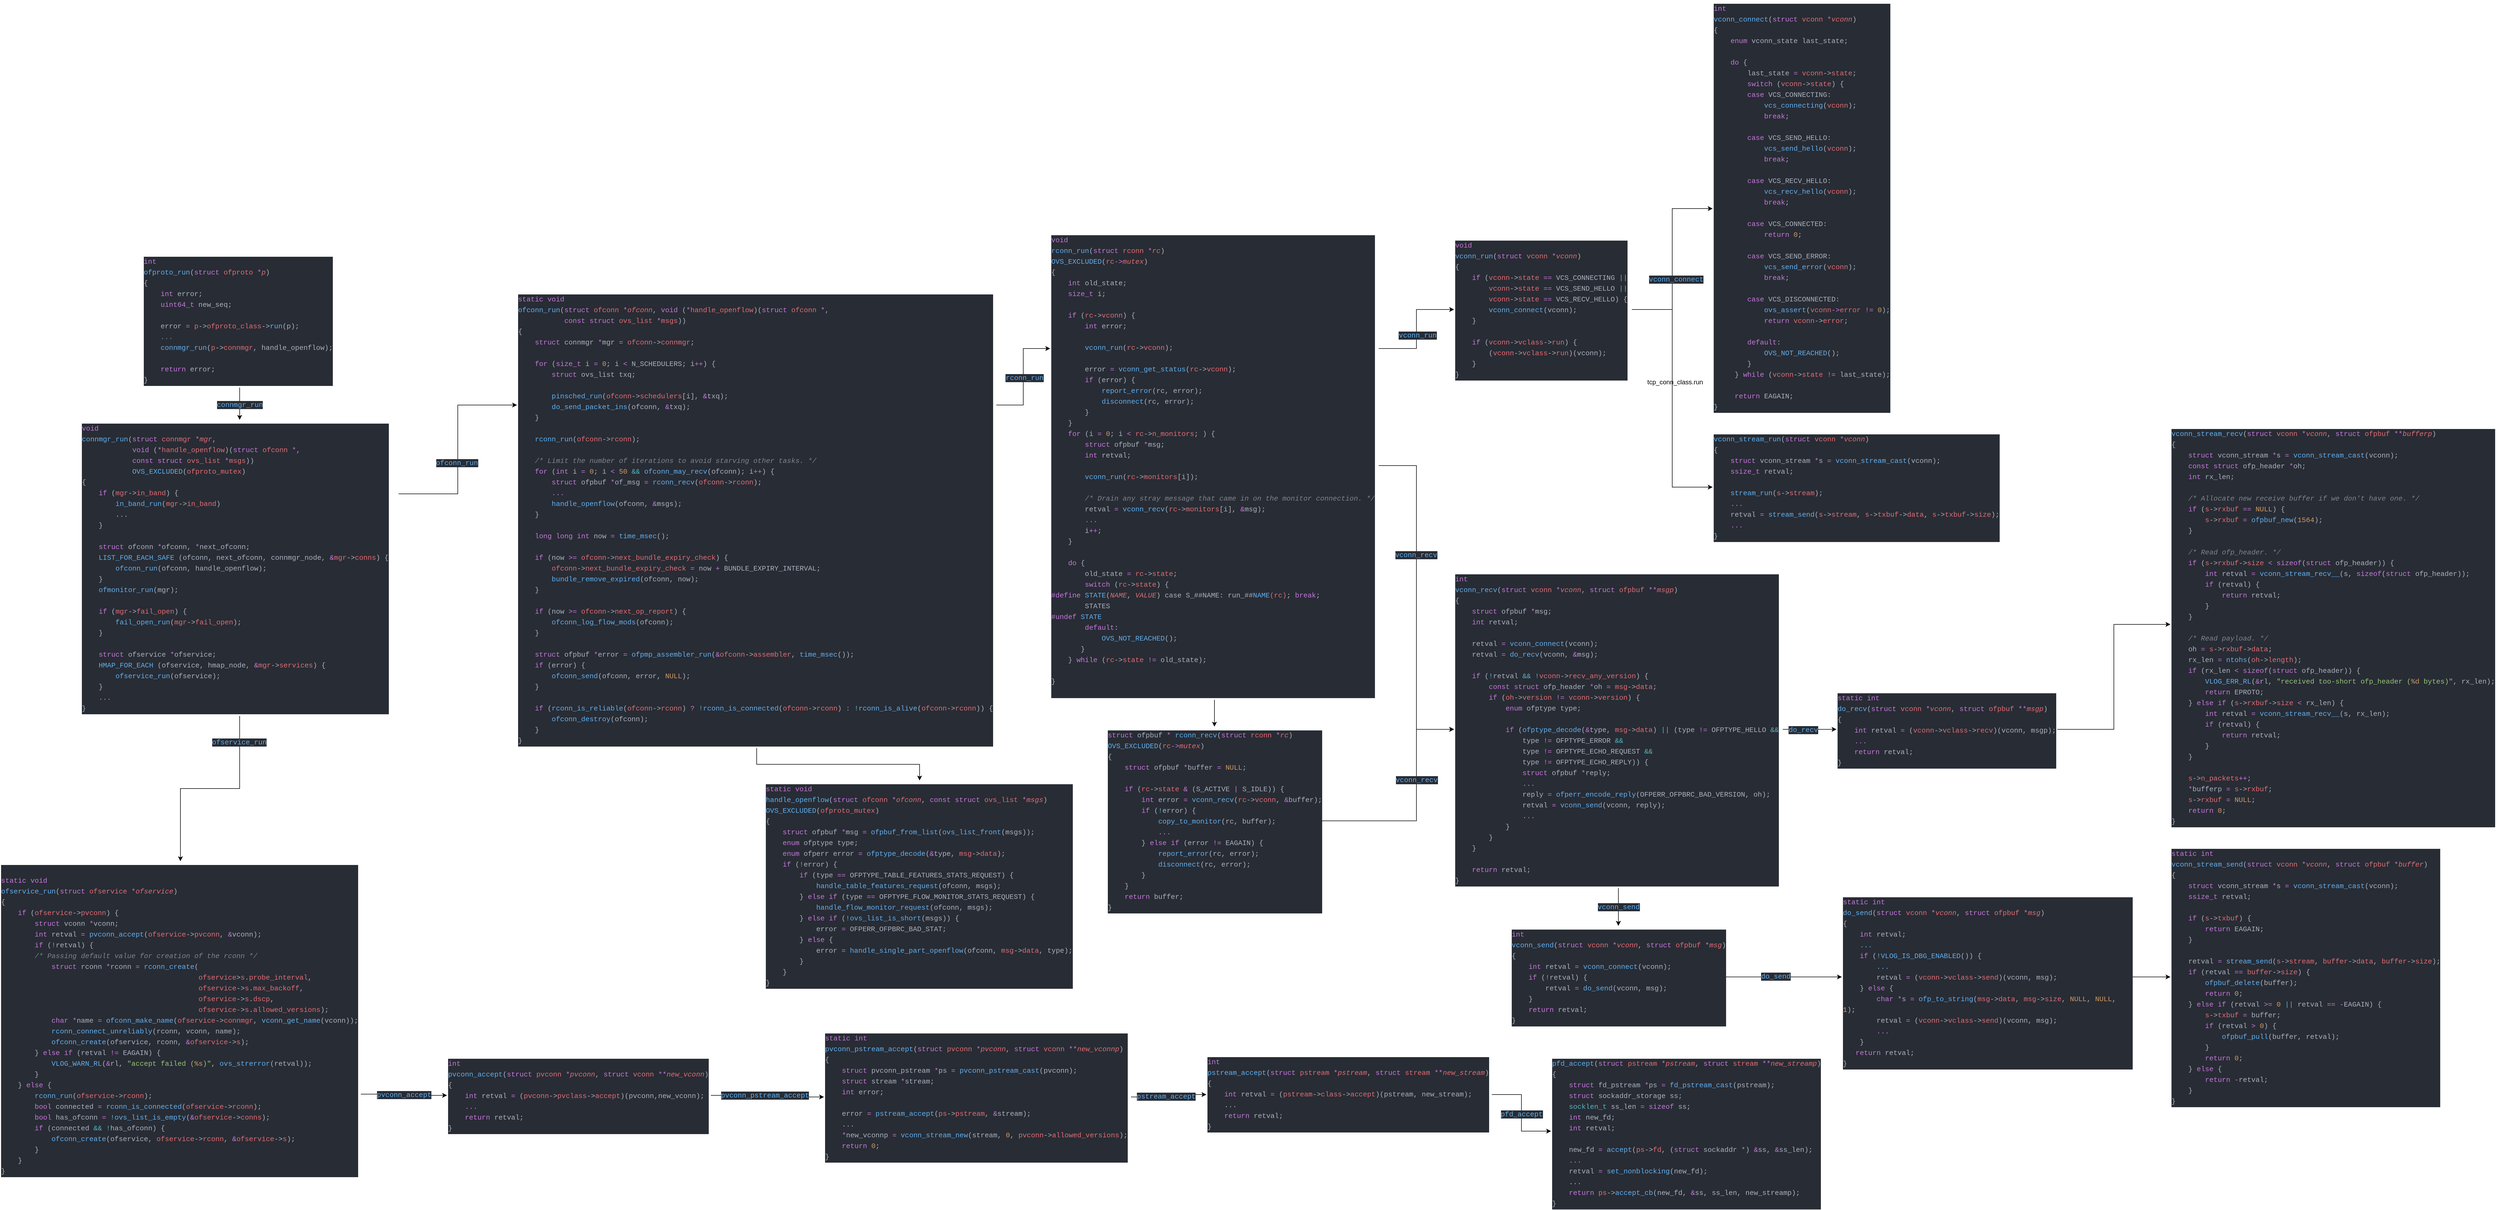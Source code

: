 <mxfile version="13.1.3">
    <diagram id="6hGFLwfOUW9BJ-s0fimq" name="Page-1">
        <mxGraphModel dx="350" dy="785" grid="1" gridSize="10" guides="1" tooltips="1" connect="1" arrows="1" fold="1" page="1" pageScale="1" pageWidth="827" pageHeight="1169" math="0" shadow="0">
            <root>
                <mxCell id="0"/>
                <mxCell id="1" parent="0"/>
                <mxCell id="2" style="edgeStyle=orthogonalEdgeStyle;rounded=0;orthogonalLoop=1;jettySize=auto;html=1;exitX=0.5;exitY=1;exitDx=0;exitDy=0;" edge="1" parent="1" source="3" target="4">
                    <mxGeometry relative="1" as="geometry"/>
                </mxCell>
                <mxCell id="8" value="&lt;span style=&quot;color: rgb(97 , 175 , 239) ; font-family: &amp;#34;monaco&amp;#34; , &amp;#34;menlo&amp;#34; , &amp;#34;monaco&amp;#34; , &amp;#34;courier new&amp;#34; , monospace ; font-size: 13px ; text-align: left ; background-color: rgb(40 , 44 , 52)&quot;&gt;connmgr_run&lt;/span&gt;" style="edgeLabel;html=1;align=center;verticalAlign=middle;resizable=0;points=[];" vertex="1" connectable="0" parent="2">
                    <mxGeometry x="0.248" y="-3" relative="1" as="geometry">
                        <mxPoint x="3" y="-6" as="offset"/>
                    </mxGeometry>
                </mxCell>
                <mxCell id="3" value="&lt;div style=&quot;color: rgb(171 , 178 , 191) ; background-color: rgb(40 , 44 , 52) ; font-family: &amp;#34;monaco&amp;#34; , &amp;#34;menlo&amp;#34; , &amp;#34;monaco&amp;#34; , &amp;#34;courier new&amp;#34; , monospace ; font-weight: normal ; font-size: 13px ; line-height: 20px&quot;&gt;&lt;div&gt;&lt;span style=&quot;color: #c678dd&quot;&gt;int&lt;/span&gt;&lt;/div&gt;&lt;div&gt;&lt;span style=&quot;color: #61afef&quot;&gt;ofproto_run&lt;/span&gt;&lt;span style=&quot;color: #abb2bf&quot;&gt;(&lt;/span&gt;&lt;span style=&quot;color: #c678dd&quot;&gt;struct&lt;/span&gt;&lt;span style=&quot;color: #e06c75&quot;&gt; ofproto &lt;/span&gt;&lt;span style=&quot;color: #c678dd&quot;&gt;*&lt;/span&gt;&lt;span style=&quot;color: #e06c75 ; font-style: italic&quot;&gt;p&lt;/span&gt;&lt;span style=&quot;color: #abb2bf&quot;&gt;)&lt;/span&gt;&lt;/div&gt;&lt;div&gt;&lt;span style=&quot;color: #abb2bf&quot;&gt;{&lt;/span&gt;&lt;/div&gt;&lt;div&gt;&lt;span style=&quot;color: #abb2bf&quot;&gt;&lt;/span&gt;&lt;span style=&quot;color: #c678dd&quot;&gt;&amp;nbsp; &amp;nbsp; int&lt;/span&gt;&lt;span style=&quot;color: #abb2bf&quot;&gt; error;&lt;/span&gt;&lt;/div&gt;&lt;div&gt;&lt;span style=&quot;color: #abb2bf&quot;&gt;&lt;/span&gt;&lt;span style=&quot;color: #c678dd&quot;&gt;&amp;nbsp; &amp;nbsp; uint64_t&lt;/span&gt;&lt;span style=&quot;color: #abb2bf&quot;&gt; new_seq;&lt;/span&gt;&lt;/div&gt;&lt;br&gt;&lt;div&gt;&lt;span style=&quot;color: #abb2bf&quot;&gt;&amp;nbsp; &amp;nbsp; error &lt;/span&gt;&lt;span style=&quot;color: #c678dd&quot;&gt;=&lt;/span&gt;&lt;span style=&quot;color: #abb2bf&quot;&gt; &lt;/span&gt;&lt;span style=&quot;color: #e06c75&quot;&gt;p&lt;/span&gt;&lt;span style=&quot;color: #abb2bf&quot;&gt;-&amp;gt;&lt;/span&gt;&lt;span style=&quot;color: #e06c75&quot;&gt;ofproto_class&lt;/span&gt;&lt;span style=&quot;color: #abb2bf&quot;&gt;-&amp;gt;&lt;/span&gt;&lt;span style=&quot;color: #61afef&quot;&gt;run&lt;/span&gt;&lt;span style=&quot;color: #abb2bf&quot;&gt;(p);&lt;/span&gt;&lt;/div&gt;&lt;div&gt;&lt;span style=&quot;color: #abb2bf&quot;&gt;&lt;/span&gt;&lt;span style=&quot;color: #7f848e ; font-style: italic&quot;&gt;&amp;nbsp; &amp;nbsp; ...&lt;/span&gt;&lt;/div&gt;&lt;div&gt;&lt;span style=&quot;color: #abb2bf&quot;&gt;&lt;/span&gt;&lt;span style=&quot;color: #61afef&quot;&gt;&amp;nbsp; &amp;nbsp; connmgr_run&lt;/span&gt;&lt;span style=&quot;color: #abb2bf&quot;&gt;(&lt;/span&gt;&lt;span style=&quot;color: #e06c75&quot;&gt;p&lt;/span&gt;&lt;span style=&quot;color: #abb2bf&quot;&gt;-&amp;gt;&lt;/span&gt;&lt;span style=&quot;color: #e06c75&quot;&gt;connmgr&lt;/span&gt;&lt;span style=&quot;color: #abb2bf&quot;&gt;, handle_openflow);&lt;/span&gt;&lt;/div&gt;&lt;br&gt;&lt;div&gt;&lt;span style=&quot;color: #abb2bf&quot;&gt;&lt;/span&gt;&lt;span style=&quot;color: #c678dd&quot;&gt;&amp;nbsp; &amp;nbsp; return&lt;/span&gt;&lt;span style=&quot;color: #abb2bf&quot;&gt; error;&lt;/span&gt;&lt;/div&gt;&lt;div&gt;&lt;span style=&quot;color: #abb2bf&quot;&gt;}&lt;/span&gt;&lt;/div&gt;&lt;/div&gt;" style="text;whiteSpace=wrap;html=1;" vertex="1" parent="1">
                    <mxGeometry x="1275" y="1230" width="360" height="250" as="geometry"/>
                </mxCell>
                <mxCell id="10" style="edgeStyle=orthogonalEdgeStyle;rounded=0;orthogonalLoop=1;jettySize=auto;html=1;exitX=1;exitY=0.25;exitDx=0;exitDy=0;entryX=0;entryY=0.25;entryDx=0;entryDy=0;" edge="1" parent="1" source="4" target="9">
                    <mxGeometry relative="1" as="geometry"/>
                </mxCell>
                <mxCell id="11" value="&lt;span style=&quot;color: rgb(97 , 175 , 239) ; font-family: &amp;#34;monaco&amp;#34; , &amp;#34;menlo&amp;#34; , &amp;#34;monaco&amp;#34; , &amp;#34;courier new&amp;#34; , monospace ; font-size: 13px ; text-align: left ; background-color: rgb(40 , 44 , 52)&quot;&gt;ofconn_run&lt;/span&gt;" style="edgeLabel;html=1;align=center;verticalAlign=middle;resizable=0;points=[];" vertex="1" connectable="0" parent="10">
                    <mxGeometry x="-0.124" y="2" relative="1" as="geometry">
                        <mxPoint y="1" as="offset"/>
                    </mxGeometry>
                </mxCell>
                <mxCell id="52" style="edgeStyle=orthogonalEdgeStyle;rounded=0;orthogonalLoop=1;jettySize=auto;html=1;" edge="1" parent="1" source="4" target="51">
                    <mxGeometry relative="1" as="geometry"/>
                </mxCell>
                <mxCell id="53" value="&lt;span style=&quot;color: rgb(97 , 175 , 239) ; font-family: &amp;#34;monaco&amp;#34; , &amp;#34;menlo&amp;#34; , &amp;#34;monaco&amp;#34; , &amp;#34;courier new&amp;#34; , monospace ; font-size: 13px ; text-align: left ; background-color: rgb(40 , 44 , 52)&quot;&gt;ofservice_run&lt;/span&gt;" style="edgeLabel;html=1;align=center;verticalAlign=middle;resizable=0;points=[];" vertex="1" connectable="0" parent="52">
                    <mxGeometry x="-0.741" y="-1" relative="1" as="geometry">
                        <mxPoint as="offset"/>
                    </mxGeometry>
                </mxCell>
                <mxCell id="4" value="&lt;div style=&quot;background-color: rgb(40 , 44 , 52) ; font-family: &amp;#34;monaco&amp;#34; , &amp;#34;menlo&amp;#34; , &amp;#34;monaco&amp;#34; , &amp;#34;courier new&amp;#34; , monospace ; font-weight: normal ; font-size: 13px ; line-height: 20px&quot;&gt;&lt;div style=&quot;color: rgb(171 , 178 , 191)&quot;&gt;&lt;span style=&quot;color: #c678dd&quot;&gt;void&lt;/span&gt;&lt;/div&gt;&lt;div style=&quot;color: rgb(171 , 178 , 191)&quot;&gt;&lt;span style=&quot;color: #61afef&quot;&gt;connmgr_run&lt;/span&gt;&lt;span style=&quot;color: #abb2bf&quot;&gt;(&lt;/span&gt;&lt;span style=&quot;color: #c678dd&quot;&gt;struct&lt;/span&gt;&lt;span style=&quot;color: #e06c75&quot;&gt; connmgr &lt;/span&gt;&lt;span style=&quot;color: #c678dd&quot;&gt;*&lt;/span&gt;&lt;span style=&quot;color: #e06c75 ; font-style: italic&quot;&gt;mgr&lt;/span&gt;&lt;span style=&quot;color: #abb2bf&quot;&gt;,&lt;/span&gt;&lt;/div&gt;&lt;div style=&quot;color: rgb(171 , 178 , 191)&quot;&gt;&lt;span style=&quot;color: #e06c75&quot;&gt;&lt;/span&gt;&lt;span style=&quot;color: #c678dd&quot;&gt;&amp;nbsp; &amp;nbsp; &amp;nbsp; &amp;nbsp; &amp;nbsp; &amp;nbsp; void&lt;/span&gt;&lt;span style=&quot;color: #e06c75&quot;&gt; &lt;/span&gt;&lt;span style=&quot;color: #abb2bf&quot;&gt;(&lt;/span&gt;&lt;span style=&quot;color: #c678dd&quot;&gt;*&lt;/span&gt;&lt;span style=&quot;color: #e06c75&quot;&gt;handle_openflow&lt;/span&gt;&lt;span style=&quot;color: #abb2bf&quot;&gt;)(&lt;/span&gt;&lt;span style=&quot;color: #c678dd&quot;&gt;struct&lt;/span&gt;&lt;span style=&quot;color: #e06c75&quot;&gt; ofconn &lt;/span&gt;&lt;span style=&quot;color: #c678dd&quot;&gt;*&lt;/span&gt;&lt;span style=&quot;color: #abb2bf&quot;&gt;,&lt;/span&gt;&lt;/div&gt;&lt;div style=&quot;color: rgb(171 , 178 , 191)&quot;&gt;&lt;span style=&quot;color: #e06c75&quot;&gt;&lt;/span&gt;&lt;span style=&quot;color: #c678dd&quot;&gt;&amp;nbsp; &amp;nbsp; &amp;nbsp; &amp;nbsp; &amp;nbsp; &amp;nbsp; const&lt;/span&gt;&lt;span style=&quot;color: #e06c75&quot;&gt; &lt;/span&gt;&lt;span style=&quot;color: #c678dd&quot;&gt;struct&lt;/span&gt;&lt;span style=&quot;color: #e06c75&quot;&gt; ovs_list &lt;/span&gt;&lt;span style=&quot;color: #c678dd&quot;&gt;*&lt;/span&gt;&lt;span style=&quot;color: #e06c75&quot;&gt;msgs&lt;/span&gt;&lt;span style=&quot;color: #abb2bf&quot;&gt;))&lt;/span&gt;&lt;/div&gt;&lt;div style=&quot;color: rgb(171 , 178 , 191)&quot;&gt;&lt;span style=&quot;color: #abb2bf&quot;&gt;&lt;/span&gt;&lt;span style=&quot;color: #61afef&quot;&gt;&amp;nbsp; &amp;nbsp; &amp;nbsp; &amp;nbsp; &amp;nbsp; &amp;nbsp; OVS_EXCLUDED&lt;/span&gt;&lt;span style=&quot;color: #abb2bf&quot;&gt;(&lt;/span&gt;&lt;span style=&quot;color: #e06c75&quot;&gt;ofproto_mutex&lt;/span&gt;&lt;span style=&quot;color: #abb2bf&quot;&gt;)&lt;/span&gt;&lt;/div&gt;&lt;div style=&quot;color: rgb(171 , 178 , 191)&quot;&gt;&lt;span style=&quot;color: #abb2bf&quot;&gt;{&lt;/span&gt;&lt;/div&gt;&lt;div style=&quot;color: rgb(171 , 178 , 191)&quot;&gt;&lt;span style=&quot;color: #abb2bf&quot;&gt;&lt;/span&gt;&lt;span style=&quot;color: #c678dd&quot;&gt;&amp;nbsp; &amp;nbsp; if&lt;/span&gt;&lt;span style=&quot;color: #abb2bf&quot;&gt; (&lt;/span&gt;&lt;span style=&quot;color: #e06c75&quot;&gt;mgr&lt;/span&gt;&lt;span style=&quot;color: #abb2bf&quot;&gt;-&amp;gt;&lt;/span&gt;&lt;span style=&quot;color: #e06c75&quot;&gt;in_band&lt;/span&gt;&lt;span style=&quot;color: #abb2bf&quot;&gt;) {&lt;/span&gt;&lt;/div&gt;&lt;div style=&quot;color: rgb(171 , 178 , 191)&quot;&gt;&lt;span style=&quot;color: #abb2bf&quot;&gt;&lt;/span&gt;&lt;span style=&quot;color: #c678dd&quot;&gt;&amp;nbsp; &amp;nbsp; &amp;nbsp; &amp;nbsp; &lt;/span&gt;&lt;span style=&quot;color: #61afef&quot;&gt;in_band_run&lt;/span&gt;&lt;span style=&quot;color: #abb2bf&quot;&gt;(&lt;/span&gt;&lt;span style=&quot;color: #e06c75&quot;&gt;mgr&lt;/span&gt;&lt;span style=&quot;color: #abb2bf&quot;&gt;-&amp;gt;&lt;/span&gt;&lt;span style=&quot;color: #e06c75&quot;&gt;in_band&lt;/span&gt;&lt;span style=&quot;color: #abb2bf&quot;&gt;)&lt;/span&gt;&lt;/div&gt;&lt;div style=&quot;color: rgb(171 , 178 , 191)&quot;&gt;&lt;span style=&quot;color: #abb2bf&quot;&gt;&amp;nbsp; &amp;nbsp; &amp;nbsp; &amp;nbsp; ...&lt;/span&gt;&lt;/div&gt;&lt;div style=&quot;color: rgb(171 , 178 , 191)&quot;&gt;&lt;span style=&quot;color: #abb2bf&quot;&gt;&amp;nbsp; &amp;nbsp; }&lt;/span&gt;&lt;/div&gt;&lt;br&gt;&lt;div style=&quot;color: rgb(171 , 178 , 191)&quot;&gt;&lt;span style=&quot;color: #abb2bf&quot;&gt;&lt;/span&gt;&lt;span style=&quot;color: #c678dd&quot;&gt;&amp;nbsp; &amp;nbsp; struct&lt;/span&gt;&lt;span style=&quot;color: #abb2bf&quot;&gt; ofconn &lt;/span&gt;&lt;span style=&quot;color: #c678dd&quot;&gt;*&lt;/span&gt;&lt;span style=&quot;color: #abb2bf&quot;&gt;ofconn, &lt;/span&gt;&lt;span style=&quot;color: #c678dd&quot;&gt;*&lt;/span&gt;&lt;span style=&quot;color: #abb2bf&quot;&gt;next_ofconn;&lt;/span&gt;&lt;/div&gt;&lt;div style=&quot;color: rgb(171 , 178 , 191)&quot;&gt;&lt;span style=&quot;color: #abb2bf&quot;&gt;&lt;/span&gt;&lt;span style=&quot;color: #61afef&quot;&gt;&amp;nbsp; &amp;nbsp; LIST_FOR_EACH_SAFE&lt;/span&gt;&lt;span style=&quot;color: #abb2bf&quot;&gt; (ofconn, next_ofconn, connmgr_node, &lt;/span&gt;&lt;span style=&quot;color: #c678dd&quot;&gt;&amp;amp;&lt;/span&gt;&lt;span style=&quot;color: #e06c75&quot;&gt;mgr&lt;/span&gt;&lt;span style=&quot;color: #abb2bf&quot;&gt;-&amp;gt;&lt;/span&gt;&lt;span style=&quot;color: #e06c75&quot;&gt;conns&lt;/span&gt;&lt;span style=&quot;color: #abb2bf&quot;&gt;) {&lt;/span&gt;&lt;/div&gt;&lt;div style=&quot;color: rgb(171 , 178 , 191)&quot;&gt;&lt;span style=&quot;color: #abb2bf&quot;&gt;&lt;/span&gt;&lt;span style=&quot;color: #61afef&quot;&gt;&amp;nbsp; &amp;nbsp; &amp;nbsp; &amp;nbsp; ofconn_run&lt;/span&gt;&lt;span style=&quot;color: #abb2bf&quot;&gt;(ofconn, handle_openflow);&lt;/span&gt;&lt;/div&gt;&lt;div style=&quot;color: rgb(171 , 178 , 191)&quot;&gt;&lt;span style=&quot;color: #abb2bf&quot;&gt;&amp;nbsp; &amp;nbsp; }&lt;/span&gt;&lt;/div&gt;&lt;div style=&quot;color: rgb(171 , 178 , 191)&quot;&gt;&lt;span style=&quot;color: #abb2bf&quot;&gt;&lt;/span&gt;&lt;span style=&quot;color: #61afef&quot;&gt;&amp;nbsp; &amp;nbsp; ofmonitor_run&lt;/span&gt;&lt;span style=&quot;color: #abb2bf&quot;&gt;(mgr);&lt;/span&gt;&lt;/div&gt;&lt;br&gt;&lt;div&gt;&lt;font color=&quot;#7f848e&quot;&gt;&lt;i&gt;&amp;nbsp; &amp;nbsp;&amp;nbsp;&lt;/i&gt;&lt;/font&gt;&lt;span style=&quot;color: rgb(198 , 120 , 221)&quot;&gt;if&lt;/span&gt;&lt;font color=&quot;#abb2bf&quot;&gt; (&lt;/font&gt;&lt;span style=&quot;color: rgb(224 , 108 , 117)&quot;&gt;mgr&lt;/span&gt;&lt;font color=&quot;#abb2bf&quot;&gt;-&amp;gt;&lt;/font&gt;&lt;span style=&quot;color: rgb(224 , 108 , 117)&quot;&gt;fail_open&lt;/span&gt;&lt;font color=&quot;#abb2bf&quot;&gt;) {&lt;/font&gt;&lt;br&gt;&lt;/div&gt;&lt;div style=&quot;color: rgb(171 , 178 , 191)&quot;&gt;&lt;span style=&quot;color: #abb2bf&quot;&gt;&lt;/span&gt;&lt;span style=&quot;color: #61afef&quot;&gt;&amp;nbsp; &amp;nbsp; &amp;nbsp; &amp;nbsp; fail_open_run&lt;/span&gt;&lt;span style=&quot;color: #abb2bf&quot;&gt;(&lt;/span&gt;&lt;span style=&quot;color: #e06c75&quot;&gt;mgr&lt;/span&gt;&lt;span style=&quot;color: #abb2bf&quot;&gt;-&amp;gt;&lt;/span&gt;&lt;span style=&quot;color: #e06c75&quot;&gt;fail_open&lt;/span&gt;&lt;span style=&quot;color: #abb2bf&quot;&gt;);&lt;/span&gt;&lt;/div&gt;&lt;div style=&quot;color: rgb(171 , 178 , 191)&quot;&gt;&lt;span style=&quot;color: #abb2bf&quot;&gt;&amp;nbsp; &amp;nbsp; }&lt;/span&gt;&lt;/div&gt;&lt;br&gt;&lt;div style=&quot;color: rgb(171 , 178 , 191)&quot;&gt;&lt;span style=&quot;color: #abb2bf&quot;&gt;&lt;/span&gt;&lt;span style=&quot;color: #c678dd&quot;&gt;&amp;nbsp; &amp;nbsp; struct&lt;/span&gt;&lt;span style=&quot;color: #abb2bf&quot;&gt; ofservice &lt;/span&gt;&lt;span style=&quot;color: #c678dd&quot;&gt;*&lt;/span&gt;&lt;span style=&quot;color: #abb2bf&quot;&gt;ofservice;&lt;/span&gt;&lt;/div&gt;&lt;div style=&quot;color: rgb(171 , 178 , 191)&quot;&gt;&lt;span style=&quot;color: #abb2bf&quot;&gt;&lt;/span&gt;&lt;span style=&quot;color: #61afef&quot;&gt;&amp;nbsp; &amp;nbsp; HMAP_FOR_EACH&lt;/span&gt;&lt;span style=&quot;color: #abb2bf&quot;&gt; (ofservice, hmap_node, &lt;/span&gt;&lt;span style=&quot;color: #c678dd&quot;&gt;&amp;amp;&lt;/span&gt;&lt;span style=&quot;color: #e06c75&quot;&gt;mgr&lt;/span&gt;&lt;span style=&quot;color: #abb2bf&quot;&gt;-&amp;gt;&lt;/span&gt;&lt;span style=&quot;color: #e06c75&quot;&gt;services&lt;/span&gt;&lt;span style=&quot;color: #abb2bf&quot;&gt;) {&lt;/span&gt;&lt;/div&gt;&lt;div style=&quot;color: rgb(171 , 178 , 191)&quot;&gt;&lt;span style=&quot;color: #abb2bf&quot;&gt;&lt;/span&gt;&lt;span style=&quot;color: #61afef&quot;&gt;&amp;nbsp; &amp;nbsp; &amp;nbsp; &amp;nbsp; ofservice_run&lt;/span&gt;&lt;span style=&quot;color: #abb2bf&quot;&gt;(ofservice);&lt;/span&gt;&lt;/div&gt;&lt;div style=&quot;color: rgb(171 , 178 , 191)&quot;&gt;&lt;span style=&quot;color: #abb2bf&quot;&gt;&amp;nbsp; &amp;nbsp; }&lt;/span&gt;&lt;/div&gt;&lt;div style=&quot;color: rgb(171 , 178 , 191)&quot;&gt;&lt;span style=&quot;color: #abb2bf&quot;&gt;&lt;/span&gt;&lt;span style=&quot;color: #c678dd&quot;&gt;&amp;nbsp; &amp;nbsp; ...&lt;/span&gt;&lt;/div&gt;&lt;div style=&quot;color: rgb(171 , 178 , 191)&quot;&gt;&lt;span style=&quot;color: #abb2bf&quot;&gt;}&lt;/span&gt;&lt;/div&gt;&lt;/div&gt;" style="text;whiteSpace=wrap;html=1;" vertex="1" parent="1">
                    <mxGeometry x="1160" y="1540" width="590" height="550" as="geometry"/>
                </mxCell>
                <mxCell id="13" style="edgeStyle=orthogonalEdgeStyle;rounded=0;orthogonalLoop=1;jettySize=auto;html=1;exitX=1;exitY=0.25;exitDx=0;exitDy=0;entryX=0;entryY=0.25;entryDx=0;entryDy=0;" edge="1" parent="1" source="9" target="12">
                    <mxGeometry relative="1" as="geometry"/>
                </mxCell>
                <mxCell id="14" value="&lt;span style=&quot;color: rgb(97 , 175 , 239) ; font-family: &amp;#34;monaco&amp;#34; , &amp;#34;menlo&amp;#34; , &amp;#34;monaco&amp;#34; , &amp;#34;courier new&amp;#34; , monospace ; font-size: 13px ; text-align: left ; background-color: rgb(40 , 44 , 52)&quot;&gt;rconn_run&lt;/span&gt;" style="edgeLabel;html=1;align=center;verticalAlign=middle;resizable=0;points=[];" vertex="1" connectable="0" parent="13">
                    <mxGeometry x="-0.013" y="-2" relative="1" as="geometry">
                        <mxPoint as="offset"/>
                    </mxGeometry>
                </mxCell>
                <mxCell id="50" style="edgeStyle=orthogonalEdgeStyle;rounded=0;orthogonalLoop=1;jettySize=auto;html=1;exitX=0.5;exitY=1;exitDx=0;exitDy=0;" edge="1" parent="1" source="9" target="49">
                    <mxGeometry relative="1" as="geometry"/>
                </mxCell>
                <mxCell id="9" value="&lt;div style=&quot;background-color: rgb(40 , 44 , 52) ; font-family: &amp;#34;monaco&amp;#34; , &amp;#34;menlo&amp;#34; , &amp;#34;monaco&amp;#34; , &amp;#34;courier new&amp;#34; , monospace ; font-weight: normal ; font-size: 13px ; line-height: 20px&quot;&gt;&lt;div style=&quot;color: rgb(171 , 178 , 191)&quot;&gt;&lt;span style=&quot;color: #c678dd&quot;&gt;static&lt;/span&gt;&lt;span style=&quot;color: #abb2bf&quot;&gt; &lt;/span&gt;&lt;span style=&quot;color: #c678dd&quot;&gt;void&lt;/span&gt;&lt;/div&gt;&lt;div style=&quot;color: rgb(171 , 178 , 191)&quot;&gt;&lt;span style=&quot;color: #61afef&quot;&gt;ofconn_run&lt;/span&gt;&lt;span style=&quot;color: #abb2bf&quot;&gt;(&lt;/span&gt;&lt;span style=&quot;color: #c678dd&quot;&gt;struct&lt;/span&gt;&lt;span style=&quot;color: #e06c75&quot;&gt; ofconn &lt;/span&gt;&lt;span style=&quot;color: #c678dd&quot;&gt;*&lt;/span&gt;&lt;span style=&quot;color: #e06c75 ; font-style: italic&quot;&gt;ofconn&lt;/span&gt;&lt;span style=&quot;color: #abb2bf&quot;&gt;,&amp;nbsp;&lt;/span&gt;&lt;span style=&quot;color: rgb(198 , 120 , 221)&quot;&gt;void&lt;/span&gt;&lt;span style=&quot;color: rgb(224 , 108 , 117)&quot;&gt; &lt;/span&gt;(&lt;span style=&quot;color: rgb(198 , 120 , 221)&quot;&gt;*&lt;/span&gt;&lt;span style=&quot;color: rgb(224 , 108 , 117)&quot;&gt;handle_openflow&lt;/span&gt;)(&lt;span style=&quot;color: rgb(198 , 120 , 221)&quot;&gt;struct&lt;/span&gt;&lt;span style=&quot;color: rgb(224 , 108 , 117)&quot;&gt; ofconn &lt;/span&gt;&lt;span style=&quot;color: rgb(198 , 120 , 221)&quot;&gt;*&lt;/span&gt;,&lt;/div&gt;&lt;div style=&quot;color: rgb(171 , 178 , 191)&quot;&gt;&lt;span style=&quot;color: #e06c75&quot;&gt;&lt;/span&gt;&lt;span style=&quot;color: #c678dd&quot;&gt;&amp;nbsp; &amp;nbsp; &amp;nbsp; &amp;nbsp; &amp;nbsp; &amp;nbsp;const&lt;/span&gt;&lt;span style=&quot;color: #e06c75&quot;&gt; &lt;/span&gt;&lt;span style=&quot;color: #c678dd&quot;&gt;struct&lt;/span&gt;&lt;span style=&quot;color: #e06c75&quot;&gt; ovs_list &lt;/span&gt;&lt;span style=&quot;color: #c678dd&quot;&gt;*&lt;/span&gt;&lt;span style=&quot;color: #e06c75&quot;&gt;msgs&lt;/span&gt;&lt;span style=&quot;color: #abb2bf&quot;&gt;))&lt;/span&gt;&lt;/div&gt;&lt;div style=&quot;color: rgb(171 , 178 , 191)&quot;&gt;&lt;span style=&quot;color: #abb2bf&quot;&gt;{&lt;/span&gt;&lt;/div&gt;&lt;div style=&quot;color: rgb(171 , 178 , 191)&quot;&gt;&lt;span style=&quot;color: #abb2bf&quot;&gt;&lt;/span&gt;&lt;span style=&quot;color: #c678dd&quot;&gt;&amp;nbsp; &amp;nbsp; struct&lt;/span&gt;&lt;span style=&quot;color: #abb2bf&quot;&gt; connmgr &lt;/span&gt;&lt;span style=&quot;color: #c678dd&quot;&gt;*&lt;/span&gt;&lt;span style=&quot;color: #abb2bf&quot;&gt;mgr &lt;/span&gt;&lt;span style=&quot;color: #c678dd&quot;&gt;=&lt;/span&gt;&lt;span style=&quot;color: #abb2bf&quot;&gt; &lt;/span&gt;&lt;span style=&quot;color: #e06c75&quot;&gt;ofconn&lt;/span&gt;&lt;span style=&quot;color: #abb2bf&quot;&gt;-&amp;gt;&lt;/span&gt;&lt;span style=&quot;color: #e06c75&quot;&gt;connmgr&lt;/span&gt;&lt;span style=&quot;color: #abb2bf&quot;&gt;;&lt;/span&gt;&lt;/div&gt;&lt;br&gt;&lt;div style=&quot;color: rgb(171 , 178 , 191)&quot;&gt;&lt;span style=&quot;color: #abb2bf&quot;&gt;&lt;/span&gt;&lt;span style=&quot;color: #c678dd&quot;&gt;&amp;nbsp; &amp;nbsp; for&lt;/span&gt;&lt;span style=&quot;color: #abb2bf&quot;&gt; (&lt;/span&gt;&lt;span style=&quot;color: #c678dd&quot;&gt;size_t&lt;/span&gt;&lt;span style=&quot;color: #abb2bf&quot;&gt; i &lt;/span&gt;&lt;span style=&quot;color: #c678dd&quot;&gt;=&lt;/span&gt;&lt;span style=&quot;color: #abb2bf&quot;&gt; &lt;/span&gt;&lt;span style=&quot;color: #d19a66&quot;&gt;0&lt;/span&gt;&lt;span style=&quot;color: #abb2bf&quot;&gt;; i &lt;/span&gt;&lt;span style=&quot;color: #c678dd&quot;&gt;&amp;lt;&lt;/span&gt;&lt;span style=&quot;color: #abb2bf&quot;&gt; N_SCHEDULERS; i&lt;/span&gt;&lt;span style=&quot;color: #c678dd&quot;&gt;++&lt;/span&gt;&lt;span style=&quot;color: #abb2bf&quot;&gt;) {&lt;/span&gt;&lt;/div&gt;&lt;div style=&quot;color: rgb(171 , 178 , 191)&quot;&gt;&lt;span style=&quot;color: #abb2bf&quot;&gt;&lt;/span&gt;&lt;span style=&quot;color: #c678dd&quot;&gt;&amp;nbsp; &amp;nbsp; &amp;nbsp; &amp;nbsp; struct&lt;/span&gt;&lt;span style=&quot;color: #abb2bf&quot;&gt; ovs_list txq;&lt;/span&gt;&lt;/div&gt;&lt;br&gt;&lt;div style=&quot;color: rgb(171 , 178 , 191)&quot;&gt;&lt;span style=&quot;color: #abb2bf&quot;&gt;&lt;/span&gt;&lt;span style=&quot;color: #61afef&quot;&gt;&amp;nbsp; &amp;nbsp; &amp;nbsp; &amp;nbsp; pinsched_run&lt;/span&gt;&lt;span style=&quot;color: #abb2bf&quot;&gt;(&lt;/span&gt;&lt;span style=&quot;color: #e06c75&quot;&gt;ofconn&lt;/span&gt;&lt;span style=&quot;color: #abb2bf&quot;&gt;-&amp;gt;&lt;/span&gt;&lt;span style=&quot;color: #e06c75&quot;&gt;schedulers&lt;/span&gt;&lt;span style=&quot;color: #abb2bf&quot;&gt;[i], &lt;/span&gt;&lt;span style=&quot;color: #c678dd&quot;&gt;&amp;amp;&lt;/span&gt;&lt;span style=&quot;color: #abb2bf&quot;&gt;txq);&lt;/span&gt;&lt;/div&gt;&lt;div style=&quot;color: rgb(171 , 178 , 191)&quot;&gt;&lt;span style=&quot;color: #abb2bf&quot;&gt;&lt;/span&gt;&lt;span style=&quot;color: #61afef&quot;&gt;&amp;nbsp; &amp;nbsp; &amp;nbsp; &amp;nbsp; do_send_packet_ins&lt;/span&gt;&lt;span style=&quot;color: #abb2bf&quot;&gt;(ofconn, &lt;/span&gt;&lt;span style=&quot;color: #c678dd&quot;&gt;&amp;amp;&lt;/span&gt;&lt;span style=&quot;color: #abb2bf&quot;&gt;txq);&lt;/span&gt;&lt;/div&gt;&lt;div style=&quot;color: rgb(171 , 178 , 191)&quot;&gt;&lt;span style=&quot;color: #abb2bf&quot;&gt;&amp;nbsp; &amp;nbsp; }&lt;/span&gt;&lt;/div&gt;&lt;br&gt;&lt;div style=&quot;color: rgb(171 , 178 , 191)&quot;&gt;&lt;span style=&quot;color: #abb2bf&quot;&gt;&lt;/span&gt;&lt;span style=&quot;color: #61afef&quot;&gt;&amp;nbsp; &amp;nbsp; rconn_run&lt;/span&gt;&lt;span style=&quot;color: #abb2bf&quot;&gt;(&lt;/span&gt;&lt;span style=&quot;color: #e06c75&quot;&gt;ofconn&lt;/span&gt;&lt;span style=&quot;color: #abb2bf&quot;&gt;-&amp;gt;&lt;/span&gt;&lt;span style=&quot;color: #e06c75&quot;&gt;rconn&lt;/span&gt;&lt;span style=&quot;color: #abb2bf&quot;&gt;);&lt;/span&gt;&lt;/div&gt;&lt;br&gt;&lt;div style=&quot;color: rgb(171 , 178 , 191)&quot;&gt;&lt;span style=&quot;color: #abb2bf&quot;&gt;&lt;/span&gt;&lt;span style=&quot;color: #7f848e ; font-style: italic&quot;&gt;&amp;nbsp; &amp;nbsp; /* Limit the number of iterations to avoid starving other tasks. */&lt;/span&gt;&lt;/div&gt;&lt;div style=&quot;color: rgb(171 , 178 , 191)&quot;&gt;&lt;span style=&quot;color: #abb2bf&quot;&gt;&lt;/span&gt;&lt;span style=&quot;color: #c678dd&quot;&gt;&amp;nbsp; &amp;nbsp; for&lt;/span&gt;&lt;span style=&quot;color: #abb2bf&quot;&gt; (&lt;/span&gt;&lt;span style=&quot;color: #c678dd&quot;&gt;int&lt;/span&gt;&lt;span style=&quot;color: #abb2bf&quot;&gt; i &lt;/span&gt;&lt;span style=&quot;color: #c678dd&quot;&gt;=&lt;/span&gt;&lt;span style=&quot;color: #abb2bf&quot;&gt; &lt;/span&gt;&lt;span style=&quot;color: #d19a66&quot;&gt;0&lt;/span&gt;&lt;span style=&quot;color: #abb2bf&quot;&gt;; i &lt;/span&gt;&lt;span style=&quot;color: #c678dd&quot;&gt;&amp;lt;&lt;/span&gt;&lt;span style=&quot;color: #abb2bf&quot;&gt; &lt;/span&gt;&lt;span style=&quot;color: #d19a66&quot;&gt;50&lt;/span&gt;&lt;span style=&quot;color: #abb2bf&quot;&gt; &lt;/span&gt;&lt;span style=&quot;color: #56b6c2&quot;&gt;&amp;amp;&amp;amp;&lt;/span&gt;&lt;span style=&quot;color: #abb2bf&quot;&gt; &lt;/span&gt;&lt;span style=&quot;color: #61afef&quot;&gt;ofconn_may_recv&lt;/span&gt;&lt;span style=&quot;color: #abb2bf&quot;&gt;(ofconn); i&lt;/span&gt;&lt;span style=&quot;color: #c678dd&quot;&gt;++&lt;/span&gt;&lt;span style=&quot;color: #abb2bf&quot;&gt;) {&lt;/span&gt;&lt;/div&gt;&lt;div style=&quot;color: rgb(171 , 178 , 191)&quot;&gt;&lt;span style=&quot;color: #abb2bf&quot;&gt;&lt;/span&gt;&lt;span style=&quot;color: #c678dd&quot;&gt;&amp;nbsp; &amp;nbsp; &amp;nbsp; &amp;nbsp; struct&lt;/span&gt;&lt;span style=&quot;color: #abb2bf&quot;&gt; ofpbuf &lt;/span&gt;&lt;span style=&quot;color: #c678dd&quot;&gt;*&lt;/span&gt;&lt;span style=&quot;color: #abb2bf&quot;&gt;of_msg &lt;/span&gt;&lt;span style=&quot;color: #c678dd&quot;&gt;=&lt;/span&gt;&lt;span style=&quot;color: #abb2bf&quot;&gt; &lt;/span&gt;&lt;span style=&quot;color: #61afef&quot;&gt;rconn_recv&lt;/span&gt;&lt;span style=&quot;color: #abb2bf&quot;&gt;(&lt;/span&gt;&lt;span style=&quot;color: #e06c75&quot;&gt;ofconn&lt;/span&gt;&lt;span style=&quot;color: #abb2bf&quot;&gt;-&amp;gt;&lt;/span&gt;&lt;span style=&quot;color: #e06c75&quot;&gt;rconn&lt;/span&gt;&lt;span style=&quot;color: #abb2bf&quot;&gt;);&lt;/span&gt;&lt;/div&gt;&lt;div style=&quot;color: rgb(171 , 178 , 191)&quot;&gt;&lt;span style=&quot;color: #abb2bf&quot;&gt;&lt;/span&gt;&lt;span style=&quot;color: #c678dd&quot;&gt;&amp;nbsp; &amp;nbsp; &amp;nbsp; &amp;nbsp; ...&lt;/span&gt;&lt;/div&gt;&lt;div style=&quot;color: rgb(171 , 178 , 191)&quot;&gt;&lt;span style=&quot;color: #abb2bf&quot;&gt;&lt;/span&gt;&lt;span style=&quot;color: #61afef&quot;&gt;&amp;nbsp; &amp;nbsp; &amp;nbsp; &amp;nbsp; handle_openflow&lt;/span&gt;&lt;span style=&quot;color: #abb2bf&quot;&gt;(ofconn, &lt;/span&gt;&lt;span style=&quot;color: #c678dd&quot;&gt;&amp;amp;&lt;/span&gt;&lt;span style=&quot;color: #abb2bf&quot;&gt;msgs);&lt;/span&gt;&lt;/div&gt;&lt;div style=&quot;color: rgb(171 , 178 , 191)&quot;&gt;&lt;span style=&quot;color: #abb2bf&quot;&gt;&lt;/span&gt;&lt;span style=&quot;color: #61afef&quot;&gt;&amp;nbsp; &amp;nbsp; &lt;/span&gt;}&lt;/div&gt;&lt;br&gt;&lt;div style=&quot;color: rgb(171 , 178 , 191)&quot;&gt;&lt;span style=&quot;color: #abb2bf&quot;&gt;&lt;/span&gt;&lt;span style=&quot;color: #c678dd&quot;&gt;&amp;nbsp; &amp;nbsp; long&lt;/span&gt;&lt;span style=&quot;color: #abb2bf&quot;&gt; &lt;/span&gt;&lt;span style=&quot;color: #c678dd&quot;&gt;long&lt;/span&gt;&lt;span style=&quot;color: #abb2bf&quot;&gt; &lt;/span&gt;&lt;span style=&quot;color: #c678dd&quot;&gt;int&lt;/span&gt;&lt;span style=&quot;color: #abb2bf&quot;&gt; now &lt;/span&gt;&lt;span style=&quot;color: #c678dd&quot;&gt;=&lt;/span&gt;&lt;span style=&quot;color: #abb2bf&quot;&gt; &lt;/span&gt;&lt;span style=&quot;color: #61afef&quot;&gt;time_msec&lt;/span&gt;&lt;span style=&quot;color: #abb2bf&quot;&gt;();&lt;/span&gt;&lt;/div&gt;&lt;br&gt;&lt;div style=&quot;color: rgb(171 , 178 , 191)&quot;&gt;&lt;span style=&quot;color: #abb2bf&quot;&gt;&lt;/span&gt;&lt;span style=&quot;color: #c678dd&quot;&gt;&amp;nbsp; &amp;nbsp; if&lt;/span&gt;&lt;span style=&quot;color: #abb2bf&quot;&gt; (now &lt;/span&gt;&lt;span style=&quot;color: #c678dd&quot;&gt;&amp;gt;=&lt;/span&gt;&lt;span style=&quot;color: #abb2bf&quot;&gt; &lt;/span&gt;&lt;span style=&quot;color: #e06c75&quot;&gt;ofconn&lt;/span&gt;&lt;span style=&quot;color: #abb2bf&quot;&gt;-&amp;gt;&lt;/span&gt;&lt;span style=&quot;color: #e06c75&quot;&gt;next_bundle_expiry_check&lt;/span&gt;&lt;span style=&quot;color: #abb2bf&quot;&gt;) {&lt;/span&gt;&lt;/div&gt;&lt;div style=&quot;color: rgb(171 , 178 , 191)&quot;&gt;&lt;span style=&quot;color: #abb2bf&quot;&gt;&lt;/span&gt;&lt;span style=&quot;color: #e06c75&quot;&gt;&amp;nbsp; &amp;nbsp; &amp;nbsp; &amp;nbsp; ofconn&lt;/span&gt;&lt;span style=&quot;color: #abb2bf&quot;&gt;-&amp;gt;&lt;/span&gt;&lt;span style=&quot;color: #e06c75&quot;&gt;next_bundle_expiry_check&lt;/span&gt;&lt;span style=&quot;color: #abb2bf&quot;&gt; &lt;/span&gt;&lt;span style=&quot;color: #c678dd&quot;&gt;=&lt;/span&gt;&lt;span style=&quot;color: #abb2bf&quot;&gt; now &lt;/span&gt;&lt;span style=&quot;color: #c678dd&quot;&gt;+&lt;/span&gt;&lt;span style=&quot;color: #abb2bf&quot;&gt; BUNDLE_EXPIRY_INTERVAL;&lt;/span&gt;&lt;/div&gt;&lt;div style=&quot;color: rgb(171 , 178 , 191)&quot;&gt;&lt;span style=&quot;color: #abb2bf&quot;&gt;&lt;/span&gt;&lt;span style=&quot;color: #61afef&quot;&gt;&amp;nbsp; &amp;nbsp; &amp;nbsp; &amp;nbsp; bundle_remove_expired&lt;/span&gt;&lt;span style=&quot;color: #abb2bf&quot;&gt;(ofconn, now);&lt;/span&gt;&lt;/div&gt;&lt;div style=&quot;color: rgb(171 , 178 , 191)&quot;&gt;&lt;span style=&quot;color: #abb2bf&quot;&gt;&amp;nbsp; &amp;nbsp; }&lt;/span&gt;&lt;/div&gt;&lt;br&gt;&lt;div style=&quot;color: rgb(171 , 178 , 191)&quot;&gt;&lt;span style=&quot;color: #abb2bf&quot;&gt;&lt;/span&gt;&lt;span style=&quot;color: #c678dd&quot;&gt;&amp;nbsp; &amp;nbsp; if&lt;/span&gt;&lt;span style=&quot;color: #abb2bf&quot;&gt; (now &lt;/span&gt;&lt;span style=&quot;color: #c678dd&quot;&gt;&amp;gt;=&lt;/span&gt;&lt;span style=&quot;color: #abb2bf&quot;&gt; &lt;/span&gt;&lt;span style=&quot;color: #e06c75&quot;&gt;ofconn&lt;/span&gt;&lt;span style=&quot;color: #abb2bf&quot;&gt;-&amp;gt;&lt;/span&gt;&lt;span style=&quot;color: #e06c75&quot;&gt;next_op_report&lt;/span&gt;&lt;span style=&quot;color: #abb2bf&quot;&gt;) {&lt;/span&gt;&lt;/div&gt;&lt;div style=&quot;color: rgb(171 , 178 , 191)&quot;&gt;&lt;span style=&quot;color: #abb2bf&quot;&gt;&lt;/span&gt;&lt;span style=&quot;color: #61afef&quot;&gt;&amp;nbsp; &amp;nbsp; &amp;nbsp; &amp;nbsp; ofconn_log_flow_mods&lt;/span&gt;&lt;span style=&quot;color: #abb2bf&quot;&gt;(ofconn);&lt;/span&gt;&lt;/div&gt;&lt;div style=&quot;color: rgb(171 , 178 , 191)&quot;&gt;&lt;span style=&quot;color: #abb2bf&quot;&gt;&amp;nbsp; &amp;nbsp; }&lt;/span&gt;&lt;/div&gt;&lt;br&gt;&lt;div style=&quot;color: rgb(171 , 178 , 191)&quot;&gt;&lt;span style=&quot;color: #abb2bf&quot;&gt;&lt;/span&gt;&lt;span style=&quot;color: #c678dd&quot;&gt;&amp;nbsp; &amp;nbsp; struct&lt;/span&gt;&lt;span style=&quot;color: #abb2bf&quot;&gt; ofpbuf &lt;/span&gt;&lt;span style=&quot;color: #c678dd&quot;&gt;*&lt;/span&gt;&lt;span style=&quot;color: #abb2bf&quot;&gt;error &lt;/span&gt;&lt;span style=&quot;color: #c678dd&quot;&gt;=&lt;/span&gt;&lt;span style=&quot;color: #abb2bf&quot;&gt; &lt;/span&gt;&lt;span style=&quot;color: #61afef&quot;&gt;ofpmp_assembler_run&lt;/span&gt;&lt;span style=&quot;color: #abb2bf&quot;&gt;(&lt;/span&gt;&lt;span style=&quot;color: #c678dd&quot;&gt;&amp;amp;&lt;/span&gt;&lt;span style=&quot;color: #e06c75&quot;&gt;ofconn&lt;/span&gt;&lt;span style=&quot;color: #abb2bf&quot;&gt;-&amp;gt;&lt;/span&gt;&lt;span style=&quot;color: #e06c75&quot;&gt;assembler&lt;/span&gt;&lt;span style=&quot;color: #abb2bf&quot;&gt;,&amp;nbsp;&lt;/span&gt;&lt;span style=&quot;color: rgb(97 , 175 , 239)&quot;&gt;time_msec&lt;/span&gt;());&lt;/div&gt;&lt;div style=&quot;color: rgb(171 , 178 , 191)&quot;&gt;&lt;span style=&quot;color: #abb2bf&quot;&gt;&lt;/span&gt;&lt;span style=&quot;color: #c678dd&quot;&gt;&amp;nbsp; &amp;nbsp; if&lt;/span&gt;&lt;span style=&quot;color: #abb2bf&quot;&gt; (error) {&lt;/span&gt;&lt;/div&gt;&lt;div style=&quot;color: rgb(171 , 178 , 191)&quot;&gt;&lt;span style=&quot;color: #abb2bf&quot;&gt;&lt;/span&gt;&lt;span style=&quot;color: #61afef&quot;&gt;&amp;nbsp; &amp;nbsp; &amp;nbsp; &amp;nbsp; ofconn_send&lt;/span&gt;&lt;span style=&quot;color: #abb2bf&quot;&gt;(ofconn, error, &lt;/span&gt;&lt;span style=&quot;color: #d19a66&quot;&gt;NULL&lt;/span&gt;&lt;span style=&quot;color: #abb2bf&quot;&gt;);&lt;/span&gt;&lt;/div&gt;&lt;div style=&quot;color: rgb(171 , 178 , 191)&quot;&gt;&lt;span style=&quot;color: #abb2bf&quot;&gt;&amp;nbsp; &amp;nbsp; }&lt;/span&gt;&lt;/div&gt;&lt;div style=&quot;color: rgb(171 , 178 , 191)&quot;&gt;&lt;br&gt;&lt;/div&gt;&lt;div&gt;&lt;span style=&quot;color: #abb2bf&quot;&gt;&lt;/span&gt;&lt;span style=&quot;color: rgb(198 , 120 , 221)&quot;&gt;&amp;nbsp; &amp;nbsp; if&lt;/span&gt;&lt;span style=&quot;color: rgb(171 , 178 , 191)&quot;&gt; (&lt;/span&gt;&lt;span style=&quot;color: rgb(97 , 175 , 239)&quot;&gt;rconn_is_reliable&lt;/span&gt;&lt;span style=&quot;color: rgb(171 , 178 , 191)&quot;&gt;(&lt;/span&gt;&lt;span style=&quot;color: rgb(224 , 108 , 117)&quot;&gt;ofconn&lt;/span&gt;&lt;span style=&quot;color: rgb(171 , 178 , 191)&quot;&gt;-&amp;gt;&lt;/span&gt;&lt;span style=&quot;color: rgb(224 , 108 , 117)&quot;&gt;rconn&lt;/span&gt;&lt;span style=&quot;color: rgb(171 , 178 , 191)&quot;&gt;)&amp;nbsp;&lt;/span&gt;&lt;span style=&quot;color: rgb(198 , 120 , 221)&quot;&gt;?&lt;/span&gt; &lt;span style=&quot;color: rgb(86 , 182 , 194)&quot;&gt;!&lt;/span&gt;&lt;span style=&quot;color: rgb(97 , 175 , 239)&quot;&gt;rconn_is_connected&lt;/span&gt;&lt;font color=&quot;#abb2bf&quot;&gt;(&lt;/font&gt;&lt;span style=&quot;color: rgb(224 , 108 , 117)&quot;&gt;ofconn&lt;/span&gt;&lt;font color=&quot;#abb2bf&quot;&gt;-&amp;gt;&lt;/font&gt;&lt;span style=&quot;color: rgb(224 , 108 , 117)&quot;&gt;rconn&lt;/span&gt;&lt;font color=&quot;#abb2bf&quot;&gt;)&amp;nbsp;&lt;/font&gt;&lt;span style=&quot;color: rgb(198 , 120 , 221)&quot;&gt;:&lt;/span&gt;&lt;font color=&quot;#abb2bf&quot;&gt;&amp;nbsp;&lt;/font&gt;&lt;span style=&quot;color: rgb(86 , 182 , 194)&quot;&gt;!&lt;/span&gt;&lt;span style=&quot;color: rgb(97 , 175 , 239)&quot;&gt;rconn_is_alive&lt;/span&gt;&lt;font color=&quot;#abb2bf&quot;&gt;(&lt;/font&gt;&lt;span style=&quot;color: rgb(224 , 108 , 117)&quot;&gt;ofconn&lt;/span&gt;&lt;font color=&quot;#abb2bf&quot;&gt;-&amp;gt;&lt;/font&gt;&lt;span style=&quot;color: rgb(224 , 108 , 117)&quot;&gt;rconn&lt;/span&gt;&lt;font color=&quot;#abb2bf&quot;&gt;)) {&lt;/font&gt;&lt;/div&gt;&lt;div style=&quot;color: rgb(171 , 178 , 191)&quot;&gt;&lt;span style=&quot;color: #abb2bf&quot;&gt;&lt;/span&gt;&lt;span style=&quot;color: #61afef&quot;&gt;&amp;nbsp; &amp;nbsp; &amp;nbsp; &amp;nbsp; ofconn_destroy&lt;/span&gt;&lt;span style=&quot;color: #abb2bf&quot;&gt;(ofconn);&lt;/span&gt;&lt;/div&gt;&lt;div style=&quot;color: rgb(171 , 178 , 191)&quot;&gt;&lt;span style=&quot;color: #abb2bf&quot;&gt;&amp;nbsp; &amp;nbsp; }&lt;/span&gt;&lt;/div&gt;&lt;div style=&quot;color: rgb(171 , 178 , 191)&quot;&gt;&lt;span style=&quot;color: #abb2bf&quot;&gt;}&lt;/span&gt;&lt;/div&gt;&lt;/div&gt;" style="text;whiteSpace=wrap;html=1;" vertex="1" parent="1">
                    <mxGeometry x="1970" y="1300" width="890" height="850" as="geometry"/>
                </mxCell>
                <mxCell id="16" style="edgeStyle=orthogonalEdgeStyle;rounded=0;orthogonalLoop=1;jettySize=auto;html=1;exitX=1;exitY=0.25;exitDx=0;exitDy=0;entryX=0;entryY=0.5;entryDx=0;entryDy=0;" edge="1" parent="1" source="12" target="15">
                    <mxGeometry relative="1" as="geometry"/>
                </mxCell>
                <mxCell id="25" value="&lt;span style=&quot;color: rgb(97 , 175 , 239) ; font-family: &amp;#34;monaco&amp;#34; , &amp;#34;menlo&amp;#34; , &amp;#34;monaco&amp;#34; , &amp;#34;courier new&amp;#34; , monospace ; font-size: 13px ; text-align: left ; background-color: rgb(40 , 44 , 52)&quot;&gt;vconn_run&lt;/span&gt;" style="edgeLabel;html=1;align=center;verticalAlign=middle;resizable=0;points=[];" vertex="1" connectable="0" parent="16">
                    <mxGeometry x="-0.341" y="26" relative="1" as="geometry">
                        <mxPoint x="28" y="-25" as="offset"/>
                    </mxGeometry>
                </mxCell>
                <mxCell id="27" style="edgeStyle=orthogonalEdgeStyle;rounded=0;orthogonalLoop=1;jettySize=auto;html=1;exitX=1;exitY=0.5;exitDx=0;exitDy=0;" edge="1" parent="1" source="12" target="26">
                    <mxGeometry relative="1" as="geometry"/>
                </mxCell>
                <mxCell id="45" value="&lt;span style=&quot;color: rgb(97 , 175 , 239) ; font-family: &amp;#34;monaco&amp;#34; , &amp;#34;menlo&amp;#34; , &amp;#34;monaco&amp;#34; , &amp;#34;courier new&amp;#34; , monospace ; font-size: 13px ; text-align: left ; background-color: rgb(40 , 44 , 52)&quot;&gt;vconn_recv&lt;/span&gt;" style="edgeLabel;html=1;align=center;verticalAlign=middle;resizable=0;points=[];" vertex="1" connectable="0" parent="27">
                    <mxGeometry x="-0.251" y="-1" relative="1" as="geometry">
                        <mxPoint as="offset"/>
                    </mxGeometry>
                </mxCell>
                <mxCell id="39" style="edgeStyle=orthogonalEdgeStyle;rounded=0;orthogonalLoop=1;jettySize=auto;html=1;exitX=0.5;exitY=1;exitDx=0;exitDy=0;entryX=0.5;entryY=0;entryDx=0;entryDy=0;" edge="1" parent="1" source="12" target="38">
                    <mxGeometry relative="1" as="geometry"/>
                </mxCell>
                <mxCell id="12" value="&lt;div style=&quot;color: rgb(171 , 178 , 191) ; background-color: rgb(40 , 44 , 52) ; font-family: &amp;#34;monaco&amp;#34; , &amp;#34;menlo&amp;#34; , &amp;#34;monaco&amp;#34; , &amp;#34;courier new&amp;#34; , monospace ; font-weight: normal ; font-size: 13px ; line-height: 20px&quot;&gt;&lt;div&gt;&lt;span style=&quot;color: #c678dd&quot;&gt;void&lt;/span&gt;&lt;/div&gt;&lt;div&gt;&lt;span style=&quot;color: #61afef&quot;&gt;rconn_run&lt;/span&gt;&lt;span style=&quot;color: #abb2bf&quot;&gt;(&lt;/span&gt;&lt;span style=&quot;color: #c678dd&quot;&gt;struct&lt;/span&gt;&lt;span style=&quot;color: #e06c75&quot;&gt; rconn &lt;/span&gt;&lt;span style=&quot;color: #c678dd&quot;&gt;*&lt;/span&gt;&lt;span style=&quot;color: #e06c75 ; font-style: italic&quot;&gt;rc&lt;/span&gt;&lt;span style=&quot;color: #abb2bf&quot;&gt;)&lt;/span&gt;&lt;/div&gt;&lt;div&gt;&lt;span style=&quot;color: #abb2bf&quot;&gt;    &lt;/span&gt;&lt;span style=&quot;color: #61afef&quot;&gt;OVS_EXCLUDED&lt;/span&gt;&lt;span style=&quot;color: #abb2bf&quot;&gt;(&lt;/span&gt;&lt;span style=&quot;color: #e06c75&quot;&gt;rc&lt;/span&gt;&lt;span style=&quot;color: #c678dd&quot;&gt;-&amp;gt;&lt;/span&gt;&lt;span style=&quot;color: #e06c75 ; font-style: italic&quot;&gt;mutex&lt;/span&gt;&lt;span style=&quot;color: #abb2bf&quot;&gt;)&lt;/span&gt;&lt;/div&gt;&lt;div&gt;&lt;span style=&quot;color: #abb2bf&quot;&gt;{&lt;/span&gt;&lt;/div&gt;&lt;div&gt;&lt;span style=&quot;color: #abb2bf&quot;&gt;&lt;/span&gt;&lt;span style=&quot;color: #c678dd&quot;&gt;&amp;nbsp; &amp;nbsp; int&lt;/span&gt;&lt;span style=&quot;color: #abb2bf&quot;&gt; old_state;&lt;/span&gt;&lt;/div&gt;&lt;div&gt;&lt;span style=&quot;color: #abb2bf&quot;&gt;&lt;/span&gt;&lt;span style=&quot;color: #c678dd&quot;&gt;&amp;nbsp; &amp;nbsp; size_t&lt;/span&gt;&lt;span style=&quot;color: #abb2bf&quot;&gt; i;&lt;/span&gt;&lt;/div&gt;&lt;div&gt;&lt;br&gt;&lt;/div&gt;&lt;div&gt;&lt;span style=&quot;color: #abb2bf&quot;&gt;&lt;/span&gt;&lt;span style=&quot;color: #c678dd&quot;&gt;&amp;nbsp; &amp;nbsp; if&lt;/span&gt;&lt;span style=&quot;color: #abb2bf&quot;&gt; (&lt;/span&gt;&lt;span style=&quot;color: #e06c75&quot;&gt;rc&lt;/span&gt;&lt;span style=&quot;color: #abb2bf&quot;&gt;-&amp;gt;&lt;/span&gt;&lt;span style=&quot;color: #e06c75&quot;&gt;vconn&lt;/span&gt;&lt;span style=&quot;color: #abb2bf&quot;&gt;) {&lt;/span&gt;&lt;/div&gt;&lt;div&gt;&lt;span style=&quot;color: #abb2bf&quot;&gt;&lt;/span&gt;&lt;span style=&quot;color: #c678dd&quot;&gt;&amp;nbsp; &amp;nbsp; &amp;nbsp; &amp;nbsp; int&lt;/span&gt;&lt;span style=&quot;color: #abb2bf&quot;&gt; error;&lt;/span&gt;&lt;/div&gt;&lt;br&gt;&lt;div&gt;&lt;span style=&quot;color: #abb2bf&quot;&gt;&lt;/span&gt;&lt;span style=&quot;color: #61afef&quot;&gt;&amp;nbsp; &amp;nbsp; &amp;nbsp; &amp;nbsp; vconn_run&lt;/span&gt;&lt;span style=&quot;color: #abb2bf&quot;&gt;(&lt;/span&gt;&lt;span style=&quot;color: #e06c75&quot;&gt;rc&lt;/span&gt;&lt;span style=&quot;color: #abb2bf&quot;&gt;-&amp;gt;&lt;/span&gt;&lt;span style=&quot;color: #e06c75&quot;&gt;vconn&lt;/span&gt;&lt;span style=&quot;color: #abb2bf&quot;&gt;);&lt;/span&gt;&lt;/div&gt;&lt;br&gt;&lt;div&gt;&lt;span style=&quot;color: #abb2bf&quot;&gt;&amp;nbsp; &amp;nbsp; &amp;nbsp; &amp;nbsp; error &lt;/span&gt;&lt;span style=&quot;color: #c678dd&quot;&gt;=&lt;/span&gt;&lt;span style=&quot;color: #abb2bf&quot;&gt; &lt;/span&gt;&lt;span style=&quot;color: #61afef&quot;&gt;vconn_get_status&lt;/span&gt;&lt;span style=&quot;color: #abb2bf&quot;&gt;(&lt;/span&gt;&lt;span style=&quot;color: #e06c75&quot;&gt;rc&lt;/span&gt;&lt;span style=&quot;color: #abb2bf&quot;&gt;-&amp;gt;&lt;/span&gt;&lt;span style=&quot;color: #e06c75&quot;&gt;vconn&lt;/span&gt;&lt;span style=&quot;color: #abb2bf&quot;&gt;);&lt;/span&gt;&lt;/div&gt;&lt;div&gt;&lt;span style=&quot;color: #abb2bf&quot;&gt;&lt;/span&gt;&lt;span style=&quot;color: #c678dd&quot;&gt;&amp;nbsp; &amp;nbsp; &amp;nbsp; &amp;nbsp; if&lt;/span&gt;&lt;span style=&quot;color: #abb2bf&quot;&gt; (error) {&lt;/span&gt;&lt;/div&gt;&lt;div&gt;&lt;span style=&quot;color: #abb2bf&quot;&gt;&lt;/span&gt;&lt;span style=&quot;color: #61afef&quot;&gt;&amp;nbsp; &amp;nbsp; &amp;nbsp; &amp;nbsp; &amp;nbsp; &amp;nbsp; report_error&lt;/span&gt;&lt;span style=&quot;color: #abb2bf&quot;&gt;(rc, error);&lt;/span&gt;&lt;/div&gt;&lt;div&gt;&lt;span style=&quot;color: #abb2bf&quot;&gt;&lt;/span&gt;&lt;span style=&quot;color: #61afef&quot;&gt;&amp;nbsp; &amp;nbsp; &amp;nbsp; &amp;nbsp; &amp;nbsp; &amp;nbsp; disconnect&lt;/span&gt;&lt;span style=&quot;color: #abb2bf&quot;&gt;(rc, error);&lt;/span&gt;&lt;/div&gt;&lt;div&gt;&lt;span style=&quot;color: #abb2bf&quot;&gt;&amp;nbsp; &amp;nbsp; &amp;nbsp; &amp;nbsp; }&lt;/span&gt;&lt;/div&gt;&lt;div&gt;&lt;span style=&quot;color: #abb2bf&quot;&gt;&amp;nbsp; &amp;nbsp; }&lt;/span&gt;&lt;/div&gt;&lt;div&gt;&lt;span style=&quot;color: #abb2bf&quot;&gt;&lt;/span&gt;&lt;span style=&quot;color: #c678dd&quot;&gt;&amp;nbsp; &amp;nbsp; for&lt;/span&gt;&lt;span style=&quot;color: #abb2bf&quot;&gt; (i &lt;/span&gt;&lt;span style=&quot;color: #c678dd&quot;&gt;=&lt;/span&gt;&lt;span style=&quot;color: #abb2bf&quot;&gt; &lt;/span&gt;&lt;span style=&quot;color: #d19a66&quot;&gt;0&lt;/span&gt;&lt;span style=&quot;color: #abb2bf&quot;&gt;; i &lt;/span&gt;&lt;span style=&quot;color: #c678dd&quot;&gt;&amp;lt;&lt;/span&gt;&lt;span style=&quot;color: #abb2bf&quot;&gt; &lt;/span&gt;&lt;span style=&quot;color: #e06c75&quot;&gt;rc&lt;/span&gt;&lt;span style=&quot;color: #abb2bf&quot;&gt;-&amp;gt;&lt;/span&gt;&lt;span style=&quot;color: #e06c75&quot;&gt;n_monitors&lt;/span&gt;&lt;span style=&quot;color: #abb2bf&quot;&gt;; ) {&lt;/span&gt;&lt;/div&gt;&lt;div&gt;&lt;span style=&quot;color: #abb2bf&quot;&gt;&lt;/span&gt;&lt;span style=&quot;color: #c678dd&quot;&gt;&amp;nbsp; &amp;nbsp; &amp;nbsp; &amp;nbsp; struct&lt;/span&gt;&lt;span style=&quot;color: #abb2bf&quot;&gt; ofpbuf &lt;/span&gt;&lt;span style=&quot;color: #c678dd&quot;&gt;*&lt;/span&gt;&lt;span style=&quot;color: #abb2bf&quot;&gt;msg;&lt;/span&gt;&lt;/div&gt;&lt;div&gt;&lt;span style=&quot;color: #abb2bf&quot;&gt;&lt;/span&gt;&lt;span style=&quot;color: #c678dd&quot;&gt;&amp;nbsp; &amp;nbsp; &amp;nbsp; &amp;nbsp; int&lt;/span&gt;&lt;span style=&quot;color: #abb2bf&quot;&gt; retval;&lt;/span&gt;&lt;/div&gt;&lt;br&gt;&lt;div&gt;&lt;span style=&quot;color: #abb2bf&quot;&gt;&lt;/span&gt;&lt;span style=&quot;color: #61afef&quot;&gt;&amp;nbsp; &amp;nbsp; &amp;nbsp; &amp;nbsp; vconn_run&lt;/span&gt;&lt;span style=&quot;color: #abb2bf&quot;&gt;(&lt;/span&gt;&lt;span style=&quot;color: #e06c75&quot;&gt;rc&lt;/span&gt;&lt;span style=&quot;color: #abb2bf&quot;&gt;-&amp;gt;&lt;/span&gt;&lt;span style=&quot;color: #e06c75&quot;&gt;monitors&lt;/span&gt;&lt;span style=&quot;color: #abb2bf&quot;&gt;[i]);&lt;/span&gt;&lt;/div&gt;&lt;br&gt;&lt;div&gt;&lt;span style=&quot;color: #abb2bf&quot;&gt;&lt;/span&gt;&lt;span style=&quot;color: #7f848e ; font-style: italic&quot;&gt;&amp;nbsp; &amp;nbsp; &amp;nbsp; &amp;nbsp; /* Drain any stray message that came in on the monitor connection. */&lt;/span&gt;&lt;/div&gt;&lt;div&gt;&lt;span style=&quot;color: #abb2bf&quot;&gt;&amp;nbsp; &amp;nbsp; &amp;nbsp; &amp;nbsp; retval &lt;/span&gt;&lt;span style=&quot;color: #c678dd&quot;&gt;=&lt;/span&gt;&lt;span style=&quot;color: #abb2bf&quot;&gt; &lt;/span&gt;&lt;span style=&quot;color: #61afef&quot;&gt;vconn_recv&lt;/span&gt;&lt;span style=&quot;color: #abb2bf&quot;&gt;(&lt;/span&gt;&lt;span style=&quot;color: #e06c75&quot;&gt;rc&lt;/span&gt;&lt;span style=&quot;color: #abb2bf&quot;&gt;-&amp;gt;&lt;/span&gt;&lt;span style=&quot;color: #e06c75&quot;&gt;monitors&lt;/span&gt;&lt;span style=&quot;color: #abb2bf&quot;&gt;[i], &lt;/span&gt;&lt;span style=&quot;color: #c678dd&quot;&gt;&amp;amp;&lt;/span&gt;&lt;span style=&quot;color: #abb2bf&quot;&gt;msg);&lt;/span&gt;&lt;/div&gt;&lt;div&gt;&lt;span style=&quot;color: #abb2bf&quot;&gt;&lt;/span&gt;&lt;span style=&quot;color: #c678dd&quot;&gt;&amp;nbsp; &amp;nbsp; &amp;nbsp; &amp;nbsp; ...&lt;/span&gt;&lt;/div&gt;&lt;div&gt;&lt;span style=&quot;color: #abb2bf&quot;&gt;&amp;nbsp; &amp;nbsp; &amp;nbsp; &amp;nbsp; i&lt;/span&gt;&lt;span style=&quot;color: #c678dd&quot;&gt;++&lt;/span&gt;&lt;span style=&quot;color: #abb2bf&quot;&gt;;&lt;/span&gt;&lt;/div&gt;&lt;div&gt;&lt;span style=&quot;color: #abb2bf&quot;&gt;&amp;nbsp; &amp;nbsp; }&lt;/span&gt;&lt;/div&gt;&lt;br&gt;&lt;div&gt;&lt;span style=&quot;color: #abb2bf&quot;&gt;&lt;/span&gt;&lt;span style=&quot;color: #c678dd&quot;&gt;&amp;nbsp; &amp;nbsp; do&lt;/span&gt;&lt;span style=&quot;color: #abb2bf&quot;&gt; {&lt;/span&gt;&lt;/div&gt;&lt;div&gt;&lt;span style=&quot;color: #abb2bf&quot;&gt;&amp;nbsp; &amp;nbsp; &amp;nbsp; &amp;nbsp; old_state &lt;/span&gt;&lt;span style=&quot;color: #c678dd&quot;&gt;=&lt;/span&gt;&lt;span style=&quot;color: #abb2bf&quot;&gt; &lt;/span&gt;&lt;span style=&quot;color: #e06c75&quot;&gt;rc&lt;/span&gt;&lt;span style=&quot;color: #abb2bf&quot;&gt;-&amp;gt;&lt;/span&gt;&lt;span style=&quot;color: #e06c75&quot;&gt;state&lt;/span&gt;&lt;span style=&quot;color: #abb2bf&quot;&gt;;&lt;/span&gt;&lt;/div&gt;&lt;div&gt;&lt;span style=&quot;color: #abb2bf&quot;&gt;&lt;/span&gt;&lt;span style=&quot;color: #c678dd&quot;&gt;&amp;nbsp; &amp;nbsp; &amp;nbsp; &amp;nbsp; switch&lt;/span&gt;&lt;span style=&quot;color: #abb2bf&quot;&gt; (&lt;/span&gt;&lt;span style=&quot;color: #e06c75&quot;&gt;rc&lt;/span&gt;&lt;span style=&quot;color: #abb2bf&quot;&gt;-&amp;gt;&lt;/span&gt;&lt;span style=&quot;color: #e06c75&quot;&gt;state&lt;/span&gt;&lt;span style=&quot;color: #abb2bf&quot;&gt;) {&lt;/span&gt;&lt;/div&gt;&lt;div&gt;&lt;span style=&quot;color: #c678dd&quot;&gt;#define&lt;/span&gt;&lt;span style=&quot;color: #abb2bf&quot;&gt; &lt;/span&gt;&lt;span style=&quot;color: #61afef&quot;&gt;STATE&lt;/span&gt;&lt;span style=&quot;color: #abb2bf&quot;&gt;(&lt;/span&gt;&lt;span style=&quot;color: #e06c75 ; font-style: italic&quot;&gt;NAME&lt;/span&gt;&lt;span style=&quot;color: #abb2bf&quot;&gt;, &lt;/span&gt;&lt;span style=&quot;color: #e06c75 ; font-style: italic&quot;&gt;VALUE&lt;/span&gt;&lt;span style=&quot;color: #abb2bf&quot;&gt;) case S_##NAME: run_##&lt;/span&gt;&lt;span style=&quot;color: #61afef&quot;&gt;NAME&lt;/span&gt;&lt;span style=&quot;color: #e06c75&quot;&gt;(rc)&lt;/span&gt;&lt;span style=&quot;color: #abb2bf&quot;&gt;; &lt;/span&gt;&lt;span style=&quot;color: #c678dd&quot;&gt;break&lt;/span&gt;&lt;span style=&quot;color: #abb2bf&quot;&gt;;&lt;/span&gt;&lt;/div&gt;&lt;div&gt;&lt;span style=&quot;color: #abb2bf&quot;&gt;&amp;nbsp; &amp;nbsp; &amp;nbsp; &amp;nbsp; STATES&lt;/span&gt;&lt;/div&gt;&lt;div&gt;&lt;span style=&quot;color: #c678dd&quot;&gt;#undef&lt;/span&gt;&lt;span style=&quot;color: #abb2bf&quot;&gt; &lt;/span&gt;&lt;span style=&quot;color: #61afef&quot;&gt;STATE&lt;/span&gt;&lt;/div&gt;&lt;div&gt;&lt;span style=&quot;color: #abb2bf&quot;&gt;&lt;/span&gt;&lt;span style=&quot;color: #c678dd&quot;&gt;&amp;nbsp; &amp;nbsp; &amp;nbsp; &amp;nbsp; default&lt;/span&gt;&lt;span style=&quot;color: #abb2bf&quot;&gt;:&lt;/span&gt;&lt;/div&gt;&lt;div&gt;&lt;span style=&quot;color: #abb2bf&quot;&gt;&lt;/span&gt;&lt;span style=&quot;color: #61afef&quot;&gt;&amp;nbsp; &amp;nbsp; &amp;nbsp; &amp;nbsp; &amp;nbsp; &amp;nbsp; OVS_NOT_REACHED&lt;/span&gt;&lt;span style=&quot;color: #abb2bf&quot;&gt;();&lt;/span&gt;&lt;/div&gt;&lt;div&gt;&lt;span style=&quot;color: #abb2bf&quot;&gt;&amp;nbsp; &amp;nbsp; &amp;nbsp; &amp;nbsp;}&lt;/span&gt;&lt;/div&gt;&lt;div&gt;&lt;span style=&quot;color: #abb2bf&quot;&gt;&amp;nbsp; &amp;nbsp; } &lt;/span&gt;&lt;span style=&quot;color: #c678dd&quot;&gt;while&lt;/span&gt;&lt;span style=&quot;color: #abb2bf&quot;&gt; (&lt;/span&gt;&lt;span style=&quot;color: #e06c75&quot;&gt;rc&lt;/span&gt;&lt;span style=&quot;color: #abb2bf&quot;&gt;-&amp;gt;&lt;/span&gt;&lt;span style=&quot;color: #e06c75&quot;&gt;state&lt;/span&gt;&lt;span style=&quot;color: #abb2bf&quot;&gt; &lt;/span&gt;&lt;span style=&quot;color: #c678dd&quot;&gt;!=&lt;/span&gt;&lt;span style=&quot;color: #abb2bf&quot;&gt; old_state);&lt;/span&gt;&lt;/div&gt;&lt;div&gt;&lt;br&gt;&lt;/div&gt;&lt;div&gt;&lt;span style=&quot;color: #abb2bf&quot;&gt;}&lt;/span&gt;&lt;/div&gt;&lt;br&gt;&lt;/div&gt;" style="text;whiteSpace=wrap;html=1;" vertex="1" parent="1">
                    <mxGeometry x="2960" y="1190" width="610" height="870" as="geometry"/>
                </mxCell>
                <mxCell id="18" style="edgeStyle=orthogonalEdgeStyle;rounded=0;orthogonalLoop=1;jettySize=auto;html=1;exitX=1;exitY=0.5;exitDx=0;exitDy=0;" edge="1" parent="1" source="15" target="17">
                    <mxGeometry relative="1" as="geometry"/>
                </mxCell>
                <mxCell id="19" value="&lt;span style=&quot;color: rgb(97 , 175 , 239) ; font-family: &amp;#34;monaco&amp;#34; , &amp;#34;menlo&amp;#34; , &amp;#34;monaco&amp;#34; , &amp;#34;courier new&amp;#34; , monospace ; font-size: 13px ; text-align: left ; background-color: rgb(40 , 44 , 52)&quot;&gt;vconn_connect&lt;/span&gt;" style="edgeLabel;html=1;align=center;verticalAlign=middle;resizable=0;points=[];" vertex="1" connectable="0" parent="18">
                    <mxGeometry x="-0.213" y="2" relative="1" as="geometry">
                        <mxPoint x="9" y="2" as="offset"/>
                    </mxGeometry>
                </mxCell>
                <mxCell id="21" style="edgeStyle=orthogonalEdgeStyle;rounded=0;orthogonalLoop=1;jettySize=auto;html=1;entryX=0;entryY=0.5;entryDx=0;entryDy=0;" edge="1" parent="1" source="15" target="20">
                    <mxGeometry relative="1" as="geometry"/>
                </mxCell>
                <mxCell id="15" value="&lt;div style=&quot;color: rgb(171 , 178 , 191) ; background-color: rgb(40 , 44 , 52) ; font-family: &amp;#34;monaco&amp;#34; , &amp;#34;menlo&amp;#34; , &amp;#34;monaco&amp;#34; , &amp;#34;courier new&amp;#34; , monospace ; font-weight: normal ; font-size: 13px ; line-height: 20px&quot;&gt;&lt;div&gt;&lt;span style=&quot;color: #c678dd&quot;&gt;void&lt;/span&gt;&lt;/div&gt;&lt;div&gt;&lt;span style=&quot;color: #61afef&quot;&gt;vconn_run&lt;/span&gt;&lt;span style=&quot;color: #abb2bf&quot;&gt;(&lt;/span&gt;&lt;span style=&quot;color: #c678dd&quot;&gt;struct&lt;/span&gt;&lt;span style=&quot;color: #e06c75&quot;&gt; vconn &lt;/span&gt;&lt;span style=&quot;color: #c678dd&quot;&gt;*&lt;/span&gt;&lt;span style=&quot;color: #e06c75 ; font-style: italic&quot;&gt;vconn&lt;/span&gt;&lt;span style=&quot;color: #abb2bf&quot;&gt;)&lt;/span&gt;&lt;/div&gt;&lt;div&gt;&lt;span style=&quot;color: #abb2bf&quot;&gt;{&lt;/span&gt;&lt;/div&gt;&lt;div&gt;&lt;span style=&quot;color: #abb2bf&quot;&gt;&lt;/span&gt;&lt;span style=&quot;color: #c678dd&quot;&gt;&amp;nbsp; &amp;nbsp; if&lt;/span&gt;&lt;span style=&quot;color: #abb2bf&quot;&gt; (&lt;/span&gt;&lt;span style=&quot;color: #e06c75&quot;&gt;vconn&lt;/span&gt;&lt;span style=&quot;color: #abb2bf&quot;&gt;-&amp;gt;&lt;/span&gt;&lt;span style=&quot;color: #e06c75&quot;&gt;state&lt;/span&gt;&lt;span style=&quot;color: #abb2bf&quot;&gt; &lt;/span&gt;&lt;span style=&quot;color: #c678dd&quot;&gt;==&lt;/span&gt;&lt;span style=&quot;color: #abb2bf&quot;&gt; VCS_CONNECTING &lt;/span&gt;&lt;span style=&quot;color: #56b6c2&quot;&gt;||&lt;/span&gt;&lt;/div&gt;&lt;div&gt;&lt;span style=&quot;color: #abb2bf&quot;&gt;&lt;/span&gt;&lt;span style=&quot;color: #e06c75&quot;&gt;&amp;nbsp; &amp;nbsp; &amp;nbsp; &amp;nbsp; vconn&lt;/span&gt;&lt;span style=&quot;color: #abb2bf&quot;&gt;-&amp;gt;&lt;/span&gt;&lt;span style=&quot;color: #e06c75&quot;&gt;state&lt;/span&gt;&lt;span style=&quot;color: #abb2bf&quot;&gt; &lt;/span&gt;&lt;span style=&quot;color: #c678dd&quot;&gt;==&lt;/span&gt;&lt;span style=&quot;color: #abb2bf&quot;&gt; VCS_SEND_HELLO &lt;/span&gt;&lt;span style=&quot;color: #56b6c2&quot;&gt;||&lt;/span&gt;&lt;/div&gt;&lt;div&gt;&lt;span style=&quot;color: #abb2bf&quot;&gt;&lt;/span&gt;&lt;span style=&quot;color: #e06c75&quot;&gt;&amp;nbsp; &amp;nbsp; &amp;nbsp; &amp;nbsp; vconn&lt;/span&gt;&lt;span style=&quot;color: #abb2bf&quot;&gt;-&amp;gt;&lt;/span&gt;&lt;span style=&quot;color: #e06c75&quot;&gt;state&lt;/span&gt;&lt;span style=&quot;color: #abb2bf&quot;&gt; &lt;/span&gt;&lt;span style=&quot;color: #c678dd&quot;&gt;==&lt;/span&gt;&lt;span style=&quot;color: #abb2bf&quot;&gt; VCS_RECV_HELLO) {&lt;/span&gt;&lt;/div&gt;&lt;div&gt;&lt;span style=&quot;color: #abb2bf&quot;&gt;&lt;/span&gt;&lt;span style=&quot;color: #61afef&quot;&gt;&amp;nbsp; &amp;nbsp; &amp;nbsp; &amp;nbsp; vconn_connect&lt;/span&gt;&lt;span style=&quot;color: #abb2bf&quot;&gt;(vconn);&lt;/span&gt;&lt;/div&gt;&lt;div&gt;&lt;span style=&quot;color: #abb2bf&quot;&gt;&amp;nbsp; &amp;nbsp; }&lt;/span&gt;&lt;/div&gt;&lt;br&gt;&lt;div&gt;&lt;span style=&quot;color: #abb2bf&quot;&gt;&lt;/span&gt;&lt;span style=&quot;color: #c678dd&quot;&gt;&amp;nbsp; &amp;nbsp; if&lt;/span&gt;&lt;span style=&quot;color: #abb2bf&quot;&gt; (&lt;/span&gt;&lt;span style=&quot;color: #e06c75&quot;&gt;vconn&lt;/span&gt;&lt;span style=&quot;color: #abb2bf&quot;&gt;-&amp;gt;&lt;/span&gt;&lt;span style=&quot;color: #e06c75&quot;&gt;vclass&lt;/span&gt;&lt;span style=&quot;color: #abb2bf&quot;&gt;-&amp;gt;&lt;/span&gt;&lt;span style=&quot;color: #e06c75&quot;&gt;run&lt;/span&gt;&lt;span style=&quot;color: #abb2bf&quot;&gt;) {&lt;/span&gt;&lt;/div&gt;&lt;div&gt;&lt;span style=&quot;color: #abb2bf&quot;&gt;&amp;nbsp; &amp;nbsp; &amp;nbsp; &amp;nbsp; (&lt;/span&gt;&lt;span style=&quot;color: #e06c75&quot;&gt;vconn&lt;/span&gt;&lt;span style=&quot;color: #abb2bf&quot;&gt;-&amp;gt;&lt;/span&gt;&lt;span style=&quot;color: #e06c75&quot;&gt;vclass&lt;/span&gt;&lt;span style=&quot;color: #abb2bf&quot;&gt;-&amp;gt;&lt;/span&gt;&lt;span style=&quot;color: #e06c75&quot;&gt;run&lt;/span&gt;&lt;span style=&quot;color: #abb2bf&quot;&gt;)(vconn);&lt;/span&gt;&lt;/div&gt;&lt;div&gt;&lt;span style=&quot;color: #abb2bf&quot;&gt;&amp;nbsp; &amp;nbsp; }&lt;/span&gt;&lt;/div&gt;&lt;div&gt;&lt;span style=&quot;color: #abb2bf&quot;&gt;}&lt;/span&gt;&lt;/div&gt;&lt;/div&gt;" style="text;whiteSpace=wrap;html=1;" vertex="1" parent="1">
                    <mxGeometry x="3710" y="1200" width="330" height="270" as="geometry"/>
                </mxCell>
                <mxCell id="17" value="&lt;div style=&quot;color: rgb(171 , 178 , 191) ; background-color: rgb(40 , 44 , 52) ; font-family: &amp;#34;monaco&amp;#34; , &amp;#34;menlo&amp;#34; , &amp;#34;monaco&amp;#34; , &amp;#34;courier new&amp;#34; , monospace ; font-weight: normal ; font-size: 13px ; line-height: 20px&quot;&gt;&lt;div&gt;&lt;span style=&quot;color: #c678dd&quot;&gt;int&lt;/span&gt;&lt;/div&gt;&lt;div&gt;&lt;span style=&quot;color: #61afef&quot;&gt;vconn_connect&lt;/span&gt;&lt;span style=&quot;color: #abb2bf&quot;&gt;(&lt;/span&gt;&lt;span style=&quot;color: #c678dd&quot;&gt;struct&lt;/span&gt;&lt;span style=&quot;color: #e06c75&quot;&gt; vconn &lt;/span&gt;&lt;span style=&quot;color: #c678dd&quot;&gt;*&lt;/span&gt;&lt;span style=&quot;color: #e06c75 ; font-style: italic&quot;&gt;vconn&lt;/span&gt;&lt;span style=&quot;color: #abb2bf&quot;&gt;)&lt;/span&gt;&lt;/div&gt;&lt;div&gt;&lt;span style=&quot;color: #abb2bf&quot;&gt;{&lt;/span&gt;&lt;/div&gt;&lt;div&gt;&lt;span style=&quot;color: #abb2bf&quot;&gt;&lt;/span&gt;&lt;span style=&quot;color: #c678dd&quot;&gt;&amp;nbsp; &amp;nbsp; enum&lt;/span&gt;&lt;span style=&quot;color: #abb2bf&quot;&gt; vconn_state last_state;&lt;/span&gt;&lt;/div&gt;&lt;br&gt;&lt;div&gt;&lt;span style=&quot;color: #abb2bf&quot;&gt;&lt;/span&gt;&lt;span style=&quot;color: #c678dd&quot;&gt;&amp;nbsp; &amp;nbsp; do&lt;/span&gt;&lt;span style=&quot;color: #abb2bf&quot;&gt; {&lt;/span&gt;&lt;/div&gt;&lt;div&gt;&lt;span style=&quot;color: #abb2bf&quot;&gt;&amp;nbsp; &amp;nbsp; &amp;nbsp; &amp;nbsp; last_state &lt;/span&gt;&lt;span style=&quot;color: #c678dd&quot;&gt;=&lt;/span&gt;&lt;span style=&quot;color: #abb2bf&quot;&gt; &lt;/span&gt;&lt;span style=&quot;color: #e06c75&quot;&gt;vconn&lt;/span&gt;&lt;span style=&quot;color: #abb2bf&quot;&gt;-&amp;gt;&lt;/span&gt;&lt;span style=&quot;color: #e06c75&quot;&gt;state&lt;/span&gt;&lt;span style=&quot;color: #abb2bf&quot;&gt;;&lt;/span&gt;&lt;/div&gt;&lt;div&gt;&lt;span style=&quot;color: #abb2bf&quot;&gt;&lt;/span&gt;&lt;span style=&quot;color: #c678dd&quot;&gt;&amp;nbsp; &amp;nbsp; &amp;nbsp; &amp;nbsp; switch&lt;/span&gt;&lt;span style=&quot;color: #abb2bf&quot;&gt; (&lt;/span&gt;&lt;span style=&quot;color: #e06c75&quot;&gt;vconn&lt;/span&gt;&lt;span style=&quot;color: #abb2bf&quot;&gt;-&amp;gt;&lt;/span&gt;&lt;span style=&quot;color: #e06c75&quot;&gt;state&lt;/span&gt;&lt;span style=&quot;color: #abb2bf&quot;&gt;) {&lt;/span&gt;&lt;/div&gt;&lt;div&gt;&lt;span style=&quot;color: #abb2bf&quot;&gt;&lt;/span&gt;&lt;span style=&quot;color: #c678dd&quot;&gt;&amp;nbsp; &amp;nbsp; &amp;nbsp; &amp;nbsp; case&lt;/span&gt;&lt;span style=&quot;color: #abb2bf&quot;&gt; VCS_CONNECTING:&lt;/span&gt;&lt;/div&gt;&lt;div&gt;&lt;span style=&quot;color: #abb2bf&quot;&gt;&lt;/span&gt;&lt;span style=&quot;color: #61afef&quot;&gt;&amp;nbsp; &amp;nbsp; &amp;nbsp; &amp;nbsp; &amp;nbsp; &amp;nbsp; vcs_connecting&lt;/span&gt;&lt;span style=&quot;color: #abb2bf&quot;&gt;(&lt;/span&gt;&lt;span style=&quot;color: #e06c75&quot;&gt;vconn&lt;/span&gt;&lt;span style=&quot;color: #abb2bf&quot;&gt;);&lt;/span&gt;&lt;/div&gt;&lt;div&gt;&lt;span style=&quot;color: #abb2bf&quot;&gt;&lt;/span&gt;&lt;span style=&quot;color: #c678dd&quot;&gt;&amp;nbsp; &amp;nbsp; &amp;nbsp; &amp;nbsp; &amp;nbsp; &amp;nbsp; break&lt;/span&gt;&lt;span style=&quot;color: #abb2bf&quot;&gt;;&lt;/span&gt;&lt;/div&gt;&lt;br&gt;&lt;div&gt;&lt;span style=&quot;color: #abb2bf&quot;&gt;&lt;/span&gt;&lt;span style=&quot;color: #c678dd&quot;&gt;&amp;nbsp; &amp;nbsp; &amp;nbsp; &amp;nbsp; case&lt;/span&gt;&lt;span style=&quot;color: #abb2bf&quot;&gt; VCS_SEND_HELLO:&lt;/span&gt;&lt;/div&gt;&lt;div&gt;&lt;span style=&quot;color: #abb2bf&quot;&gt;&lt;/span&gt;&lt;span style=&quot;color: #61afef&quot;&gt;&amp;nbsp; &amp;nbsp; &amp;nbsp; &amp;nbsp; &amp;nbsp; &amp;nbsp; vcs_send_hello&lt;/span&gt;&lt;span style=&quot;color: #abb2bf&quot;&gt;(&lt;/span&gt;&lt;span style=&quot;color: #e06c75&quot;&gt;vconn&lt;/span&gt;&lt;span style=&quot;color: #abb2bf&quot;&gt;);&lt;/span&gt;&lt;/div&gt;&lt;div&gt;&lt;span style=&quot;color: #abb2bf&quot;&gt;&lt;/span&gt;&lt;span style=&quot;color: #c678dd&quot;&gt;&amp;nbsp; &amp;nbsp; &amp;nbsp; &amp;nbsp; &amp;nbsp; &amp;nbsp; break&lt;/span&gt;&lt;span style=&quot;color: #abb2bf&quot;&gt;;&lt;/span&gt;&lt;/div&gt;&lt;br&gt;&lt;div&gt;&lt;span style=&quot;color: #abb2bf&quot;&gt;&lt;/span&gt;&lt;span style=&quot;color: #c678dd&quot;&gt;&amp;nbsp; &amp;nbsp; &amp;nbsp; &amp;nbsp; case&lt;/span&gt;&lt;span style=&quot;color: #abb2bf&quot;&gt; VCS_RECV_HELLO:&lt;/span&gt;&lt;/div&gt;&lt;div&gt;&lt;span style=&quot;color: #abb2bf&quot;&gt;&lt;/span&gt;&lt;span style=&quot;color: #61afef&quot;&gt;&amp;nbsp; &amp;nbsp; &amp;nbsp; &amp;nbsp; &amp;nbsp; &amp;nbsp; vcs_recv_hello&lt;/span&gt;&lt;span style=&quot;color: #abb2bf&quot;&gt;(&lt;/span&gt;&lt;span style=&quot;color: #e06c75&quot;&gt;vconn&lt;/span&gt;&lt;span style=&quot;color: #abb2bf&quot;&gt;);&lt;/span&gt;&lt;/div&gt;&lt;div&gt;&lt;span style=&quot;color: #abb2bf&quot;&gt;&lt;/span&gt;&lt;span style=&quot;color: #c678dd&quot;&gt;&amp;nbsp; &amp;nbsp; &amp;nbsp; &amp;nbsp; &amp;nbsp; &amp;nbsp; break&lt;/span&gt;&lt;span style=&quot;color: #abb2bf&quot;&gt;;&lt;/span&gt;&lt;/div&gt;&lt;br&gt;&lt;div&gt;&lt;span style=&quot;color: #abb2bf&quot;&gt;&lt;/span&gt;&lt;span style=&quot;color: #c678dd&quot;&gt;&amp;nbsp; &amp;nbsp; &amp;nbsp; &amp;nbsp; case&lt;/span&gt;&lt;span style=&quot;color: #abb2bf&quot;&gt; VCS_CONNECTED:&lt;/span&gt;&lt;/div&gt;&lt;div&gt;&lt;span style=&quot;color: #abb2bf&quot;&gt;&lt;/span&gt;&lt;span style=&quot;color: #c678dd&quot;&gt;&amp;nbsp; &amp;nbsp; &amp;nbsp; &amp;nbsp; &amp;nbsp; &amp;nbsp; return&lt;/span&gt;&lt;span style=&quot;color: #abb2bf&quot;&gt; &lt;/span&gt;&lt;span style=&quot;color: #d19a66&quot;&gt;0&lt;/span&gt;&lt;span style=&quot;color: #abb2bf&quot;&gt;;&lt;/span&gt;&lt;/div&gt;&lt;br&gt;&lt;div&gt;&lt;span style=&quot;color: #abb2bf&quot;&gt;&lt;/span&gt;&lt;span style=&quot;color: #c678dd&quot;&gt;&amp;nbsp; &amp;nbsp; &amp;nbsp; &amp;nbsp; case&lt;/span&gt;&lt;span style=&quot;color: #abb2bf&quot;&gt; VCS_SEND_ERROR:&lt;/span&gt;&lt;/div&gt;&lt;div&gt;&lt;span style=&quot;color: #abb2bf&quot;&gt;&lt;/span&gt;&lt;span style=&quot;color: #61afef&quot;&gt;&amp;nbsp; &amp;nbsp; &amp;nbsp; &amp;nbsp; &amp;nbsp; &amp;nbsp; vcs_send_error&lt;/span&gt;&lt;span style=&quot;color: #abb2bf&quot;&gt;(&lt;/span&gt;&lt;span style=&quot;color: #e06c75&quot;&gt;vconn&lt;/span&gt;&lt;span style=&quot;color: #abb2bf&quot;&gt;);&lt;/span&gt;&lt;/div&gt;&lt;div&gt;&lt;span style=&quot;color: #abb2bf&quot;&gt;&lt;/span&gt;&lt;span style=&quot;color: #c678dd&quot;&gt;&amp;nbsp; &amp;nbsp; &amp;nbsp; &amp;nbsp; &amp;nbsp; &amp;nbsp; break&lt;/span&gt;&lt;span style=&quot;color: #abb2bf&quot;&gt;;&lt;/span&gt;&lt;/div&gt;&lt;br&gt;&lt;div&gt;&lt;span style=&quot;color: #abb2bf&quot;&gt;&lt;/span&gt;&lt;span style=&quot;color: #c678dd&quot;&gt;&amp;nbsp; &amp;nbsp; &amp;nbsp; &amp;nbsp; case&lt;/span&gt;&lt;span style=&quot;color: #abb2bf&quot;&gt; VCS_DISCONNECTED:&lt;/span&gt;&lt;/div&gt;&lt;div&gt;&lt;span style=&quot;color: #abb2bf&quot;&gt;&lt;/span&gt;&lt;span style=&quot;color: #61afef&quot;&gt;&amp;nbsp; &amp;nbsp; &amp;nbsp; &amp;nbsp; &amp;nbsp; &amp;nbsp; ovs_assert&lt;/span&gt;&lt;span style=&quot;color: #abb2bf&quot;&gt;(&lt;/span&gt;&lt;span style=&quot;color: #e06c75&quot;&gt;vconn&lt;/span&gt;&lt;span style=&quot;color: #c678dd&quot;&gt;-&amp;gt;&lt;/span&gt;&lt;span style=&quot;color: #e06c75&quot;&gt;error &lt;/span&gt;&lt;span style=&quot;color: #c678dd&quot;&gt;!=&lt;/span&gt;&lt;span style=&quot;color: #e06c75&quot;&gt; &lt;/span&gt;&lt;span style=&quot;color: #d19a66&quot;&gt;0&lt;/span&gt;&lt;span style=&quot;color: #abb2bf&quot;&gt;);&lt;/span&gt;&lt;/div&gt;&lt;div&gt;&lt;span style=&quot;color: #abb2bf&quot;&gt;&lt;/span&gt;&lt;span style=&quot;color: #c678dd&quot;&gt;&amp;nbsp; &amp;nbsp; &amp;nbsp; &amp;nbsp; &amp;nbsp; &amp;nbsp; return&lt;/span&gt;&lt;span style=&quot;color: #abb2bf&quot;&gt; &lt;/span&gt;&lt;span style=&quot;color: #e06c75&quot;&gt;vconn&lt;/span&gt;&lt;span style=&quot;color: #abb2bf&quot;&gt;-&amp;gt;&lt;/span&gt;&lt;span style=&quot;color: #e06c75&quot;&gt;error&lt;/span&gt;&lt;span style=&quot;color: #abb2bf&quot;&gt;;&lt;/span&gt;&lt;/div&gt;&lt;br&gt;&lt;div&gt;&lt;span style=&quot;color: #abb2bf&quot;&gt;&lt;/span&gt;&lt;span style=&quot;color: #c678dd&quot;&gt;&amp;nbsp; &amp;nbsp; &amp;nbsp; &amp;nbsp; default&lt;/span&gt;&lt;span style=&quot;color: #abb2bf&quot;&gt;:&lt;/span&gt;&lt;/div&gt;&lt;div&gt;&lt;span style=&quot;color: #abb2bf&quot;&gt;&lt;/span&gt;&lt;span style=&quot;color: #61afef&quot;&gt;&amp;nbsp; &amp;nbsp; &amp;nbsp; &amp;nbsp; &amp;nbsp; &amp;nbsp; OVS_NOT_REACHED&lt;/span&gt;&lt;span style=&quot;color: #abb2bf&quot;&gt;();&lt;/span&gt;&lt;/div&gt;&lt;div&gt;&lt;span style=&quot;color: #abb2bf&quot;&gt;&amp;nbsp; &amp;nbsp; &amp;nbsp; &amp;nbsp; }&lt;/span&gt;&lt;/div&gt;&lt;div&gt;&lt;span style=&quot;color: #abb2bf&quot;&gt;&amp;nbsp; &amp;nbsp; &amp;nbsp;} &lt;/span&gt;&lt;span style=&quot;color: #c678dd&quot;&gt;while&lt;/span&gt;&lt;span style=&quot;color: #abb2bf&quot;&gt; (&lt;/span&gt;&lt;span style=&quot;color: #e06c75&quot;&gt;vconn&lt;/span&gt;&lt;span style=&quot;color: #abb2bf&quot;&gt;-&amp;gt;&lt;/span&gt;&lt;span style=&quot;color: #e06c75&quot;&gt;state&lt;/span&gt;&lt;span style=&quot;color: #abb2bf&quot;&gt; &lt;/span&gt;&lt;span style=&quot;color: #c678dd&quot;&gt;!=&lt;/span&gt;&lt;span style=&quot;color: #abb2bf&quot;&gt; last_state);&lt;/span&gt;&lt;/div&gt;&lt;br&gt;&lt;div&gt;&lt;span style=&quot;color: #abb2bf&quot;&gt;&lt;/span&gt;&lt;span style=&quot;color: #c678dd&quot;&gt;&amp;nbsp; &amp;nbsp; &amp;nbsp;return&lt;/span&gt;&lt;span style=&quot;color: #abb2bf&quot;&gt; EAGAIN;&lt;/span&gt;&lt;/div&gt;&lt;div&gt;&lt;span style=&quot;color: #abb2bf&quot;&gt;}&lt;/span&gt;&lt;/div&gt;&lt;/div&gt;" style="text;whiteSpace=wrap;html=1;" vertex="1" parent="1">
                    <mxGeometry x="4190" y="760" width="330" height="775" as="geometry"/>
                </mxCell>
                <mxCell id="20" value="&lt;div style=&quot;color: rgb(171 , 178 , 191) ; background-color: rgb(40 , 44 , 52) ; font-family: &amp;#34;monaco&amp;#34; , &amp;#34;menlo&amp;#34; , &amp;#34;monaco&amp;#34; , &amp;#34;courier new&amp;#34; , monospace ; font-weight: normal ; font-size: 13px ; line-height: 20px&quot;&gt;&lt;div&gt;&lt;span style=&quot;color: #61afef&quot;&gt;vconn_stream_run&lt;/span&gt;&lt;span style=&quot;color: #abb2bf&quot;&gt;(&lt;/span&gt;&lt;span style=&quot;color: #c678dd&quot;&gt;struct&lt;/span&gt;&lt;span style=&quot;color: #e06c75&quot;&gt; vconn &lt;/span&gt;&lt;span style=&quot;color: #c678dd&quot;&gt;*&lt;/span&gt;&lt;span style=&quot;color: #e06c75 ; font-style: italic&quot;&gt;vconn&lt;/span&gt;&lt;span style=&quot;color: #abb2bf&quot;&gt;)&lt;/span&gt;&lt;/div&gt;&lt;div&gt;&lt;span style=&quot;color: #abb2bf&quot;&gt;{&lt;/span&gt;&lt;/div&gt;&lt;div&gt;&lt;span style=&quot;color: #abb2bf&quot;&gt;&lt;/span&gt;&lt;span style=&quot;color: #c678dd&quot;&gt;&amp;nbsp; &amp;nbsp; struct&lt;/span&gt;&lt;span style=&quot;color: #abb2bf&quot;&gt; vconn_stream &lt;/span&gt;&lt;span style=&quot;color: #c678dd&quot;&gt;*&lt;/span&gt;&lt;span style=&quot;color: #abb2bf&quot;&gt;s &lt;/span&gt;&lt;span style=&quot;color: #c678dd&quot;&gt;=&lt;/span&gt;&lt;span style=&quot;color: #abb2bf&quot;&gt; &lt;/span&gt;&lt;span style=&quot;color: #61afef&quot;&gt;vconn_stream_cast&lt;/span&gt;&lt;span style=&quot;color: #abb2bf&quot;&gt;(vconn);&lt;/span&gt;&lt;/div&gt;&lt;div&gt;&lt;span style=&quot;color: #abb2bf&quot;&gt;&lt;/span&gt;&lt;span style=&quot;color: #c678dd&quot;&gt;&amp;nbsp; &amp;nbsp; ssize_t&lt;/span&gt;&lt;span style=&quot;color: #abb2bf&quot;&gt; retval;&lt;/span&gt;&lt;/div&gt;&lt;br&gt;&lt;div&gt;&lt;span style=&quot;color: #abb2bf&quot;&gt;&lt;/span&gt;&lt;span style=&quot;color: #61afef&quot;&gt;&amp;nbsp; &amp;nbsp; stream_run&lt;/span&gt;&lt;span style=&quot;color: #abb2bf&quot;&gt;(&lt;/span&gt;&lt;span style=&quot;color: #e06c75&quot;&gt;s&lt;/span&gt;&lt;span style=&quot;color: #abb2bf&quot;&gt;-&amp;gt;&lt;/span&gt;&lt;span style=&quot;color: #e06c75&quot;&gt;stream&lt;/span&gt;&lt;span style=&quot;color: #abb2bf&quot;&gt;);&lt;/span&gt;&lt;/div&gt;&lt;div&gt;&lt;span style=&quot;color: #abb2bf&quot;&gt;&lt;/span&gt;&lt;span style=&quot;color: #c678dd&quot;&gt;&amp;nbsp; &amp;nbsp; ...&lt;/span&gt;&lt;/div&gt;&lt;div&gt;&lt;span style=&quot;color: #abb2bf&quot;&gt;&amp;nbsp; &amp;nbsp; retval &lt;/span&gt;&lt;span style=&quot;color: #c678dd&quot;&gt;=&lt;/span&gt;&lt;span style=&quot;color: #abb2bf&quot;&gt; &lt;/span&gt;&lt;span style=&quot;color: #61afef&quot;&gt;stream_send&lt;/span&gt;&lt;span style=&quot;color: #abb2bf&quot;&gt;(&lt;/span&gt;&lt;span style=&quot;color: #e06c75&quot;&gt;s&lt;/span&gt;&lt;span style=&quot;color: #abb2bf&quot;&gt;-&amp;gt;&lt;/span&gt;&lt;span style=&quot;color: #e06c75&quot;&gt;stream&lt;/span&gt;&lt;span style=&quot;color: #abb2bf&quot;&gt;, &lt;/span&gt;&lt;span style=&quot;color: #e06c75&quot;&gt;s&lt;/span&gt;&lt;span style=&quot;color: #abb2bf&quot;&gt;-&amp;gt;&lt;/span&gt;&lt;span style=&quot;color: #e06c75&quot;&gt;txbuf&lt;/span&gt;&lt;span style=&quot;color: #abb2bf&quot;&gt;-&amp;gt;&lt;/span&gt;&lt;span style=&quot;color: #e06c75&quot;&gt;data&lt;/span&gt;&lt;span style=&quot;color: #abb2bf&quot;&gt;, &lt;/span&gt;&lt;span style=&quot;color: #e06c75&quot;&gt;s&lt;/span&gt;&lt;span style=&quot;color: #abb2bf&quot;&gt;-&amp;gt;&lt;/span&gt;&lt;span style=&quot;color: #e06c75&quot;&gt;txbuf&lt;/span&gt;&lt;span style=&quot;color: #abb2bf&quot;&gt;-&amp;gt;&lt;/span&gt;&lt;span style=&quot;color: #e06c75&quot;&gt;size&lt;/span&gt;&lt;span style=&quot;color: #abb2bf&quot;&gt;);&lt;/span&gt;&lt;/div&gt;&lt;div&gt;&lt;span style=&quot;color: #abb2bf&quot;&gt;&lt;/span&gt;&lt;span style=&quot;color: #c678dd&quot;&gt;&amp;nbsp; &amp;nbsp; ...&lt;/span&gt;&lt;/div&gt;&lt;div&gt;&lt;span style=&quot;color: #abb2bf&quot;&gt;}&lt;/span&gt;&lt;/div&gt;&lt;/div&gt;" style="text;whiteSpace=wrap;html=1;" vertex="1" parent="1">
                    <mxGeometry x="4190" y="1560" width="532.5" height="210" as="geometry"/>
                </mxCell>
                <mxCell id="22" value="tcp_conn_class.run" style="text;html=1;align=center;verticalAlign=middle;resizable=0;points=[];autosize=1;" vertex="1" parent="1">
                    <mxGeometry x="4060" y="1460" width="120" height="20" as="geometry"/>
                </mxCell>
                <mxCell id="29" style="edgeStyle=orthogonalEdgeStyle;rounded=0;orthogonalLoop=1;jettySize=auto;html=1;exitX=1;exitY=0.5;exitDx=0;exitDy=0;" edge="1" parent="1" source="26" target="28">
                    <mxGeometry relative="1" as="geometry"/>
                </mxCell>
                <mxCell id="30" value="&lt;span style=&quot;color: rgb(97 , 175 , 239) ; font-family: &amp;#34;monaco&amp;#34; , &amp;#34;menlo&amp;#34; , &amp;#34;monaco&amp;#34; , &amp;#34;courier new&amp;#34; , monospace ; font-size: 13px ; text-align: left ; background-color: rgb(40 , 44 , 52)&quot;&gt;do_recv&lt;/span&gt;" style="edgeLabel;html=1;align=center;verticalAlign=middle;resizable=0;points=[];" vertex="1" connectable="0" parent="29">
                    <mxGeometry x="-0.24" y="-1" relative="1" as="geometry">
                        <mxPoint as="offset"/>
                    </mxGeometry>
                </mxCell>
                <mxCell id="33" style="edgeStyle=orthogonalEdgeStyle;rounded=0;orthogonalLoop=1;jettySize=auto;html=1;exitX=0.5;exitY=1;exitDx=0;exitDy=0;entryX=0.5;entryY=0;entryDx=0;entryDy=0;" edge="1" parent="1" source="26" target="32">
                    <mxGeometry relative="1" as="geometry"/>
                </mxCell>
                <mxCell id="37" value="&lt;meta charset=&quot;utf-8&quot;&gt;&lt;span style=&quot;color: rgb(97, 175, 239); font-family: monaco, menlo, monaco, &amp;quot;courier new&amp;quot;, monospace; font-size: 13px; font-style: normal; font-variant-ligatures: normal; font-variant-caps: normal; font-weight: 400; letter-spacing: normal; orphans: 2; text-align: left; text-indent: 0px; text-transform: none; widows: 2; word-spacing: 0px; -webkit-text-stroke-width: 0px; background-color: rgb(40, 44, 52); text-decoration-style: initial; text-decoration-color: initial; float: none; display: inline !important;&quot;&gt;vconn_send&lt;/span&gt;" style="edgeStyle=orthogonalEdgeStyle;rounded=0;orthogonalLoop=1;jettySize=auto;html=1;" edge="1" parent="1" source="26" target="32">
                    <mxGeometry relative="1" as="geometry"/>
                </mxCell>
                <mxCell id="26" value="&lt;div style=&quot;background-color: rgb(40 , 44 , 52) ; font-family: &amp;#34;monaco&amp;#34; , &amp;#34;menlo&amp;#34; , &amp;#34;monaco&amp;#34; , &amp;#34;courier new&amp;#34; , monospace ; font-weight: normal ; font-size: 13px ; line-height: 20px&quot;&gt;&lt;div style=&quot;color: rgb(171 , 178 , 191)&quot;&gt;&lt;span style=&quot;color: #c678dd&quot;&gt;int&lt;/span&gt;&lt;/div&gt;&lt;div style=&quot;color: rgb(171 , 178 , 191)&quot;&gt;&lt;span style=&quot;color: #61afef&quot;&gt;vconn_recv&lt;/span&gt;&lt;span style=&quot;color: #abb2bf&quot;&gt;(&lt;/span&gt;&lt;span style=&quot;color: #c678dd&quot;&gt;struct&lt;/span&gt;&lt;span style=&quot;color: #e06c75&quot;&gt; vconn &lt;/span&gt;&lt;span style=&quot;color: #c678dd&quot;&gt;*&lt;/span&gt;&lt;span style=&quot;color: #e06c75 ; font-style: italic&quot;&gt;vconn&lt;/span&gt;&lt;span style=&quot;color: #abb2bf&quot;&gt;,&lt;/span&gt;&lt;span style=&quot;color: #e06c75&quot;&gt; &lt;/span&gt;&lt;span style=&quot;color: #c678dd&quot;&gt;struct&lt;/span&gt;&lt;span style=&quot;color: #e06c75&quot;&gt; ofpbuf &lt;/span&gt;&lt;span style=&quot;color: #c678dd&quot;&gt;**&lt;/span&gt;&lt;span style=&quot;color: #e06c75 ; font-style: italic&quot;&gt;msgp&lt;/span&gt;&lt;span style=&quot;color: #abb2bf&quot;&gt;)&lt;/span&gt;&lt;/div&gt;&lt;div style=&quot;color: rgb(171 , 178 , 191)&quot;&gt;&lt;span style=&quot;color: #abb2bf&quot;&gt;{&lt;/span&gt;&lt;/div&gt;&lt;div style=&quot;color: rgb(171 , 178 , 191)&quot;&gt;&lt;span style=&quot;color: #abb2bf&quot;&gt;&lt;/span&gt;&lt;span style=&quot;color: #c678dd&quot;&gt;&amp;nbsp; &amp;nbsp; struct&lt;/span&gt;&lt;span style=&quot;color: #abb2bf&quot;&gt; ofpbuf &lt;/span&gt;&lt;span style=&quot;color: #c678dd&quot;&gt;*&lt;/span&gt;&lt;span style=&quot;color: #abb2bf&quot;&gt;msg;&lt;/span&gt;&lt;/div&gt;&lt;div style=&quot;color: rgb(171 , 178 , 191)&quot;&gt;&lt;span style=&quot;color: #abb2bf&quot;&gt;&lt;/span&gt;&lt;span style=&quot;color: #c678dd&quot;&gt;&amp;nbsp; &amp;nbsp; int&lt;/span&gt;&lt;span style=&quot;color: #abb2bf&quot;&gt; retval;&lt;/span&gt;&lt;/div&gt;&lt;br&gt;&lt;div style=&quot;color: rgb(171 , 178 , 191)&quot;&gt;&lt;span style=&quot;color: #abb2bf&quot;&gt;&amp;nbsp; &amp;nbsp; retval &lt;/span&gt;&lt;span style=&quot;color: #c678dd&quot;&gt;=&lt;/span&gt;&lt;span style=&quot;color: #abb2bf&quot;&gt; &lt;/span&gt;&lt;span style=&quot;color: #61afef&quot;&gt;vconn_connect&lt;/span&gt;&lt;span style=&quot;color: #abb2bf&quot;&gt;(vconn);&lt;/span&gt;&lt;/div&gt;&lt;div style=&quot;color: rgb(171 , 178 , 191)&quot;&gt;&lt;span style=&quot;color: #abb2bf&quot;&gt;&amp;nbsp; &amp;nbsp; retval &lt;/span&gt;&lt;span style=&quot;color: #c678dd&quot;&gt;=&lt;/span&gt;&lt;span style=&quot;color: #abb2bf&quot;&gt; &lt;/span&gt;&lt;span style=&quot;color: #61afef&quot;&gt;do_recv&lt;/span&gt;&lt;span style=&quot;color: #abb2bf&quot;&gt;(vconn, &lt;/span&gt;&lt;span style=&quot;color: #c678dd&quot;&gt;&amp;amp;&lt;/span&gt;&lt;span style=&quot;color: #abb2bf&quot;&gt;msg);&lt;/span&gt;&lt;/div&gt;&lt;div style=&quot;color: rgb(171 , 178 , 191)&quot;&gt;&lt;span style=&quot;color: #abb2bf&quot;&gt;&amp;nbsp; &amp;nbsp;&amp;nbsp;&lt;/span&gt;&lt;/div&gt;&lt;div style=&quot;color: rgb(171 , 178 , 191)&quot;&gt;&lt;span style=&quot;color: #abb2bf&quot;&gt;&lt;/span&gt;&lt;span style=&quot;color: #c678dd&quot;&gt;&amp;nbsp; &amp;nbsp; if&lt;/span&gt;&lt;span style=&quot;color: #abb2bf&quot;&gt; (&lt;/span&gt;&lt;span style=&quot;color: #56b6c2&quot;&gt;!&lt;/span&gt;&lt;span style=&quot;color: #abb2bf&quot;&gt;retval &lt;/span&gt;&lt;span style=&quot;color: #56b6c2&quot;&gt;&amp;amp;&amp;amp;&lt;/span&gt;&lt;span style=&quot;color: #abb2bf&quot;&gt; &lt;/span&gt;&lt;span style=&quot;color: #56b6c2&quot;&gt;!&lt;/span&gt;&lt;span style=&quot;color: #e06c75&quot;&gt;vconn&lt;/span&gt;&lt;span style=&quot;color: #abb2bf&quot;&gt;-&amp;gt;&lt;/span&gt;&lt;span style=&quot;color: #e06c75&quot;&gt;recv_any_version&lt;/span&gt;&lt;span style=&quot;color: #abb2bf&quot;&gt;) {&lt;/span&gt;&lt;/div&gt;&lt;div style=&quot;color: rgb(171 , 178 , 191)&quot;&gt;&lt;span style=&quot;color: #abb2bf&quot;&gt;&lt;/span&gt;&lt;span style=&quot;color: #c678dd&quot;&gt;&amp;nbsp; &amp;nbsp; &amp;nbsp; &amp;nbsp; const&lt;/span&gt;&lt;span style=&quot;color: #abb2bf&quot;&gt; &lt;/span&gt;&lt;span style=&quot;color: #c678dd&quot;&gt;struct&lt;/span&gt;&lt;span style=&quot;color: #abb2bf&quot;&gt; ofp_header &lt;/span&gt;&lt;span style=&quot;color: #c678dd&quot;&gt;*&lt;/span&gt;&lt;span style=&quot;color: #abb2bf&quot;&gt;oh &lt;/span&gt;&lt;span style=&quot;color: #c678dd&quot;&gt;=&lt;/span&gt;&lt;span style=&quot;color: #abb2bf&quot;&gt; &lt;/span&gt;&lt;span style=&quot;color: #e06c75&quot;&gt;msg&lt;/span&gt;&lt;span style=&quot;color: #abb2bf&quot;&gt;-&amp;gt;&lt;/span&gt;&lt;span style=&quot;color: #e06c75&quot;&gt;data&lt;/span&gt;&lt;span style=&quot;color: #abb2bf&quot;&gt;;&lt;/span&gt;&lt;/div&gt;&lt;div style=&quot;color: rgb(171 , 178 , 191)&quot;&gt;&lt;span style=&quot;color: #abb2bf&quot;&gt;&lt;/span&gt;&lt;span style=&quot;color: #c678dd&quot;&gt;&amp;nbsp; &amp;nbsp; &amp;nbsp; &amp;nbsp; if&lt;/span&gt;&lt;span style=&quot;color: #abb2bf&quot;&gt; (&lt;/span&gt;&lt;span style=&quot;color: #e06c75&quot;&gt;oh&lt;/span&gt;&lt;span style=&quot;color: #abb2bf&quot;&gt;-&amp;gt;&lt;/span&gt;&lt;span style=&quot;color: #e06c75&quot;&gt;version&lt;/span&gt;&lt;span style=&quot;color: #abb2bf&quot;&gt; &lt;/span&gt;&lt;span style=&quot;color: #c678dd&quot;&gt;!=&lt;/span&gt;&lt;span style=&quot;color: #abb2bf&quot;&gt; &lt;/span&gt;&lt;span style=&quot;color: #e06c75&quot;&gt;vconn&lt;/span&gt;&lt;span style=&quot;color: #abb2bf&quot;&gt;-&amp;gt;&lt;/span&gt;&lt;span style=&quot;color: #e06c75&quot;&gt;version&lt;/span&gt;&lt;span style=&quot;color: #abb2bf&quot;&gt;) {&lt;/span&gt;&lt;/div&gt;&lt;div style=&quot;color: rgb(171 , 178 , 191)&quot;&gt;&lt;span style=&quot;color: #abb2bf&quot;&gt;&lt;/span&gt;&lt;span style=&quot;color: #c678dd&quot;&gt;&amp;nbsp; &amp;nbsp; &amp;nbsp; &amp;nbsp; &amp;nbsp; &amp;nbsp; enum&lt;/span&gt;&lt;span style=&quot;color: #abb2bf&quot;&gt; ofptype type;&lt;/span&gt;&lt;/div&gt;&lt;br&gt;&lt;div style=&quot;color: rgb(171 , 178 , 191)&quot;&gt;&lt;span style=&quot;color: #abb2bf&quot;&gt;&lt;/span&gt;&lt;span style=&quot;color: #c678dd&quot;&gt;&amp;nbsp; &amp;nbsp; &amp;nbsp; &amp;nbsp; &amp;nbsp; &amp;nbsp; if&lt;/span&gt;&lt;span style=&quot;color: #abb2bf&quot;&gt; (&lt;/span&gt;&lt;span style=&quot;color: #61afef&quot;&gt;ofptype_decode&lt;/span&gt;&lt;span style=&quot;color: #abb2bf&quot;&gt;(&lt;/span&gt;&lt;span style=&quot;color: #c678dd&quot;&gt;&amp;amp;&lt;/span&gt;&lt;span style=&quot;color: #abb2bf&quot;&gt;type, &lt;/span&gt;&lt;span style=&quot;color: #e06c75&quot;&gt;msg&lt;/span&gt;&lt;span style=&quot;color: #abb2bf&quot;&gt;-&amp;gt;&lt;/span&gt;&lt;span style=&quot;color: #e06c75&quot;&gt;data&lt;/span&gt;&lt;span style=&quot;color: #abb2bf&quot;&gt;)&amp;nbsp;&lt;/span&gt;&lt;span style=&quot;color: rgb(86 , 182 , 194)&quot;&gt;||&lt;/span&gt; (type &lt;span style=&quot;color: rgb(198 , 120 , 221)&quot;&gt;!=&lt;/span&gt; OFPTYPE_HELLO &lt;span style=&quot;color: rgb(86 , 182 , 194)&quot;&gt;&amp;amp;&amp;amp;&lt;/span&gt;&lt;/div&gt;&lt;div style=&quot;color: rgb(171 , 178 , 191)&quot;&gt;&lt;span style=&quot;color: #abb2bf&quot;&gt;&amp;nbsp; &amp;nbsp; &amp;nbsp; &amp;nbsp; &amp;nbsp; &amp;nbsp; &amp;nbsp; &amp;nbsp; type &lt;/span&gt;&lt;span style=&quot;color: #c678dd&quot;&gt;!=&lt;/span&gt;&lt;span style=&quot;color: #abb2bf&quot;&gt; OFPTYPE_ERROR &lt;/span&gt;&lt;span style=&quot;color: #56b6c2&quot;&gt;&amp;amp;&amp;amp;&lt;/span&gt;&lt;/div&gt;&lt;div style=&quot;color: rgb(171 , 178 , 191)&quot;&gt;&lt;span style=&quot;color: #abb2bf&quot;&gt;&amp;nbsp; &amp;nbsp; &amp;nbsp; &amp;nbsp; &amp;nbsp; &amp;nbsp; &amp;nbsp; &amp;nbsp; type &lt;/span&gt;&lt;span style=&quot;color: #c678dd&quot;&gt;!=&lt;/span&gt;&lt;span style=&quot;color: #abb2bf&quot;&gt; OFPTYPE_ECHO_REQUEST &lt;/span&gt;&lt;span style=&quot;color: #56b6c2&quot;&gt;&amp;amp;&amp;amp;&lt;/span&gt;&lt;/div&gt;&lt;div style=&quot;color: rgb(171 , 178 , 191)&quot;&gt;&lt;span style=&quot;color: #abb2bf&quot;&gt;&amp;nbsp; &amp;nbsp; &amp;nbsp; &amp;nbsp; &amp;nbsp; &amp;nbsp; &amp;nbsp; &amp;nbsp; type &lt;/span&gt;&lt;span style=&quot;color: #c678dd&quot;&gt;!=&lt;/span&gt;&lt;span style=&quot;color: #abb2bf&quot;&gt; OFPTYPE_ECHO_REPLY)) {&lt;/span&gt;&lt;/div&gt;&lt;div style=&quot;color: rgb(171 , 178 , 191)&quot;&gt;&lt;span style=&quot;color: #abb2bf&quot;&gt;&lt;/span&gt;&lt;span style=&quot;color: #c678dd&quot;&gt;&amp;nbsp; &amp;nbsp; &amp;nbsp; &amp;nbsp; &amp;nbsp; &amp;nbsp; &amp;nbsp; &amp;nbsp; struct&lt;/span&gt;&lt;span style=&quot;color: #abb2bf&quot;&gt; ofpbuf &lt;/span&gt;&lt;span style=&quot;color: #c678dd&quot;&gt;*&lt;/span&gt;&lt;span style=&quot;color: #abb2bf&quot;&gt;reply;&lt;/span&gt;&lt;/div&gt;&lt;div&gt;&lt;font color=&quot;#61afef&quot;&gt;&amp;nbsp; &amp;nbsp; &amp;nbsp; &amp;nbsp; &amp;nbsp; &amp;nbsp; &amp;nbsp; &amp;nbsp; ...&lt;/font&gt;&lt;/div&gt;&lt;div style=&quot;color: rgb(171 , 178 , 191)&quot;&gt;&lt;span style=&quot;color: #abb2bf&quot;&gt;&amp;nbsp; &amp;nbsp; &amp;nbsp; &amp;nbsp; &amp;nbsp; &amp;nbsp; &amp;nbsp; &amp;nbsp; reply &lt;/span&gt;&lt;span style=&quot;color: #c678dd&quot;&gt;=&lt;/span&gt;&lt;span style=&quot;color: #abb2bf&quot;&gt; &lt;/span&gt;&lt;span style=&quot;color: #61afef&quot;&gt;ofperr_encode_reply&lt;/span&gt;&lt;span style=&quot;color: #abb2bf&quot;&gt;(OFPERR_OFPBRC_BAD_VERSION, oh);&lt;/span&gt;&lt;/div&gt;&lt;div style=&quot;color: rgb(171 , 178 , 191)&quot;&gt;&lt;span style=&quot;color: #abb2bf&quot;&gt;&amp;nbsp; &amp;nbsp; &amp;nbsp; &amp;nbsp; &amp;nbsp; &amp;nbsp; &amp;nbsp; &amp;nbsp; retval &lt;/span&gt;&lt;span style=&quot;color: #c678dd&quot;&gt;=&lt;/span&gt;&lt;span style=&quot;color: #abb2bf&quot;&gt; &lt;/span&gt;&lt;span style=&quot;color: #61afef&quot;&gt;vconn_send&lt;/span&gt;&lt;span style=&quot;color: #abb2bf&quot;&gt;(vconn, reply);&lt;/span&gt;&lt;/div&gt;&lt;div style=&quot;color: rgb(171 , 178 , 191)&quot;&gt;&lt;span style=&quot;color: #abb2bf&quot;&gt;&lt;/span&gt;&lt;span style=&quot;color: #c678dd&quot;&gt;&amp;nbsp; &amp;nbsp; &amp;nbsp; &amp;nbsp; &amp;nbsp; &amp;nbsp; &amp;nbsp; &amp;nbsp; ...&lt;/span&gt;&lt;/div&gt;&lt;div style=&quot;color: rgb(171 , 178 , 191)&quot;&gt;&lt;span style=&quot;color: #abb2bf&quot;&gt;&amp;nbsp; &amp;nbsp; &amp;nbsp; &amp;nbsp; &amp;nbsp; &amp;nbsp; }&lt;/span&gt;&lt;/div&gt;&lt;div style=&quot;color: rgb(171 , 178 , 191)&quot;&gt;&lt;span style=&quot;color: #abb2bf&quot;&gt;&amp;nbsp; &amp;nbsp; &amp;nbsp; &amp;nbsp; }&lt;/span&gt;&lt;/div&gt;&lt;div style=&quot;color: rgb(171 , 178 , 191)&quot;&gt;&lt;span style=&quot;color: #abb2bf&quot;&gt;&amp;nbsp; &amp;nbsp; }&lt;/span&gt;&lt;/div&gt;&lt;div style=&quot;color: rgb(171 , 178 , 191)&quot;&gt;&lt;br&gt;&lt;/div&gt;&lt;div style=&quot;color: rgb(171 , 178 , 191)&quot;&gt;&lt;span style=&quot;color: #abb2bf&quot;&gt;&lt;/span&gt;&lt;span style=&quot;color: #c678dd&quot;&gt;&amp;nbsp; &amp;nbsp; return&lt;/span&gt;&lt;span style=&quot;color: #abb2bf&quot;&gt; retval;&lt;/span&gt;&lt;/div&gt;&lt;div style=&quot;color: rgb(171 , 178 , 191)&quot;&gt;&lt;span style=&quot;color: #abb2bf&quot;&gt;}&lt;/span&gt;&lt;/div&gt;&lt;/div&gt;" style="text;whiteSpace=wrap;html=1;" vertex="1" parent="1">
                    <mxGeometry x="3710" y="1820" width="610" height="590" as="geometry"/>
                </mxCell>
                <mxCell id="42" style="edgeStyle=orthogonalEdgeStyle;rounded=0;orthogonalLoop=1;jettySize=auto;html=1;exitX=1;exitY=0.5;exitDx=0;exitDy=0;" edge="1" parent="1" source="28" target="41">
                    <mxGeometry relative="1" as="geometry"/>
                </mxCell>
                <mxCell id="28" value="&lt;div style=&quot;color: rgb(171 , 178 , 191) ; background-color: rgb(40 , 44 , 52) ; font-family: &amp;#34;monaco&amp;#34; , &amp;#34;menlo&amp;#34; , &amp;#34;monaco&amp;#34; , &amp;#34;courier new&amp;#34; , monospace ; font-weight: normal ; font-size: 13px ; line-height: 20px&quot;&gt;&lt;div&gt;&lt;span style=&quot;color: #c678dd&quot;&gt;static&lt;/span&gt;&lt;span style=&quot;color: #abb2bf&quot;&gt; &lt;/span&gt;&lt;span style=&quot;color: #c678dd&quot;&gt;int&lt;/span&gt;&lt;/div&gt;&lt;div&gt;&lt;span style=&quot;color: #61afef&quot;&gt;do_recv&lt;/span&gt;&lt;span style=&quot;color: #abb2bf&quot;&gt;(&lt;/span&gt;&lt;span style=&quot;color: #c678dd&quot;&gt;struct&lt;/span&gt;&lt;span style=&quot;color: #e06c75&quot;&gt; vconn &lt;/span&gt;&lt;span style=&quot;color: #c678dd&quot;&gt;*&lt;/span&gt;&lt;span style=&quot;color: #e06c75 ; font-style: italic&quot;&gt;vconn&lt;/span&gt;&lt;span style=&quot;color: #abb2bf&quot;&gt;,&lt;/span&gt;&lt;span style=&quot;color: #e06c75&quot;&gt; &lt;/span&gt;&lt;span style=&quot;color: #c678dd&quot;&gt;struct&lt;/span&gt;&lt;span style=&quot;color: #e06c75&quot;&gt; ofpbuf &lt;/span&gt;&lt;span style=&quot;color: #c678dd&quot;&gt;**&lt;/span&gt;&lt;span style=&quot;color: #e06c75 ; font-style: italic&quot;&gt;msgp&lt;/span&gt;&lt;span style=&quot;color: #abb2bf&quot;&gt;)&lt;/span&gt;&lt;/div&gt;&lt;div&gt;&lt;span style=&quot;color: #abb2bf&quot;&gt;{&lt;/span&gt;&lt;/div&gt;&lt;div&gt;&lt;span style=&quot;color: #abb2bf&quot;&gt;&lt;/span&gt;&lt;span style=&quot;color: #c678dd&quot;&gt;&amp;nbsp; &amp;nbsp; int&lt;/span&gt;&lt;span style=&quot;color: #abb2bf&quot;&gt; retval &lt;/span&gt;&lt;span style=&quot;color: #c678dd&quot;&gt;=&lt;/span&gt;&lt;span style=&quot;color: #abb2bf&quot;&gt; (&lt;/span&gt;&lt;span style=&quot;color: #e06c75&quot;&gt;vconn&lt;/span&gt;&lt;span style=&quot;color: #abb2bf&quot;&gt;-&amp;gt;&lt;/span&gt;&lt;span style=&quot;color: #e06c75&quot;&gt;vclass&lt;/span&gt;&lt;span style=&quot;color: #abb2bf&quot;&gt;-&amp;gt;&lt;/span&gt;&lt;span style=&quot;color: #e06c75&quot;&gt;recv&lt;/span&gt;&lt;span style=&quot;color: #abb2bf&quot;&gt;)(vconn, msgp);&lt;/span&gt;&lt;/div&gt;&lt;div&gt;&lt;span style=&quot;color: #abb2bf&quot;&gt;&lt;/span&gt;&lt;span style=&quot;color: #c678dd&quot;&gt;&amp;nbsp; &amp;nbsp; ...&lt;/span&gt;&lt;/div&gt;&lt;div&gt;&lt;span style=&quot;color: #abb2bf&quot;&gt;&lt;/span&gt;&lt;span style=&quot;color: #c678dd&quot;&gt;&amp;nbsp; &amp;nbsp; return&lt;/span&gt;&lt;span style=&quot;color: #abb2bf&quot;&gt; retval;&lt;/span&gt;&lt;/div&gt;&lt;div&gt;&lt;span style=&quot;color: #abb2bf&quot;&gt;}&lt;/span&gt;&lt;/div&gt;&lt;/div&gt;" style="text;whiteSpace=wrap;html=1;" vertex="1" parent="1">
                    <mxGeometry x="4420" y="2041.25" width="410" height="147.5" as="geometry"/>
                </mxCell>
                <mxCell id="35" style="edgeStyle=orthogonalEdgeStyle;rounded=0;orthogonalLoop=1;jettySize=auto;html=1;exitX=1;exitY=0.5;exitDx=0;exitDy=0;entryX=0;entryY=0.5;entryDx=0;entryDy=0;" edge="1" parent="1" source="32" target="34">
                    <mxGeometry relative="1" as="geometry"/>
                </mxCell>
                <mxCell id="36" value="&lt;span style=&quot;color: rgb(97 , 175 , 239) ; font-family: &amp;#34;monaco&amp;#34; , &amp;#34;menlo&amp;#34; , &amp;#34;monaco&amp;#34; , &amp;#34;courier new&amp;#34; , monospace ; font-size: 13px ; text-align: left ; background-color: rgb(40 , 44 , 52)&quot;&gt;do_send&lt;/span&gt;" style="edgeLabel;html=1;align=center;verticalAlign=middle;resizable=0;points=[];" vertex="1" connectable="0" parent="35">
                    <mxGeometry x="-0.144" y="1" relative="1" as="geometry">
                        <mxPoint as="offset"/>
                    </mxGeometry>
                </mxCell>
                <mxCell id="32" value="&lt;div style=&quot;color: rgb(171 , 178 , 191) ; background-color: rgb(40 , 44 , 52) ; font-family: &amp;#34;monaco&amp;#34; , &amp;#34;menlo&amp;#34; , &amp;#34;monaco&amp;#34; , &amp;#34;courier new&amp;#34; , monospace ; font-weight: normal ; font-size: 13px ; line-height: 20px&quot;&gt;&lt;div&gt;&lt;span style=&quot;color: #c678dd&quot;&gt;int&lt;/span&gt;&lt;/div&gt;&lt;div&gt;&lt;span style=&quot;color: #61afef&quot;&gt;vconn_send&lt;/span&gt;&lt;span style=&quot;color: #abb2bf&quot;&gt;(&lt;/span&gt;&lt;span style=&quot;color: #c678dd&quot;&gt;struct&lt;/span&gt;&lt;span style=&quot;color: #e06c75&quot;&gt; vconn &lt;/span&gt;&lt;span style=&quot;color: #c678dd&quot;&gt;*&lt;/span&gt;&lt;span style=&quot;color: #e06c75 ; font-style: italic&quot;&gt;vconn&lt;/span&gt;&lt;span style=&quot;color: #abb2bf&quot;&gt;,&lt;/span&gt;&lt;span style=&quot;color: #e06c75&quot;&gt; &lt;/span&gt;&lt;span style=&quot;color: #c678dd&quot;&gt;struct&lt;/span&gt;&lt;span style=&quot;color: #e06c75&quot;&gt; ofpbuf &lt;/span&gt;&lt;span style=&quot;color: #c678dd&quot;&gt;*&lt;/span&gt;&lt;span style=&quot;color: #e06c75 ; font-style: italic&quot;&gt;msg&lt;/span&gt;&lt;span style=&quot;color: #abb2bf&quot;&gt;)&lt;/span&gt;&lt;/div&gt;&lt;div&gt;&lt;span style=&quot;color: #abb2bf&quot;&gt;{&lt;/span&gt;&lt;/div&gt;&lt;div&gt;&lt;span style=&quot;color: #abb2bf&quot;&gt;&lt;/span&gt;&lt;span style=&quot;color: #c678dd&quot;&gt;&amp;nbsp; &amp;nbsp; int&lt;/span&gt;&lt;span style=&quot;color: #abb2bf&quot;&gt; retval &lt;/span&gt;&lt;span style=&quot;color: #c678dd&quot;&gt;=&lt;/span&gt;&lt;span style=&quot;color: #abb2bf&quot;&gt; &lt;/span&gt;&lt;span style=&quot;color: #61afef&quot;&gt;vconn_connect&lt;/span&gt;&lt;span style=&quot;color: #abb2bf&quot;&gt;(vconn);&lt;/span&gt;&lt;/div&gt;&lt;div&gt;&lt;span style=&quot;color: #abb2bf&quot;&gt;&lt;/span&gt;&lt;span style=&quot;color: #c678dd&quot;&gt;&amp;nbsp; &amp;nbsp; if&lt;/span&gt;&lt;span style=&quot;color: #abb2bf&quot;&gt; (&lt;/span&gt;&lt;span style=&quot;color: #56b6c2&quot;&gt;!&lt;/span&gt;&lt;span style=&quot;color: #abb2bf&quot;&gt;retval) {&lt;/span&gt;&lt;/div&gt;&lt;div&gt;&lt;span style=&quot;color: #abb2bf&quot;&gt;&amp;nbsp; &amp;nbsp; &amp;nbsp; &amp;nbsp; retval &lt;/span&gt;&lt;span style=&quot;color: #c678dd&quot;&gt;=&lt;/span&gt;&lt;span style=&quot;color: #abb2bf&quot;&gt; &lt;/span&gt;&lt;span style=&quot;color: #61afef&quot;&gt;do_send&lt;/span&gt;&lt;span style=&quot;color: #abb2bf&quot;&gt;(vconn, msg);&lt;/span&gt;&lt;/div&gt;&lt;div&gt;&lt;span style=&quot;color: #abb2bf&quot;&gt;&amp;nbsp; &amp;nbsp; }&lt;/span&gt;&lt;/div&gt;&lt;div&gt;&lt;span style=&quot;color: #abb2bf&quot;&gt;&lt;/span&gt;&lt;span style=&quot;color: #c678dd&quot;&gt;&amp;nbsp; &amp;nbsp; return&lt;/span&gt;&lt;span style=&quot;color: #abb2bf&quot;&gt; retval;&lt;/span&gt;&lt;/div&gt;&lt;div&gt;&lt;span style=&quot;color: #abb2bf&quot;&gt;}&lt;/span&gt;&lt;/div&gt;&lt;/div&gt;" style="text;whiteSpace=wrap;html=1;" vertex="1" parent="1">
                    <mxGeometry x="3815" y="2480" width="400" height="190" as="geometry"/>
                </mxCell>
                <mxCell id="44" value="" style="edgeStyle=orthogonalEdgeStyle;rounded=0;orthogonalLoop=1;jettySize=auto;html=1;" edge="1" parent="1" source="34" target="43">
                    <mxGeometry relative="1" as="geometry"/>
                </mxCell>
                <mxCell id="34" value="&lt;div style=&quot;color: rgb(171 , 178 , 191) ; background-color: rgb(40 , 44 , 52) ; font-family: &amp;#34;monaco&amp;#34; , &amp;#34;menlo&amp;#34; , &amp;#34;monaco&amp;#34; , &amp;#34;courier new&amp;#34; , monospace ; font-weight: normal ; font-size: 13px ; line-height: 20px&quot;&gt;&lt;div&gt;&lt;span style=&quot;color: #c678dd&quot;&gt;static&lt;/span&gt;&lt;span style=&quot;color: #abb2bf&quot;&gt; &lt;/span&gt;&lt;span style=&quot;color: #c678dd&quot;&gt;int&lt;/span&gt;&lt;/div&gt;&lt;div&gt;&lt;span style=&quot;color: #61afef&quot;&gt;do_send&lt;/span&gt;&lt;span style=&quot;color: #abb2bf&quot;&gt;(&lt;/span&gt;&lt;span style=&quot;color: #c678dd&quot;&gt;struct&lt;/span&gt;&lt;span style=&quot;color: #e06c75&quot;&gt; vconn &lt;/span&gt;&lt;span style=&quot;color: #c678dd&quot;&gt;*&lt;/span&gt;&lt;span style=&quot;color: #e06c75 ; font-style: italic&quot;&gt;vconn&lt;/span&gt;&lt;span style=&quot;color: #abb2bf&quot;&gt;,&lt;/span&gt;&lt;span style=&quot;color: #e06c75&quot;&gt; &lt;/span&gt;&lt;span style=&quot;color: #c678dd&quot;&gt;struct&lt;/span&gt;&lt;span style=&quot;color: #e06c75&quot;&gt; ofpbuf &lt;/span&gt;&lt;span style=&quot;color: #c678dd&quot;&gt;*&lt;/span&gt;&lt;span style=&quot;color: #e06c75 ; font-style: italic&quot;&gt;msg&lt;/span&gt;&lt;span style=&quot;color: #abb2bf&quot;&gt;)&lt;/span&gt;&lt;/div&gt;&lt;div&gt;&lt;span style=&quot;color: #abb2bf&quot;&gt;{&lt;/span&gt;&lt;/div&gt;&lt;div&gt;&lt;span style=&quot;color: #abb2bf&quot;&gt;&lt;/span&gt;&lt;span style=&quot;color: #c678dd&quot;&gt;&amp;nbsp; &amp;nbsp; int&lt;/span&gt;&lt;span style=&quot;color: #abb2bf&quot;&gt; retval;&lt;/span&gt;&lt;/div&gt;&lt;div&gt;&lt;span style=&quot;color: rgb(97 , 175 , 239)&quot;&gt;&amp;nbsp; &amp;nbsp; ...&lt;/span&gt;&lt;br&gt;&lt;/div&gt;&lt;div&gt;&lt;span style=&quot;color: #abb2bf&quot;&gt;&lt;/span&gt;&lt;span style=&quot;color: #c678dd&quot;&gt;&amp;nbsp; &amp;nbsp; if&lt;/span&gt;&lt;span style=&quot;color: #abb2bf&quot;&gt; (&lt;/span&gt;&lt;span style=&quot;color: #56b6c2&quot;&gt;!&lt;/span&gt;&lt;span style=&quot;color: #61afef&quot;&gt;VLOG_IS_DBG_ENABLED&lt;/span&gt;&lt;span style=&quot;color: #abb2bf&quot;&gt;()) {&lt;/span&gt;&lt;/div&gt;&lt;div&gt;&lt;span style=&quot;color: #abb2bf&quot;&gt;&lt;/span&gt;&lt;span style=&quot;color: #61afef&quot;&gt;&amp;nbsp; &amp;nbsp; &amp;nbsp; &amp;nbsp; ...&lt;/span&gt;&lt;/div&gt;&lt;div&gt;&lt;span style=&quot;color: #abb2bf&quot;&gt;&amp;nbsp; &amp;nbsp; &amp;nbsp; &amp;nbsp; retval &lt;/span&gt;&lt;span style=&quot;color: #c678dd&quot;&gt;=&lt;/span&gt;&lt;span style=&quot;color: #abb2bf&quot;&gt; (&lt;/span&gt;&lt;span style=&quot;color: #e06c75&quot;&gt;vconn&lt;/span&gt;&lt;span style=&quot;color: #abb2bf&quot;&gt;-&amp;gt;&lt;/span&gt;&lt;span style=&quot;color: #e06c75&quot;&gt;vclass&lt;/span&gt;&lt;span style=&quot;color: #abb2bf&quot;&gt;-&amp;gt;&lt;/span&gt;&lt;span style=&quot;color: #e06c75&quot;&gt;send&lt;/span&gt;&lt;span style=&quot;color: #abb2bf&quot;&gt;)(vconn, msg);&lt;/span&gt;&lt;/div&gt;&lt;div&gt;&lt;span style=&quot;color: #abb2bf&quot;&gt;&amp;nbsp; &amp;nbsp; } &lt;/span&gt;&lt;span style=&quot;color: #c678dd&quot;&gt;else&lt;/span&gt;&lt;span style=&quot;color: #abb2bf&quot;&gt; {&lt;/span&gt;&lt;/div&gt;&lt;div&gt;&lt;span style=&quot;color: #abb2bf&quot;&gt;&lt;/span&gt;&lt;span style=&quot;color: #c678dd&quot;&gt;&amp;nbsp; &amp;nbsp; &amp;nbsp; &amp;nbsp; char&lt;/span&gt;&lt;span style=&quot;color: #abb2bf&quot;&gt; &lt;/span&gt;&lt;span style=&quot;color: #c678dd&quot;&gt;*&lt;/span&gt;&lt;span style=&quot;color: #abb2bf&quot;&gt;s &lt;/span&gt;&lt;span style=&quot;color: #c678dd&quot;&gt;=&lt;/span&gt;&lt;span style=&quot;color: #abb2bf&quot;&gt; &lt;/span&gt;&lt;span style=&quot;color: #61afef&quot;&gt;ofp_to_string&lt;/span&gt;&lt;span style=&quot;color: #abb2bf&quot;&gt;(&lt;/span&gt;&lt;span style=&quot;color: #e06c75&quot;&gt;msg&lt;/span&gt;&lt;span style=&quot;color: #abb2bf&quot;&gt;-&amp;gt;&lt;/span&gt;&lt;span style=&quot;color: #e06c75&quot;&gt;data&lt;/span&gt;&lt;span style=&quot;color: #abb2bf&quot;&gt;, &lt;/span&gt;&lt;span style=&quot;color: #e06c75&quot;&gt;msg&lt;/span&gt;&lt;span style=&quot;color: #abb2bf&quot;&gt;-&amp;gt;&lt;/span&gt;&lt;span style=&quot;color: #e06c75&quot;&gt;size&lt;/span&gt;&lt;span style=&quot;color: #abb2bf&quot;&gt;, &lt;/span&gt;&lt;span style=&quot;color: #d19a66&quot;&gt;NULL&lt;/span&gt;&lt;span style=&quot;color: #abb2bf&quot;&gt;, &lt;/span&gt;&lt;span style=&quot;color: #d19a66&quot;&gt;NULL&lt;/span&gt;&lt;span style=&quot;color: #abb2bf&quot;&gt;, &lt;/span&gt;&lt;span style=&quot;color: #d19a66&quot;&gt;1&lt;/span&gt;&lt;span style=&quot;color: #abb2bf&quot;&gt;);&lt;/span&gt;&lt;/div&gt;&lt;div&gt;&lt;span style=&quot;color: #abb2bf&quot;&gt;&amp;nbsp; &amp;nbsp; &amp;nbsp; &amp;nbsp; retval &lt;/span&gt;&lt;span style=&quot;color: #c678dd&quot;&gt;=&lt;/span&gt;&lt;span style=&quot;color: #abb2bf&quot;&gt; (&lt;/span&gt;&lt;span style=&quot;color: #e06c75&quot;&gt;vconn&lt;/span&gt;&lt;span style=&quot;color: #abb2bf&quot;&gt;-&amp;gt;&lt;/span&gt;&lt;span style=&quot;color: #e06c75&quot;&gt;vclass&lt;/span&gt;&lt;span style=&quot;color: #abb2bf&quot;&gt;-&amp;gt;&lt;/span&gt;&lt;span style=&quot;color: #e06c75&quot;&gt;send&lt;/span&gt;&lt;span style=&quot;color: #abb2bf&quot;&gt;)(vconn, msg);&lt;/span&gt;&lt;/div&gt;&lt;div&gt;&lt;span style=&quot;color: #abb2bf&quot;&gt;&lt;/span&gt;&lt;span style=&quot;color: #c678dd&quot;&gt;&amp;nbsp; &amp;nbsp; &amp;nbsp; &amp;nbsp; ...&lt;/span&gt;&lt;/div&gt;&lt;div&gt;&lt;span style=&quot;color: #abb2bf&quot;&gt;&amp;nbsp; &amp;nbsp; }&lt;/span&gt;&lt;/div&gt;&lt;div&gt;&lt;span style=&quot;color: #abb2bf&quot;&gt;&lt;/span&gt;&lt;span style=&quot;color: #c678dd&quot;&gt;&amp;nbsp; &amp;nbsp;return&lt;/span&gt;&lt;span style=&quot;color: #abb2bf&quot;&gt; retval;&lt;/span&gt;&lt;/div&gt;&lt;div&gt;&lt;span style=&quot;color: #abb2bf&quot;&gt;}&lt;/span&gt;&lt;/div&gt;&lt;/div&gt;" style="text;whiteSpace=wrap;html=1;" vertex="1" parent="1">
                    <mxGeometry x="4430" y="2420" width="540" height="310" as="geometry"/>
                </mxCell>
                <mxCell id="40" style="edgeStyle=orthogonalEdgeStyle;rounded=0;orthogonalLoop=1;jettySize=auto;html=1;exitX=1;exitY=0.5;exitDx=0;exitDy=0;" edge="1" parent="1" source="38" target="26">
                    <mxGeometry relative="1" as="geometry">
                        <Array as="points">
                            <mxPoint x="3640" y="2285"/>
                            <mxPoint x="3640" y="2115"/>
                        </Array>
                    </mxGeometry>
                </mxCell>
                <mxCell id="46" value="&lt;span style=&quot;color: rgba(0 , 0 , 0 , 0) ; font-family: monospace ; font-size: 0px&quot;&gt;%3CmxGraphModel%3E%3Croot%3E%3CmxCell%20id%3D%220%22%2F%3E%3CmxCell%20id%3D%221%22%20parent%3D%220%22%2F%3E%3CmxCell%20id%3D%222%22%20value%3D%22%26lt%3Bspan%20style%3D%26quot%3Bcolor%3A%20rgb(97%20%2C%20175%20%2C%20239)%20%3B%20font-family%3A%20%26amp%3B%2334%3Bmonaco%26amp%3B%2334%3B%20%2C%20%26amp%3B%2334%3Bmenlo%26amp%3B%2334%3B%20%2C%20%26amp%3B%2334%3Bmonaco%26amp%3B%2334%3B%20%2C%20%26amp%3B%2334%3Bcourier%20new%26amp%3B%2334%3B%20%2C%20monospace%20%3B%20font-size%3A%2013px%20%3B%20text-align%3A%20left%20%3B%20background-color%3A%20rgb(40%20%2C%2044%20%2C%2052)%26quot%3B%26gt%3Bvconn_recv%26lt%3B%2Fspan%26gt%3B%22%20style%3D%22edgeLabel%3Bhtml%3D1%3Balign%3Dcenter%3BverticalAlign%3Dmiddle%3Bresizable%3D0%3Bpoints%3D%5B%5D%3B%22%20vertex%3D%221%22%20connectable%3D%220%22%20parent%3D%221%22%3E%3CmxGeometry%20x%3D%223639%22%20y%3D%221791%22%20as%3D%22geometry%22%3E%3CmxPoint%20as%3D%22offset%22%2F%3E%3C%2FmxGeometry%3E%3C%2FmxCell%3E%3C%2Froot%3E%3C%2FmxGraphModel%3&lt;/span&gt;" style="edgeLabel;html=1;align=center;verticalAlign=middle;resizable=0;points=[];" vertex="1" connectable="0" parent="40">
                    <mxGeometry x="0.239" y="-4" relative="1" as="geometry">
                        <mxPoint as="offset"/>
                    </mxGeometry>
                </mxCell>
                <mxCell id="47" value="&lt;span style=&quot;color: rgba(0 , 0 , 0 , 0) ; font-family: monospace ; font-size: 0px&quot;&gt;%3CmxGraphModel%3E%3Croot%3E%3CmxCell%20id%3D%220%22%2F%3E%3CmxCell%20id%3D%221%22%20parent%3D%220%22%2F%3E%3CmxCell%20id%3D%222%22%20value%3D%22%26lt%3Bspan%20style%3D%26quot%3Bcolor%3A%20rgb(97%20%2C%20175%20%2C%20239)%20%3B%20font-family%3A%20%26amp%3B%2334%3Bmonaco%26amp%3B%2334%3B%20%2C%20%26amp%3B%2334%3Bmenlo%26amp%3B%2334%3B%20%2C%20%26amp%3B%2334%3Bmonaco%26amp%3B%2334%3B%20%2C%20%26amp%3B%2334%3Bcourier%20new%26amp%3B%2334%3B%20%2C%20monospace%20%3B%20font-size%3A%2013px%20%3B%20text-align%3A%20left%20%3B%20background-color%3A%20rgb(40%20%2C%2044%20%2C%2052)%26quot%3B%26gt%3Bvconn_recv%26lt%3B%2Fspan%26gt%3B%22%20style%3D%22edgeLabel%3Bhtml%3D1%3Balign%3Dcenter%3BverticalAlign%3Dmiddle%3Bresizable%3D0%3Bpoints%3D%5B%5D%3B%22%20vertex%3D%221%22%20connectable%3D%220%22%20parent%3D%221%22%3E%3CmxGeometry%20x%3D%223639%22%20y%3D%221791%22%20as%3D%22geometry%22%3E%3CmxPoint%20as%3D%22offset%22%2F%3E%3C%2FmxGeometry%3E%3C%2FmxCell%3E%3C%2Froot%3E%3C%2FmxGraphModel%3E&lt;/span&gt;" style="edgeLabel;html=1;align=center;verticalAlign=middle;resizable=0;points=[];" vertex="1" connectable="0" parent="40">
                    <mxGeometry x="0.219" y="-4" relative="1" as="geometry">
                        <mxPoint as="offset"/>
                    </mxGeometry>
                </mxCell>
                <mxCell id="48" value="&lt;span style=&quot;color: rgb(97 , 175 , 239) ; font-family: &amp;#34;monaco&amp;#34; , &amp;#34;menlo&amp;#34; , &amp;#34;monaco&amp;#34; , &amp;#34;courier new&amp;#34; , monospace ; font-size: 13px ; text-align: left ; background-color: rgb(40 , 44 , 52)&quot;&gt;vconn_recv&lt;/span&gt;" style="edgeLabel;html=1;align=center;verticalAlign=middle;resizable=0;points=[];" vertex="1" connectable="0" parent="40">
                    <mxGeometry x="0.21" relative="1" as="geometry">
                        <mxPoint as="offset"/>
                    </mxGeometry>
                </mxCell>
                <mxCell id="38" value="&lt;div style=&quot;background-color: rgb(40 , 44 , 52) ; font-family: &amp;#34;monaco&amp;#34; , &amp;#34;menlo&amp;#34; , &amp;#34;monaco&amp;#34; , &amp;#34;courier new&amp;#34; , monospace ; font-weight: normal ; font-size: 13px ; line-height: 20px&quot;&gt;&lt;div style=&quot;color: rgb(171 , 178 , 191)&quot;&gt;&lt;span style=&quot;color: #c678dd&quot;&gt;struct&lt;/span&gt;&lt;span style=&quot;color: #abb2bf&quot;&gt; ofpbuf &lt;/span&gt;&lt;span style=&quot;color: #c678dd&quot;&gt;*&amp;nbsp;&lt;/span&gt;&lt;span style=&quot;color: rgb(97 , 175 , 239)&quot;&gt;rconn_recv&lt;/span&gt;(&lt;span style=&quot;color: rgb(198 , 120 , 221)&quot;&gt;struct&lt;/span&gt;&lt;span style=&quot;color: rgb(224 , 108 , 117)&quot;&gt; rconn &lt;/span&gt;&lt;span style=&quot;color: rgb(198 , 120 , 221)&quot;&gt;*&lt;/span&gt;&lt;span style=&quot;color: rgb(224 , 108 , 117) ; font-style: italic&quot;&gt;rc&lt;/span&gt;)&lt;/div&gt;&lt;div style=&quot;color: rgb(171 , 178 , 191)&quot;&gt;&lt;span style=&quot;color: #abb2bf&quot;&gt;    &lt;/span&gt;&lt;span style=&quot;color: #61afef&quot;&gt;OVS_EXCLUDED&lt;/span&gt;&lt;span style=&quot;color: #abb2bf&quot;&gt;(&lt;/span&gt;&lt;span style=&quot;color: #e06c75&quot;&gt;rc&lt;/span&gt;&lt;span style=&quot;color: #c678dd&quot;&gt;-&amp;gt;&lt;/span&gt;&lt;span style=&quot;color: #e06c75 ; font-style: italic&quot;&gt;mutex&lt;/span&gt;&lt;span style=&quot;color: #abb2bf&quot;&gt;)&lt;/span&gt;&lt;/div&gt;&lt;div style=&quot;color: rgb(171 , 178 , 191)&quot;&gt;&lt;span style=&quot;color: #abb2bf&quot;&gt;{&lt;/span&gt;&lt;/div&gt;&lt;div style=&quot;color: rgb(171 , 178 , 191)&quot;&gt;&lt;span style=&quot;color: #abb2bf&quot;&gt;&lt;/span&gt;&lt;span style=&quot;color: #c678dd&quot;&gt;&amp;nbsp; &amp;nbsp; struct&lt;/span&gt;&lt;span style=&quot;color: #abb2bf&quot;&gt; ofpbuf &lt;/span&gt;&lt;span style=&quot;color: #c678dd&quot;&gt;*&lt;/span&gt;&lt;span style=&quot;color: #abb2bf&quot;&gt;buffer &lt;/span&gt;&lt;span style=&quot;color: #c678dd&quot;&gt;=&lt;/span&gt;&lt;span style=&quot;color: #abb2bf&quot;&gt; &lt;/span&gt;&lt;span style=&quot;color: #d19a66&quot;&gt;NULL&lt;/span&gt;&lt;span style=&quot;color: #abb2bf&quot;&gt;;&lt;/span&gt;&lt;/div&gt;&lt;div style=&quot;color: rgb(171 , 178 , 191)&quot;&gt;&lt;br&gt;&lt;/div&gt;&lt;div style=&quot;color: rgb(171 , 178 , 191)&quot;&gt;&lt;span style=&quot;color: #abb2bf&quot;&gt;&lt;/span&gt;&lt;span style=&quot;color: #c678dd&quot;&gt;&amp;nbsp; &amp;nbsp; if&lt;/span&gt;&lt;span style=&quot;color: #abb2bf&quot;&gt; (&lt;/span&gt;&lt;span style=&quot;color: #e06c75&quot;&gt;rc&lt;/span&gt;&lt;span style=&quot;color: #abb2bf&quot;&gt;-&amp;gt;&lt;/span&gt;&lt;span style=&quot;color: #e06c75&quot;&gt;state&lt;/span&gt;&lt;span style=&quot;color: #abb2bf&quot;&gt; &lt;/span&gt;&lt;span style=&quot;color: #c678dd&quot;&gt;&amp;amp;&lt;/span&gt;&lt;span style=&quot;color: #abb2bf&quot;&gt; (S_ACTIVE &lt;/span&gt;&lt;span style=&quot;color: #c678dd&quot;&gt;|&lt;/span&gt;&lt;span style=&quot;color: #abb2bf&quot;&gt; S_IDLE)) {&lt;/span&gt;&lt;/div&gt;&lt;div style=&quot;color: rgb(171 , 178 , 191)&quot;&gt;&lt;span style=&quot;color: #abb2bf&quot;&gt;&lt;/span&gt;&lt;span style=&quot;color: #c678dd&quot;&gt;&amp;nbsp; &amp;nbsp; &amp;nbsp; &amp;nbsp; int&lt;/span&gt;&lt;span style=&quot;color: #abb2bf&quot;&gt; error &lt;/span&gt;&lt;span style=&quot;color: #c678dd&quot;&gt;=&lt;/span&gt;&lt;span style=&quot;color: #abb2bf&quot;&gt; &lt;/span&gt;&lt;span style=&quot;color: #61afef&quot;&gt;vconn_recv&lt;/span&gt;&lt;span style=&quot;color: #abb2bf&quot;&gt;(&lt;/span&gt;&lt;span style=&quot;color: #e06c75&quot;&gt;rc&lt;/span&gt;&lt;span style=&quot;color: #abb2bf&quot;&gt;-&amp;gt;&lt;/span&gt;&lt;span style=&quot;color: #e06c75&quot;&gt;vconn&lt;/span&gt;&lt;span style=&quot;color: #abb2bf&quot;&gt;, &lt;/span&gt;&lt;span style=&quot;color: #c678dd&quot;&gt;&amp;amp;&lt;/span&gt;&lt;span style=&quot;color: #abb2bf&quot;&gt;buffer);&lt;/span&gt;&lt;/div&gt;&lt;div style=&quot;color: rgb(171 , 178 , 191)&quot;&gt;&lt;span style=&quot;color: #abb2bf&quot;&gt;&lt;/span&gt;&lt;span style=&quot;color: #c678dd&quot;&gt;&amp;nbsp; &amp;nbsp; &amp;nbsp; &amp;nbsp; if&lt;/span&gt;&lt;span style=&quot;color: #abb2bf&quot;&gt; (&lt;/span&gt;&lt;span style=&quot;color: #56b6c2&quot;&gt;!&lt;/span&gt;&lt;span style=&quot;color: #abb2bf&quot;&gt;error) {&lt;/span&gt;&lt;/div&gt;&lt;div style=&quot;color: rgb(171 , 178 , 191)&quot;&gt;&lt;span style=&quot;color: #abb2bf&quot;&gt;&lt;/span&gt;&lt;span style=&quot;color: #61afef&quot;&gt;&amp;nbsp; &amp;nbsp; &amp;nbsp; &amp;nbsp; &amp;nbsp; &amp;nbsp; copy_to_monitor&lt;/span&gt;&lt;span style=&quot;color: #abb2bf&quot;&gt;(rc, buffer);&lt;/span&gt;&lt;/div&gt;&lt;div style=&quot;color: rgb(171 , 178 , 191)&quot;&gt;&lt;span style=&quot;color: #abb2bf&quot;&gt;&lt;/span&gt;&lt;span style=&quot;color: #c678dd&quot;&gt;&amp;nbsp; &amp;nbsp; &amp;nbsp; &amp;nbsp; &amp;nbsp; &amp;nbsp; ...&lt;/span&gt;&lt;/div&gt;&lt;div style=&quot;color: rgb(171 , 178 , 191)&quot;&gt;&lt;span style=&quot;color: #abb2bf&quot;&gt;&amp;nbsp; &amp;nbsp; &amp;nbsp; &amp;nbsp; } &lt;/span&gt;&lt;span style=&quot;color: #c678dd&quot;&gt;else&lt;/span&gt;&lt;span style=&quot;color: #abb2bf&quot;&gt; &lt;/span&gt;&lt;span style=&quot;color: #c678dd&quot;&gt;if&lt;/span&gt;&lt;span style=&quot;color: #abb2bf&quot;&gt; (error &lt;/span&gt;&lt;span style=&quot;color: #c678dd&quot;&gt;!=&lt;/span&gt;&lt;span style=&quot;color: #abb2bf&quot;&gt; EAGAIN) {&lt;/span&gt;&lt;/div&gt;&lt;div style=&quot;color: rgb(171 , 178 , 191)&quot;&gt;&lt;span style=&quot;color: #abb2bf&quot;&gt;&lt;/span&gt;&lt;span style=&quot;color: #61afef&quot;&gt;&amp;nbsp; &amp;nbsp; &amp;nbsp; &amp;nbsp; &amp;nbsp; &amp;nbsp; report_error&lt;/span&gt;&lt;span style=&quot;color: #abb2bf&quot;&gt;(rc, error);&lt;/span&gt;&lt;/div&gt;&lt;div style=&quot;color: rgb(171 , 178 , 191)&quot;&gt;&lt;span style=&quot;color: #abb2bf&quot;&gt;&lt;/span&gt;&lt;span style=&quot;color: #61afef&quot;&gt;&amp;nbsp; &amp;nbsp; &amp;nbsp; &amp;nbsp; &amp;nbsp; &amp;nbsp; disconnect&lt;/span&gt;&lt;span style=&quot;color: #abb2bf&quot;&gt;(rc, error);&lt;/span&gt;&lt;/div&gt;&lt;div style=&quot;color: rgb(171 , 178 , 191)&quot;&gt;&lt;span style=&quot;color: #abb2bf&quot;&gt;&amp;nbsp; &amp;nbsp; &amp;nbsp; &amp;nbsp; }&lt;/span&gt;&lt;/div&gt;&lt;div style=&quot;color: rgb(171 , 178 , 191)&quot;&gt;&lt;span style=&quot;color: #abb2bf&quot;&gt;&amp;nbsp; &amp;nbsp; }&lt;/span&gt;&lt;/div&gt;&lt;div style=&quot;color: rgb(171 , 178 , 191)&quot;&gt;&lt;span style=&quot;color: #abb2bf&quot;&gt;&lt;/span&gt;&lt;span style=&quot;color: #c678dd&quot;&gt;&amp;nbsp; &amp;nbsp; return&lt;/span&gt;&lt;span style=&quot;color: #abb2bf&quot;&gt; buffer;&lt;/span&gt;&lt;/div&gt;&lt;div style=&quot;color: rgb(171 , 178 , 191)&quot;&gt;&lt;span style=&quot;color: #abb2bf&quot;&gt;}&lt;/span&gt;&lt;/div&gt;&lt;/div&gt;" style="text;whiteSpace=wrap;html=1;" vertex="1" parent="1">
                    <mxGeometry x="3065" y="2110" width="400" height="350" as="geometry"/>
                </mxCell>
                <mxCell id="41" value="&lt;div style=&quot;color: rgb(171 , 178 , 191) ; background-color: rgb(40 , 44 , 52) ; font-family: &amp;#34;monaco&amp;#34; , &amp;#34;menlo&amp;#34; , &amp;#34;monaco&amp;#34; , &amp;#34;courier new&amp;#34; , monospace ; font-weight: normal ; font-size: 13px ; line-height: 20px&quot;&gt;&lt;div&gt;&lt;span style=&quot;color: #61afef&quot;&gt;vconn_stream_recv&lt;/span&gt;&lt;span style=&quot;color: #abb2bf&quot;&gt;(&lt;/span&gt;&lt;span style=&quot;color: #c678dd&quot;&gt;struct&lt;/span&gt;&lt;span style=&quot;color: #e06c75&quot;&gt; vconn &lt;/span&gt;&lt;span style=&quot;color: #c678dd&quot;&gt;*&lt;/span&gt;&lt;span style=&quot;color: #e06c75 ; font-style: italic&quot;&gt;vconn&lt;/span&gt;&lt;span style=&quot;color: #abb2bf&quot;&gt;,&lt;/span&gt;&lt;span style=&quot;color: #e06c75&quot;&gt; &lt;/span&gt;&lt;span style=&quot;color: #c678dd&quot;&gt;struct&lt;/span&gt;&lt;span style=&quot;color: #e06c75&quot;&gt; ofpbuf &lt;/span&gt;&lt;span style=&quot;color: #c678dd&quot;&gt;**&lt;/span&gt;&lt;span style=&quot;color: #e06c75 ; font-style: italic&quot;&gt;bufferp&lt;/span&gt;&lt;span style=&quot;color: #abb2bf&quot;&gt;)&lt;/span&gt;&lt;/div&gt;&lt;div&gt;&lt;span style=&quot;color: #abb2bf&quot;&gt;{&lt;/span&gt;&lt;/div&gt;&lt;div&gt;&lt;span style=&quot;color: #abb2bf&quot;&gt;&lt;/span&gt;&lt;span style=&quot;color: #c678dd&quot;&gt;&amp;nbsp; &amp;nbsp; struct&lt;/span&gt;&lt;span style=&quot;color: #abb2bf&quot;&gt; vconn_stream &lt;/span&gt;&lt;span style=&quot;color: #c678dd&quot;&gt;*&lt;/span&gt;&lt;span style=&quot;color: #abb2bf&quot;&gt;s &lt;/span&gt;&lt;span style=&quot;color: #c678dd&quot;&gt;=&lt;/span&gt;&lt;span style=&quot;color: #abb2bf&quot;&gt; &lt;/span&gt;&lt;span style=&quot;color: #61afef&quot;&gt;vconn_stream_cast&lt;/span&gt;&lt;span style=&quot;color: #abb2bf&quot;&gt;(vconn);&lt;/span&gt;&lt;/div&gt;&lt;div&gt;&lt;span style=&quot;color: #abb2bf&quot;&gt;&lt;/span&gt;&lt;span style=&quot;color: #c678dd&quot;&gt;&amp;nbsp; &amp;nbsp; const&lt;/span&gt;&lt;span style=&quot;color: #abb2bf&quot;&gt; &lt;/span&gt;&lt;span style=&quot;color: #c678dd&quot;&gt;struct&lt;/span&gt;&lt;span style=&quot;color: #abb2bf&quot;&gt; ofp_header &lt;/span&gt;&lt;span style=&quot;color: #c678dd&quot;&gt;*&lt;/span&gt;&lt;span style=&quot;color: #abb2bf&quot;&gt;oh;&lt;/span&gt;&lt;/div&gt;&lt;div&gt;&lt;span style=&quot;color: #abb2bf&quot;&gt;&lt;/span&gt;&lt;span style=&quot;color: #c678dd&quot;&gt;&amp;nbsp; &amp;nbsp; int&lt;/span&gt;&lt;span style=&quot;color: #abb2bf&quot;&gt; rx_len;&lt;/span&gt;&lt;/div&gt;&lt;br&gt;&lt;div&gt;&lt;span style=&quot;color: #abb2bf&quot;&gt;&lt;/span&gt;&lt;span style=&quot;color: #7f848e ; font-style: italic&quot;&gt;&amp;nbsp; &amp;nbsp; /* Allocate new receive buffer if we don't have one. */&lt;/span&gt;&lt;/div&gt;&lt;div&gt;&lt;span style=&quot;color: #abb2bf&quot;&gt;&lt;/span&gt;&lt;span style=&quot;color: #c678dd&quot;&gt;&amp;nbsp; &amp;nbsp; if&lt;/span&gt;&lt;span style=&quot;color: #abb2bf&quot;&gt; (&lt;/span&gt;&lt;span style=&quot;color: #e06c75&quot;&gt;s&lt;/span&gt;&lt;span style=&quot;color: #abb2bf&quot;&gt;-&amp;gt;&lt;/span&gt;&lt;span style=&quot;color: #e06c75&quot;&gt;rxbuf&lt;/span&gt;&lt;span style=&quot;color: #abb2bf&quot;&gt; &lt;/span&gt;&lt;span style=&quot;color: #c678dd&quot;&gt;==&lt;/span&gt;&lt;span style=&quot;color: #abb2bf&quot;&gt; &lt;/span&gt;&lt;span style=&quot;color: #d19a66&quot;&gt;NULL&lt;/span&gt;&lt;span style=&quot;color: #abb2bf&quot;&gt;) {&lt;/span&gt;&lt;/div&gt;&lt;div&gt;&lt;span style=&quot;color: #abb2bf&quot;&gt;&lt;/span&gt;&lt;span style=&quot;color: #e06c75&quot;&gt;&amp;nbsp; &amp;nbsp; &amp;nbsp; &amp;nbsp; s&lt;/span&gt;&lt;span style=&quot;color: #abb2bf&quot;&gt;-&amp;gt;&lt;/span&gt;&lt;span style=&quot;color: #e06c75&quot;&gt;rxbuf&lt;/span&gt;&lt;span style=&quot;color: #abb2bf&quot;&gt; &lt;/span&gt;&lt;span style=&quot;color: #c678dd&quot;&gt;=&lt;/span&gt;&lt;span style=&quot;color: #abb2bf&quot;&gt; &lt;/span&gt;&lt;span style=&quot;color: #61afef&quot;&gt;ofpbuf_new&lt;/span&gt;&lt;span style=&quot;color: #abb2bf&quot;&gt;(&lt;/span&gt;&lt;span style=&quot;color: #d19a66&quot;&gt;1564&lt;/span&gt;&lt;span style=&quot;color: #abb2bf&quot;&gt;);&lt;/span&gt;&lt;/div&gt;&lt;div&gt;&lt;span style=&quot;color: #abb2bf&quot;&gt;&amp;nbsp; &amp;nbsp; }&lt;/span&gt;&lt;/div&gt;&lt;br&gt;&lt;div&gt;&lt;span style=&quot;color: #abb2bf&quot;&gt;&lt;/span&gt;&lt;span style=&quot;color: #7f848e ; font-style: italic&quot;&gt;&amp;nbsp; &amp;nbsp; /* Read ofp_header. */&lt;/span&gt;&lt;/div&gt;&lt;div&gt;&lt;span style=&quot;color: #abb2bf&quot;&gt;&lt;/span&gt;&lt;span style=&quot;color: #c678dd&quot;&gt;&amp;nbsp; &amp;nbsp; if&lt;/span&gt;&lt;span style=&quot;color: #abb2bf&quot;&gt; (&lt;/span&gt;&lt;span style=&quot;color: #e06c75&quot;&gt;s&lt;/span&gt;&lt;span style=&quot;color: #abb2bf&quot;&gt;-&amp;gt;&lt;/span&gt;&lt;span style=&quot;color: #e06c75&quot;&gt;rxbuf&lt;/span&gt;&lt;span style=&quot;color: #abb2bf&quot;&gt;-&amp;gt;&lt;/span&gt;&lt;span style=&quot;color: #e06c75&quot;&gt;size&lt;/span&gt;&lt;span style=&quot;color: #abb2bf&quot;&gt; &lt;/span&gt;&lt;span style=&quot;color: #c678dd&quot;&gt;&amp;lt;&lt;/span&gt;&lt;span style=&quot;color: #abb2bf&quot;&gt; &lt;/span&gt;&lt;span style=&quot;color: #c678dd&quot;&gt;sizeof&lt;/span&gt;&lt;span style=&quot;color: #abb2bf&quot;&gt;(&lt;/span&gt;&lt;span style=&quot;color: #c678dd&quot;&gt;struct&lt;/span&gt;&lt;span style=&quot;color: #abb2bf&quot;&gt; ofp_header)) {&lt;/span&gt;&lt;/div&gt;&lt;div&gt;&lt;span style=&quot;color: #abb2bf&quot;&gt;&lt;/span&gt;&lt;span style=&quot;color: #c678dd&quot;&gt;&amp;nbsp; &amp;nbsp; &amp;nbsp; &amp;nbsp; int&lt;/span&gt;&lt;span style=&quot;color: #abb2bf&quot;&gt; retval &lt;/span&gt;&lt;span style=&quot;color: #c678dd&quot;&gt;=&lt;/span&gt;&lt;span style=&quot;color: #abb2bf&quot;&gt; &lt;/span&gt;&lt;span style=&quot;color: #61afef&quot;&gt;vconn_stream_recv__&lt;/span&gt;&lt;span style=&quot;color: #abb2bf&quot;&gt;(s, &lt;/span&gt;&lt;span style=&quot;color: #c678dd&quot;&gt;sizeof&lt;/span&gt;&lt;span style=&quot;color: #abb2bf&quot;&gt;(&lt;/span&gt;&lt;span style=&quot;color: #c678dd&quot;&gt;struct&lt;/span&gt;&lt;span style=&quot;color: #abb2bf&quot;&gt; ofp_header));&lt;/span&gt;&lt;/div&gt;&lt;div&gt;&lt;span style=&quot;color: #abb2bf&quot;&gt;&lt;/span&gt;&lt;span style=&quot;color: #c678dd&quot;&gt;&amp;nbsp; &amp;nbsp; &amp;nbsp; &amp;nbsp; if&lt;/span&gt;&lt;span style=&quot;color: #abb2bf&quot;&gt; (retval) {&lt;/span&gt;&lt;/div&gt;&lt;div&gt;&lt;span style=&quot;color: #abb2bf&quot;&gt;&lt;/span&gt;&lt;span style=&quot;color: #c678dd&quot;&gt;&amp;nbsp; &amp;nbsp; &amp;nbsp; &amp;nbsp; &amp;nbsp; &amp;nbsp; return&lt;/span&gt;&lt;span style=&quot;color: #abb2bf&quot;&gt; retval;&lt;/span&gt;&lt;/div&gt;&lt;div&gt;&lt;span style=&quot;color: #abb2bf&quot;&gt;&amp;nbsp; &amp;nbsp; &amp;nbsp; &amp;nbsp; }&lt;/span&gt;&lt;/div&gt;&lt;div&gt;&lt;span style=&quot;color: #abb2bf&quot;&gt;&amp;nbsp; &amp;nbsp; }&lt;/span&gt;&lt;/div&gt;&lt;br&gt;&lt;div&gt;&lt;span style=&quot;color: #abb2bf&quot;&gt;&lt;/span&gt;&lt;span style=&quot;color: #7f848e ; font-style: italic&quot;&gt;&amp;nbsp; &amp;nbsp; /* Read payload. */&lt;/span&gt;&lt;/div&gt;&lt;div&gt;&lt;span style=&quot;color: #abb2bf&quot;&gt;&amp;nbsp; &amp;nbsp; oh &lt;/span&gt;&lt;span style=&quot;color: #c678dd&quot;&gt;=&lt;/span&gt;&lt;span style=&quot;color: #abb2bf&quot;&gt; &lt;/span&gt;&lt;span style=&quot;color: #e06c75&quot;&gt;s&lt;/span&gt;&lt;span style=&quot;color: #abb2bf&quot;&gt;-&amp;gt;&lt;/span&gt;&lt;span style=&quot;color: #e06c75&quot;&gt;rxbuf&lt;/span&gt;&lt;span style=&quot;color: #abb2bf&quot;&gt;-&amp;gt;&lt;/span&gt;&lt;span style=&quot;color: #e06c75&quot;&gt;data&lt;/span&gt;&lt;span style=&quot;color: #abb2bf&quot;&gt;;&lt;/span&gt;&lt;/div&gt;&lt;div&gt;&lt;span style=&quot;color: #abb2bf&quot;&gt;&amp;nbsp; &amp;nbsp; rx_len &lt;/span&gt;&lt;span style=&quot;color: #c678dd&quot;&gt;=&lt;/span&gt;&lt;span style=&quot;color: #abb2bf&quot;&gt; &lt;/span&gt;&lt;span style=&quot;color: #61afef&quot;&gt;ntohs&lt;/span&gt;&lt;span style=&quot;color: #abb2bf&quot;&gt;(&lt;/span&gt;&lt;span style=&quot;color: #e06c75&quot;&gt;oh&lt;/span&gt;&lt;span style=&quot;color: #abb2bf&quot;&gt;-&amp;gt;&lt;/span&gt;&lt;span style=&quot;color: #e06c75&quot;&gt;length&lt;/span&gt;&lt;span style=&quot;color: #abb2bf&quot;&gt;);&lt;/span&gt;&lt;/div&gt;&lt;div&gt;&lt;span style=&quot;color: #abb2bf&quot;&gt;&lt;/span&gt;&lt;span style=&quot;color: #c678dd&quot;&gt;&amp;nbsp; &amp;nbsp; if&lt;/span&gt;&lt;span style=&quot;color: #abb2bf&quot;&gt; (rx_len &lt;/span&gt;&lt;span style=&quot;color: #c678dd&quot;&gt;&amp;lt;&lt;/span&gt;&lt;span style=&quot;color: #abb2bf&quot;&gt; &lt;/span&gt;&lt;span style=&quot;color: #c678dd&quot;&gt;sizeof&lt;/span&gt;&lt;span style=&quot;color: #abb2bf&quot;&gt;(&lt;/span&gt;&lt;span style=&quot;color: #c678dd&quot;&gt;struct&lt;/span&gt;&lt;span style=&quot;color: #abb2bf&quot;&gt; ofp_header)) {&lt;/span&gt;&lt;/div&gt;&lt;div&gt;&lt;span style=&quot;color: #abb2bf&quot;&gt;&lt;/span&gt;&lt;span style=&quot;color: #61afef&quot;&gt;&amp;nbsp; &amp;nbsp; &amp;nbsp; &amp;nbsp; VLOG_ERR_RL&lt;/span&gt;&lt;span style=&quot;color: #abb2bf&quot;&gt;(&lt;/span&gt;&lt;span style=&quot;color: #c678dd&quot;&gt;&amp;amp;&lt;/span&gt;&lt;span style=&quot;color: #abb2bf&quot;&gt;rl, &lt;/span&gt;&lt;span style=&quot;color: #98c379&quot;&gt;&quot;received too-short ofp_header (&lt;/span&gt;&lt;span style=&quot;color: #d19a66&quot;&gt;%d&lt;/span&gt;&lt;span style=&quot;color: #98c379&quot;&gt; bytes)&quot;&lt;/span&gt;&lt;span style=&quot;color: #abb2bf&quot;&gt;, rx_len);&lt;/span&gt;&lt;/div&gt;&lt;div&gt;&lt;span style=&quot;color: #abb2bf&quot;&gt;&lt;/span&gt;&lt;span style=&quot;color: #c678dd&quot;&gt;&amp;nbsp; &amp;nbsp; &amp;nbsp; &amp;nbsp; return&lt;/span&gt;&lt;span style=&quot;color: #abb2bf&quot;&gt; EPROTO;&lt;/span&gt;&lt;/div&gt;&lt;div&gt;&lt;span style=&quot;color: #abb2bf&quot;&gt;&amp;nbsp; &amp;nbsp; } &lt;/span&gt;&lt;span style=&quot;color: #c678dd&quot;&gt;else&lt;/span&gt;&lt;span style=&quot;color: #abb2bf&quot;&gt; &lt;/span&gt;&lt;span style=&quot;color: #c678dd&quot;&gt;if&lt;/span&gt;&lt;span style=&quot;color: #abb2bf&quot;&gt; (&lt;/span&gt;&lt;span style=&quot;color: #e06c75&quot;&gt;s&lt;/span&gt;&lt;span style=&quot;color: #abb2bf&quot;&gt;-&amp;gt;&lt;/span&gt;&lt;span style=&quot;color: #e06c75&quot;&gt;rxbuf&lt;/span&gt;&lt;span style=&quot;color: #abb2bf&quot;&gt;-&amp;gt;&lt;/span&gt;&lt;span style=&quot;color: #e06c75&quot;&gt;size&lt;/span&gt;&lt;span style=&quot;color: #abb2bf&quot;&gt; &lt;/span&gt;&lt;span style=&quot;color: #c678dd&quot;&gt;&amp;lt;&lt;/span&gt;&lt;span style=&quot;color: #abb2bf&quot;&gt; rx_len) {&lt;/span&gt;&lt;/div&gt;&lt;div&gt;&lt;span style=&quot;color: #abb2bf&quot;&gt;&lt;/span&gt;&lt;span style=&quot;color: #c678dd&quot;&gt;&amp;nbsp; &amp;nbsp; &amp;nbsp; &amp;nbsp; int&lt;/span&gt;&lt;span style=&quot;color: #abb2bf&quot;&gt; retval &lt;/span&gt;&lt;span style=&quot;color: #c678dd&quot;&gt;=&lt;/span&gt;&lt;span style=&quot;color: #abb2bf&quot;&gt; &lt;/span&gt;&lt;span style=&quot;color: #61afef&quot;&gt;vconn_stream_recv__&lt;/span&gt;&lt;span style=&quot;color: #abb2bf&quot;&gt;(s, rx_len);&lt;/span&gt;&lt;/div&gt;&lt;div&gt;&lt;span style=&quot;color: #abb2bf&quot;&gt;&lt;/span&gt;&lt;span style=&quot;color: #c678dd&quot;&gt;&amp;nbsp; &amp;nbsp; &amp;nbsp; &amp;nbsp; if&lt;/span&gt;&lt;span style=&quot;color: #abb2bf&quot;&gt; (retval) {&lt;/span&gt;&lt;/div&gt;&lt;div&gt;&lt;span style=&quot;color: #abb2bf&quot;&gt;&lt;/span&gt;&lt;span style=&quot;color: #c678dd&quot;&gt;&amp;nbsp; &amp;nbsp; &amp;nbsp; &amp;nbsp; &amp;nbsp; &amp;nbsp; return&lt;/span&gt;&lt;span style=&quot;color: #abb2bf&quot;&gt; retval;&lt;/span&gt;&lt;/div&gt;&lt;div&gt;&lt;span style=&quot;color: #abb2bf&quot;&gt;&amp;nbsp; &amp;nbsp; &amp;nbsp; &amp;nbsp; }&lt;/span&gt;&lt;/div&gt;&lt;div&gt;&lt;span style=&quot;color: #abb2bf&quot;&gt;&amp;nbsp; &amp;nbsp; }&lt;/span&gt;&lt;/div&gt;&lt;br&gt;&lt;div&gt;&lt;span style=&quot;color: #abb2bf&quot;&gt;&lt;/span&gt;&lt;span style=&quot;color: #e06c75&quot;&gt;&amp;nbsp; &amp;nbsp; s&lt;/span&gt;&lt;span style=&quot;color: #abb2bf&quot;&gt;-&amp;gt;&lt;/span&gt;&lt;span style=&quot;color: #e06c75&quot;&gt;n_packets&lt;/span&gt;&lt;span style=&quot;color: #c678dd&quot;&gt;++&lt;/span&gt;&lt;span style=&quot;color: #abb2bf&quot;&gt;;&lt;/span&gt;&lt;/div&gt;&lt;div&gt;&lt;span style=&quot;color: #abb2bf&quot;&gt;&lt;/span&gt;&lt;span style=&quot;color: #c678dd&quot;&gt;&amp;nbsp; &amp;nbsp; *&lt;/span&gt;&lt;span style=&quot;color: #abb2bf&quot;&gt;bufferp &lt;/span&gt;&lt;span style=&quot;color: #c678dd&quot;&gt;=&lt;/span&gt;&lt;span style=&quot;color: #abb2bf&quot;&gt; &lt;/span&gt;&lt;span style=&quot;color: #e06c75&quot;&gt;s&lt;/span&gt;&lt;span style=&quot;color: #abb2bf&quot;&gt;-&amp;gt;&lt;/span&gt;&lt;span style=&quot;color: #e06c75&quot;&gt;rxbuf&lt;/span&gt;&lt;span style=&quot;color: #abb2bf&quot;&gt;;&lt;/span&gt;&lt;/div&gt;&lt;div&gt;&lt;span style=&quot;color: #abb2bf&quot;&gt;&lt;/span&gt;&lt;span style=&quot;color: #e06c75&quot;&gt;&amp;nbsp; &amp;nbsp; s&lt;/span&gt;&lt;span style=&quot;color: #abb2bf&quot;&gt;-&amp;gt;&lt;/span&gt;&lt;span style=&quot;color: #e06c75&quot;&gt;rxbuf&lt;/span&gt;&lt;span style=&quot;color: #abb2bf&quot;&gt; &lt;/span&gt;&lt;span style=&quot;color: #c678dd&quot;&gt;=&lt;/span&gt;&lt;span style=&quot;color: #abb2bf&quot;&gt; &lt;/span&gt;&lt;span style=&quot;color: #d19a66&quot;&gt;NULL&lt;/span&gt;&lt;span style=&quot;color: #abb2bf&quot;&gt;;&lt;/span&gt;&lt;/div&gt;&lt;div&gt;&lt;span style=&quot;color: #abb2bf&quot;&gt;&lt;/span&gt;&lt;span style=&quot;color: #c678dd&quot;&gt;&amp;nbsp; &amp;nbsp; return&lt;/span&gt;&lt;span style=&quot;color: #abb2bf&quot;&gt; &lt;/span&gt;&lt;span style=&quot;color: #d19a66&quot;&gt;0&lt;/span&gt;&lt;span style=&quot;color: #abb2bf&quot;&gt;;&lt;/span&gt;&lt;/div&gt;&lt;div&gt;&lt;span style=&quot;color: #abb2bf&quot;&gt;}&lt;/span&gt;&lt;/div&gt;&lt;/div&gt;" style="text;whiteSpace=wrap;html=1;" vertex="1" parent="1">
                    <mxGeometry x="5040" y="1550" width="611" height="740" as="geometry"/>
                </mxCell>
                <mxCell id="43" value="&lt;div style=&quot;color: rgb(171 , 178 , 191) ; background-color: rgb(40 , 44 , 52) ; font-family: &amp;#34;monaco&amp;#34; , &amp;#34;menlo&amp;#34; , &amp;#34;monaco&amp;#34; , &amp;#34;courier new&amp;#34; , monospace ; font-weight: normal ; font-size: 13px ; line-height: 20px&quot;&gt;&lt;div&gt;&lt;span style=&quot;color: #c678dd&quot;&gt;static&lt;/span&gt;&lt;span style=&quot;color: #abb2bf&quot;&gt; &lt;/span&gt;&lt;span style=&quot;color: #c678dd&quot;&gt;int&lt;/span&gt;&lt;/div&gt;&lt;div&gt;&lt;span style=&quot;color: #61afef&quot;&gt;vconn_stream_send&lt;/span&gt;&lt;span style=&quot;color: #abb2bf&quot;&gt;(&lt;/span&gt;&lt;span style=&quot;color: #c678dd&quot;&gt;struct&lt;/span&gt;&lt;span style=&quot;color: #e06c75&quot;&gt; vconn &lt;/span&gt;&lt;span style=&quot;color: #c678dd&quot;&gt;*&lt;/span&gt;&lt;span style=&quot;color: #e06c75 ; font-style: italic&quot;&gt;vconn&lt;/span&gt;&lt;span style=&quot;color: #abb2bf&quot;&gt;,&lt;/span&gt;&lt;span style=&quot;color: #e06c75&quot;&gt; &lt;/span&gt;&lt;span style=&quot;color: #c678dd&quot;&gt;struct&lt;/span&gt;&lt;span style=&quot;color: #e06c75&quot;&gt; ofpbuf &lt;/span&gt;&lt;span style=&quot;color: #c678dd&quot;&gt;*&lt;/span&gt;&lt;span style=&quot;color: #e06c75 ; font-style: italic&quot;&gt;buffer&lt;/span&gt;&lt;span style=&quot;color: #abb2bf&quot;&gt;)&lt;/span&gt;&lt;/div&gt;&lt;div&gt;&lt;span style=&quot;color: #abb2bf&quot;&gt;{&lt;/span&gt;&lt;/div&gt;&lt;div&gt;&lt;span style=&quot;color: #abb2bf&quot;&gt;&lt;/span&gt;&lt;span style=&quot;color: #c678dd&quot;&gt;&amp;nbsp; &amp;nbsp; struct&lt;/span&gt;&lt;span style=&quot;color: #abb2bf&quot;&gt; vconn_stream &lt;/span&gt;&lt;span style=&quot;color: #c678dd&quot;&gt;*&lt;/span&gt;&lt;span style=&quot;color: #abb2bf&quot;&gt;s &lt;/span&gt;&lt;span style=&quot;color: #c678dd&quot;&gt;=&lt;/span&gt;&lt;span style=&quot;color: #abb2bf&quot;&gt; &lt;/span&gt;&lt;span style=&quot;color: #61afef&quot;&gt;vconn_stream_cast&lt;/span&gt;&lt;span style=&quot;color: #abb2bf&quot;&gt;(vconn);&lt;/span&gt;&lt;/div&gt;&lt;div&gt;&lt;span style=&quot;color: #abb2bf&quot;&gt;&lt;/span&gt;&lt;span style=&quot;color: #c678dd&quot;&gt;&amp;nbsp; &amp;nbsp; ssize_t&lt;/span&gt;&lt;span style=&quot;color: #abb2bf&quot;&gt; retval;&lt;/span&gt;&lt;/div&gt;&lt;br&gt;&lt;div&gt;&lt;span style=&quot;color: #abb2bf&quot;&gt;&lt;/span&gt;&lt;span style=&quot;color: #c678dd&quot;&gt;&amp;nbsp; &amp;nbsp; if&lt;/span&gt;&lt;span style=&quot;color: #abb2bf&quot;&gt; (&lt;/span&gt;&lt;span style=&quot;color: #e06c75&quot;&gt;s&lt;/span&gt;&lt;span style=&quot;color: #abb2bf&quot;&gt;-&amp;gt;&lt;/span&gt;&lt;span style=&quot;color: #e06c75&quot;&gt;txbuf&lt;/span&gt;&lt;span style=&quot;color: #abb2bf&quot;&gt;) {&lt;/span&gt;&lt;/div&gt;&lt;div&gt;&lt;span style=&quot;color: #abb2bf&quot;&gt;&lt;/span&gt;&lt;span style=&quot;color: #c678dd&quot;&gt;&amp;nbsp; &amp;nbsp; &amp;nbsp; &amp;nbsp; return&lt;/span&gt;&lt;span style=&quot;color: #abb2bf&quot;&gt; EAGAIN;&lt;/span&gt;&lt;/div&gt;&lt;div&gt;&lt;span style=&quot;color: #abb2bf&quot;&gt;&amp;nbsp; &amp;nbsp; }&lt;/span&gt;&lt;/div&gt;&lt;br&gt;&lt;div&gt;&lt;span style=&quot;color: #abb2bf&quot;&gt;&amp;nbsp; &amp;nbsp; retval &lt;/span&gt;&lt;span style=&quot;color: #c678dd&quot;&gt;=&lt;/span&gt;&lt;span style=&quot;color: #abb2bf&quot;&gt; &lt;/span&gt;&lt;span style=&quot;color: #61afef&quot;&gt;stream_send&lt;/span&gt;&lt;span style=&quot;color: #abb2bf&quot;&gt;(&lt;/span&gt;&lt;span style=&quot;color: #e06c75&quot;&gt;s&lt;/span&gt;&lt;span style=&quot;color: #abb2bf&quot;&gt;-&amp;gt;&lt;/span&gt;&lt;span style=&quot;color: #e06c75&quot;&gt;stream&lt;/span&gt;&lt;span style=&quot;color: #abb2bf&quot;&gt;, &lt;/span&gt;&lt;span style=&quot;color: #e06c75&quot;&gt;buffer&lt;/span&gt;&lt;span style=&quot;color: #abb2bf&quot;&gt;-&amp;gt;&lt;/span&gt;&lt;span style=&quot;color: #e06c75&quot;&gt;data&lt;/span&gt;&lt;span style=&quot;color: #abb2bf&quot;&gt;, &lt;/span&gt;&lt;span style=&quot;color: #e06c75&quot;&gt;buffer&lt;/span&gt;&lt;span style=&quot;color: #abb2bf&quot;&gt;-&amp;gt;&lt;/span&gt;&lt;span style=&quot;color: #e06c75&quot;&gt;size&lt;/span&gt;&lt;span style=&quot;color: #abb2bf&quot;&gt;);&lt;/span&gt;&lt;/div&gt;&lt;div&gt;&lt;span style=&quot;color: #abb2bf&quot;&gt;&lt;/span&gt;&lt;span style=&quot;color: #c678dd&quot;&gt;&amp;nbsp; &amp;nbsp; if&lt;/span&gt;&lt;span style=&quot;color: #abb2bf&quot;&gt; (retval &lt;/span&gt;&lt;span style=&quot;color: #c678dd&quot;&gt;==&lt;/span&gt;&lt;span style=&quot;color: #abb2bf&quot;&gt; &lt;/span&gt;&lt;span style=&quot;color: #e06c75&quot;&gt;buffer&lt;/span&gt;&lt;span style=&quot;color: #abb2bf&quot;&gt;-&amp;gt;&lt;/span&gt;&lt;span style=&quot;color: #e06c75&quot;&gt;size&lt;/span&gt;&lt;span style=&quot;color: #abb2bf&quot;&gt;) {&lt;/span&gt;&lt;/div&gt;&lt;div&gt;&lt;span style=&quot;color: #abb2bf&quot;&gt;&lt;/span&gt;&lt;span style=&quot;color: #61afef&quot;&gt;&amp;nbsp; &amp;nbsp; &amp;nbsp; &amp;nbsp; ofpbuf_delete&lt;/span&gt;&lt;span style=&quot;color: #abb2bf&quot;&gt;(buffer);&lt;/span&gt;&lt;/div&gt;&lt;div&gt;&lt;span style=&quot;color: #abb2bf&quot;&gt;&lt;/span&gt;&lt;span style=&quot;color: #c678dd&quot;&gt;&amp;nbsp; &amp;nbsp; &amp;nbsp; &amp;nbsp; return&lt;/span&gt;&lt;span style=&quot;color: #abb2bf&quot;&gt; &lt;/span&gt;&lt;span style=&quot;color: #d19a66&quot;&gt;0&lt;/span&gt;&lt;span style=&quot;color: #abb2bf&quot;&gt;;&lt;/span&gt;&lt;/div&gt;&lt;div&gt;&lt;span style=&quot;color: #abb2bf&quot;&gt;&amp;nbsp; &amp;nbsp; } &lt;/span&gt;&lt;span style=&quot;color: #c678dd&quot;&gt;else&lt;/span&gt;&lt;span style=&quot;color: #abb2bf&quot;&gt; &lt;/span&gt;&lt;span style=&quot;color: #c678dd&quot;&gt;if&lt;/span&gt;&lt;span style=&quot;color: #abb2bf&quot;&gt; (retval &lt;/span&gt;&lt;span style=&quot;color: #c678dd&quot;&gt;&amp;gt;=&lt;/span&gt;&lt;span style=&quot;color: #abb2bf&quot;&gt; &lt;/span&gt;&lt;span style=&quot;color: #d19a66&quot;&gt;0&lt;/span&gt;&lt;span style=&quot;color: #abb2bf&quot;&gt; &lt;/span&gt;&lt;span style=&quot;color: #56b6c2&quot;&gt;||&lt;/span&gt;&lt;span style=&quot;color: #abb2bf&quot;&gt; retval &lt;/span&gt;&lt;span style=&quot;color: #c678dd&quot;&gt;==&lt;/span&gt;&lt;span style=&quot;color: #abb2bf&quot;&gt; &lt;/span&gt;&lt;span style=&quot;color: #c678dd&quot;&gt;-&lt;/span&gt;&lt;span style=&quot;color: #abb2bf&quot;&gt;EAGAIN) {&lt;/span&gt;&lt;/div&gt;&lt;div&gt;&lt;span style=&quot;color: #abb2bf&quot;&gt;&lt;/span&gt;&lt;span style=&quot;color: #e06c75&quot;&gt;&amp;nbsp; &amp;nbsp; &amp;nbsp; &amp;nbsp; s&lt;/span&gt;&lt;span style=&quot;color: #abb2bf&quot;&gt;-&amp;gt;&lt;/span&gt;&lt;span style=&quot;color: #e06c75&quot;&gt;txbuf&lt;/span&gt;&lt;span style=&quot;color: #abb2bf&quot;&gt; &lt;/span&gt;&lt;span style=&quot;color: #c678dd&quot;&gt;=&lt;/span&gt;&lt;span style=&quot;color: #abb2bf&quot;&gt; buffer;&lt;/span&gt;&lt;/div&gt;&lt;div&gt;&lt;span style=&quot;color: #abb2bf&quot;&gt;&lt;/span&gt;&lt;span style=&quot;color: #c678dd&quot;&gt;&amp;nbsp; &amp;nbsp; &amp;nbsp; &amp;nbsp; if&lt;/span&gt;&lt;span style=&quot;color: #abb2bf&quot;&gt; (retval &lt;/span&gt;&lt;span style=&quot;color: #c678dd&quot;&gt;&amp;gt;&lt;/span&gt;&lt;span style=&quot;color: #abb2bf&quot;&gt; &lt;/span&gt;&lt;span style=&quot;color: #d19a66&quot;&gt;0&lt;/span&gt;&lt;span style=&quot;color: #abb2bf&quot;&gt;) {&lt;/span&gt;&lt;/div&gt;&lt;div&gt;&lt;span style=&quot;color: #abb2bf&quot;&gt;&lt;/span&gt;&lt;span style=&quot;color: #61afef&quot;&gt;&amp;nbsp; &amp;nbsp; &amp;nbsp; &amp;nbsp; &amp;nbsp; &amp;nbsp; ofpbuf_pull&lt;/span&gt;&lt;span style=&quot;color: #abb2bf&quot;&gt;(buffer, retval);&lt;/span&gt;&lt;/div&gt;&lt;div&gt;&lt;span style=&quot;color: #abb2bf&quot;&gt;&amp;nbsp; &amp;nbsp; &amp;nbsp; &amp;nbsp; }&lt;/span&gt;&lt;/div&gt;&lt;div&gt;&lt;span style=&quot;color: #abb2bf&quot;&gt;&lt;/span&gt;&lt;span style=&quot;color: #c678dd&quot;&gt;&amp;nbsp; &amp;nbsp; &amp;nbsp; &amp;nbsp; return&lt;/span&gt;&lt;span style=&quot;color: #abb2bf&quot;&gt; &lt;/span&gt;&lt;span style=&quot;color: #d19a66&quot;&gt;0&lt;/span&gt;&lt;span style=&quot;color: #abb2bf&quot;&gt;;&lt;/span&gt;&lt;/div&gt;&lt;div&gt;&lt;span style=&quot;color: #abb2bf&quot;&gt;&amp;nbsp; &amp;nbsp; } &lt;/span&gt;&lt;span style=&quot;color: #c678dd&quot;&gt;else&lt;/span&gt;&lt;span style=&quot;color: #abb2bf&quot;&gt; {&lt;/span&gt;&lt;/div&gt;&lt;div&gt;&lt;span style=&quot;color: #abb2bf&quot;&gt;&lt;/span&gt;&lt;span style=&quot;color: #c678dd&quot;&gt;&amp;nbsp; &amp;nbsp; &amp;nbsp; &amp;nbsp; return&lt;/span&gt;&lt;span style=&quot;color: #abb2bf&quot;&gt; &lt;/span&gt;&lt;span style=&quot;color: #c678dd&quot;&gt;-&lt;/span&gt;&lt;span style=&quot;color: #abb2bf&quot;&gt;retval;&lt;/span&gt;&lt;/div&gt;&lt;div&gt;&lt;span style=&quot;color: #abb2bf&quot;&gt;&amp;nbsp; &amp;nbsp; }&lt;/span&gt;&lt;/div&gt;&lt;div&gt;&lt;span style=&quot;color: #abb2bf&quot;&gt;}&lt;/span&gt;&lt;/div&gt;&lt;/div&gt;" style="text;whiteSpace=wrap;html=1;" vertex="1" parent="1">
                    <mxGeometry x="5040" y="2330" width="600" height="490" as="geometry"/>
                </mxCell>
                <mxCell id="49" value="&lt;div style=&quot;color: rgb(171 , 178 , 191) ; background-color: rgb(40 , 44 , 52) ; font-family: &amp;#34;monaco&amp;#34; , &amp;#34;menlo&amp;#34; , &amp;#34;monaco&amp;#34; , &amp;#34;courier new&amp;#34; , monospace ; font-weight: normal ; font-size: 13px ; line-height: 20px&quot;&gt;&lt;div&gt;&lt;span style=&quot;color: #c678dd&quot;&gt;static&lt;/span&gt;&lt;span style=&quot;color: #abb2bf&quot;&gt; &lt;/span&gt;&lt;span style=&quot;color: #c678dd&quot;&gt;void&lt;/span&gt;&lt;/div&gt;&lt;div&gt;&lt;span style=&quot;color: #61afef&quot;&gt;handle_openflow&lt;/span&gt;&lt;span style=&quot;color: #abb2bf&quot;&gt;(&lt;/span&gt;&lt;span style=&quot;color: #c678dd&quot;&gt;struct&lt;/span&gt;&lt;span style=&quot;color: #e06c75&quot;&gt; ofconn &lt;/span&gt;&lt;span style=&quot;color: #c678dd&quot;&gt;*&lt;/span&gt;&lt;span style=&quot;color: #e06c75 ; font-style: italic&quot;&gt;ofconn&lt;/span&gt;&lt;span style=&quot;color: #abb2bf&quot;&gt;,&lt;/span&gt;&lt;span style=&quot;color: #e06c75&quot;&gt; &lt;/span&gt;&lt;span style=&quot;color: #c678dd&quot;&gt;const&lt;/span&gt;&lt;span style=&quot;color: #e06c75&quot;&gt; &lt;/span&gt;&lt;span style=&quot;color: #c678dd&quot;&gt;struct&lt;/span&gt;&lt;span style=&quot;color: #e06c75&quot;&gt; ovs_list &lt;/span&gt;&lt;span style=&quot;color: #c678dd&quot;&gt;*&lt;/span&gt;&lt;span style=&quot;color: #e06c75 ; font-style: italic&quot;&gt;msgs&lt;/span&gt;&lt;span style=&quot;color: #abb2bf&quot;&gt;)&lt;/span&gt;&lt;/div&gt;&lt;div&gt;&lt;span style=&quot;color: #abb2bf&quot;&gt;    &lt;/span&gt;&lt;span style=&quot;color: #61afef&quot;&gt;OVS_EXCLUDED&lt;/span&gt;&lt;span style=&quot;color: #abb2bf&quot;&gt;(&lt;/span&gt;&lt;span style=&quot;color: #e06c75&quot;&gt;ofproto_mutex&lt;/span&gt;&lt;span style=&quot;color: #abb2bf&quot;&gt;)&lt;/span&gt;&lt;/div&gt;&lt;div&gt;&lt;span style=&quot;color: #abb2bf&quot;&gt;{&lt;/span&gt;&lt;/div&gt;&lt;div&gt;&lt;span style=&quot;color: #abb2bf&quot;&gt;&lt;/span&gt;&lt;span style=&quot;color: #c678dd&quot;&gt;&amp;nbsp; &amp;nbsp; struct&lt;/span&gt;&lt;span style=&quot;color: #abb2bf&quot;&gt; ofpbuf &lt;/span&gt;&lt;span style=&quot;color: #c678dd&quot;&gt;*&lt;/span&gt;&lt;span style=&quot;color: #abb2bf&quot;&gt;msg &lt;/span&gt;&lt;span style=&quot;color: #c678dd&quot;&gt;=&lt;/span&gt;&lt;span style=&quot;color: #abb2bf&quot;&gt; &lt;/span&gt;&lt;span style=&quot;color: #61afef&quot;&gt;ofpbuf_from_list&lt;/span&gt;&lt;span style=&quot;color: #abb2bf&quot;&gt;(&lt;/span&gt;&lt;span style=&quot;color: #61afef&quot;&gt;ovs_list_front&lt;/span&gt;&lt;span style=&quot;color: #abb2bf&quot;&gt;(msgs));&lt;/span&gt;&lt;/div&gt;&lt;div&gt;&lt;span style=&quot;color: #abb2bf&quot;&gt;&lt;/span&gt;&lt;span style=&quot;color: #c678dd&quot;&gt;&amp;nbsp; &amp;nbsp; enum&lt;/span&gt;&lt;span style=&quot;color: #abb2bf&quot;&gt; ofptype type;&lt;/span&gt;&lt;/div&gt;&lt;div&gt;&lt;span style=&quot;color: #abb2bf&quot;&gt;&lt;/span&gt;&lt;span style=&quot;color: #c678dd&quot;&gt;&amp;nbsp; &amp;nbsp; enum&lt;/span&gt;&lt;span style=&quot;color: #abb2bf&quot;&gt; ofperr error &lt;/span&gt;&lt;span style=&quot;color: #c678dd&quot;&gt;=&lt;/span&gt;&lt;span style=&quot;color: #abb2bf&quot;&gt; &lt;/span&gt;&lt;span style=&quot;color: #61afef&quot;&gt;ofptype_decode&lt;/span&gt;&lt;span style=&quot;color: #abb2bf&quot;&gt;(&lt;/span&gt;&lt;span style=&quot;color: #c678dd&quot;&gt;&amp;amp;&lt;/span&gt;&lt;span style=&quot;color: #abb2bf&quot;&gt;type, &lt;/span&gt;&lt;span style=&quot;color: #e06c75&quot;&gt;msg&lt;/span&gt;&lt;span style=&quot;color: #abb2bf&quot;&gt;-&amp;gt;&lt;/span&gt;&lt;span style=&quot;color: #e06c75&quot;&gt;data&lt;/span&gt;&lt;span style=&quot;color: #abb2bf&quot;&gt;);&lt;/span&gt;&lt;/div&gt;&lt;div&gt;&lt;span style=&quot;color: #abb2bf&quot;&gt;&lt;/span&gt;&lt;span style=&quot;color: #c678dd&quot;&gt;&amp;nbsp; &amp;nbsp; if&lt;/span&gt;&lt;span style=&quot;color: #abb2bf&quot;&gt; (&lt;/span&gt;&lt;span style=&quot;color: #56b6c2&quot;&gt;!&lt;/span&gt;&lt;span style=&quot;color: #abb2bf&quot;&gt;error) {&lt;/span&gt;&lt;/div&gt;&lt;div&gt;&lt;span style=&quot;color: #abb2bf&quot;&gt;&lt;/span&gt;&lt;span style=&quot;color: #c678dd&quot;&gt;&amp;nbsp; &amp;nbsp; &amp;nbsp; &amp;nbsp; if&lt;/span&gt;&lt;span style=&quot;color: #abb2bf&quot;&gt; (type &lt;/span&gt;&lt;span style=&quot;color: #c678dd&quot;&gt;==&lt;/span&gt;&lt;span style=&quot;color: #abb2bf&quot;&gt; OFPTYPE_TABLE_FEATURES_STATS_REQUEST) {&lt;/span&gt;&lt;/div&gt;&lt;div&gt;&lt;span style=&quot;color: #abb2bf&quot;&gt;&lt;/span&gt;&lt;span style=&quot;color: #61afef&quot;&gt;&amp;nbsp; &amp;nbsp; &amp;nbsp; &amp;nbsp; &amp;nbsp; &amp;nbsp; handle_table_features_request&lt;/span&gt;&lt;span style=&quot;color: #abb2bf&quot;&gt;(ofconn, msgs);&lt;/span&gt;&lt;/div&gt;&lt;div&gt;&lt;span style=&quot;color: #abb2bf&quot;&gt;&amp;nbsp; &amp;nbsp; &amp;nbsp; &amp;nbsp; } &lt;/span&gt;&lt;span style=&quot;color: #c678dd&quot;&gt;else&lt;/span&gt;&lt;span style=&quot;color: #abb2bf&quot;&gt; &lt;/span&gt;&lt;span style=&quot;color: #c678dd&quot;&gt;if&lt;/span&gt;&lt;span style=&quot;color: #abb2bf&quot;&gt; (type &lt;/span&gt;&lt;span style=&quot;color: #c678dd&quot;&gt;==&lt;/span&gt;&lt;span style=&quot;color: #abb2bf&quot;&gt; OFPTYPE_FLOW_MONITOR_STATS_REQUEST) {&lt;/span&gt;&lt;/div&gt;&lt;div&gt;&lt;span style=&quot;color: #abb2bf&quot;&gt;&lt;/span&gt;&lt;span style=&quot;color: #61afef&quot;&gt;&amp;nbsp; &amp;nbsp; &amp;nbsp; &amp;nbsp; &amp;nbsp; &amp;nbsp; handle_flow_monitor_request&lt;/span&gt;&lt;span style=&quot;color: #abb2bf&quot;&gt;(ofconn, msgs);&lt;/span&gt;&lt;/div&gt;&lt;div&gt;&lt;span style=&quot;color: #abb2bf&quot;&gt;&amp;nbsp; &amp;nbsp; &amp;nbsp; &amp;nbsp; } &lt;/span&gt;&lt;span style=&quot;color: #c678dd&quot;&gt;else&lt;/span&gt;&lt;span style=&quot;color: #abb2bf&quot;&gt; &lt;/span&gt;&lt;span style=&quot;color: #c678dd&quot;&gt;if&lt;/span&gt;&lt;span style=&quot;color: #abb2bf&quot;&gt; (&lt;/span&gt;&lt;span style=&quot;color: #56b6c2&quot;&gt;!&lt;/span&gt;&lt;span style=&quot;color: #61afef&quot;&gt;ovs_list_is_short&lt;/span&gt;&lt;span style=&quot;color: #abb2bf&quot;&gt;(msgs)) {&lt;/span&gt;&lt;/div&gt;&lt;div&gt;&lt;span style=&quot;color: #abb2bf&quot;&gt;&amp;nbsp; &amp;nbsp; &amp;nbsp; &amp;nbsp; &amp;nbsp; &amp;nbsp; error &lt;/span&gt;&lt;span style=&quot;color: #c678dd&quot;&gt;=&lt;/span&gt;&lt;span style=&quot;color: #abb2bf&quot;&gt; OFPERR_OFPBRC_BAD_STAT;&lt;/span&gt;&lt;/div&gt;&lt;div&gt;&lt;span style=&quot;color: #abb2bf&quot;&gt;&amp;nbsp; &amp;nbsp; &amp;nbsp; &amp;nbsp; } &lt;/span&gt;&lt;span style=&quot;color: #c678dd&quot;&gt;else&lt;/span&gt;&lt;span style=&quot;color: #abb2bf&quot;&gt; {&lt;/span&gt;&lt;/div&gt;&lt;div&gt;&lt;span style=&quot;color: #abb2bf&quot;&gt;&amp;nbsp; &amp;nbsp; &amp;nbsp; &amp;nbsp; &amp;nbsp; &amp;nbsp; error &lt;/span&gt;&lt;span style=&quot;color: #c678dd&quot;&gt;=&lt;/span&gt;&lt;span style=&quot;color: #abb2bf&quot;&gt; &lt;/span&gt;&lt;span style=&quot;color: #61afef&quot;&gt;handle_single_part_openflow&lt;/span&gt;&lt;span style=&quot;color: #abb2bf&quot;&gt;(ofconn, &lt;/span&gt;&lt;span style=&quot;color: #e06c75&quot;&gt;msg&lt;/span&gt;&lt;span style=&quot;color: #abb2bf&quot;&gt;-&amp;gt;&lt;/span&gt;&lt;span style=&quot;color: #e06c75&quot;&gt;data&lt;/span&gt;&lt;span style=&quot;color: #abb2bf&quot;&gt;, type);&lt;/span&gt;&lt;/div&gt;&lt;div&gt;&lt;span style=&quot;color: #abb2bf&quot;&gt;&amp;nbsp; &amp;nbsp; &amp;nbsp; &amp;nbsp; }&lt;/span&gt;&lt;/div&gt;&lt;div&gt;&lt;span style=&quot;color: #abb2bf&quot;&gt;&amp;nbsp; &amp;nbsp; }&lt;/span&gt;&lt;/div&gt;&lt;div&gt;&lt;span style=&quot;color: #abb2bf&quot;&gt;}&lt;/span&gt;&lt;/div&gt;&lt;/div&gt;" style="text;whiteSpace=wrap;html=1;" vertex="1" parent="1">
                    <mxGeometry x="2430" y="2210" width="575" height="390" as="geometry"/>
                </mxCell>
                <mxCell id="56" style="edgeStyle=orthogonalEdgeStyle;rounded=0;orthogonalLoop=1;jettySize=auto;html=1;exitX=1;exitY=0.75;exitDx=0;exitDy=0;" edge="1" parent="1" source="51" target="54">
                    <mxGeometry relative="1" as="geometry"/>
                </mxCell>
                <mxCell id="57" value="&lt;span style=&quot;color: rgb(97 , 175 , 239) ; font-family: &amp;#34;monaco&amp;#34; , &amp;#34;menlo&amp;#34; , &amp;#34;monaco&amp;#34; , &amp;#34;courier new&amp;#34; , monospace ; font-size: 13px ; text-align: left ; background-color: rgb(40 , 44 , 52)&quot;&gt;pvconn_accept&lt;/span&gt;" style="edgeLabel;html=1;align=center;verticalAlign=middle;resizable=0;points=[];" vertex="1" connectable="0" parent="56">
                    <mxGeometry x="0.017" y="1" relative="1" as="geometry">
                        <mxPoint x="-1" as="offset"/>
                    </mxGeometry>
                </mxCell>
                <mxCell id="51" value="&lt;div style=&quot;color: rgb(171 , 178 , 191) ; background-color: rgb(40 , 44 , 52) ; font-family: &amp;#34;monaco&amp;#34; , &amp;#34;menlo&amp;#34; , &amp;#34;monaco&amp;#34; , &amp;#34;courier new&amp;#34; , monospace ; font-weight: normal ; font-size: 13px ; line-height: 20px&quot;&gt;&lt;br&gt;&lt;div&gt;&lt;span style=&quot;color: #c678dd&quot;&gt;static&lt;/span&gt;&lt;span style=&quot;color: #abb2bf&quot;&gt; &lt;/span&gt;&lt;span style=&quot;color: #c678dd&quot;&gt;void&lt;/span&gt;&lt;/div&gt;&lt;div&gt;&lt;span style=&quot;color: #61afef&quot;&gt;ofservice_run&lt;/span&gt;&lt;span style=&quot;color: #abb2bf&quot;&gt;(&lt;/span&gt;&lt;span style=&quot;color: #c678dd&quot;&gt;struct&lt;/span&gt;&lt;span style=&quot;color: #e06c75&quot;&gt; ofservice &lt;/span&gt;&lt;span style=&quot;color: #c678dd&quot;&gt;*&lt;/span&gt;&lt;span style=&quot;color: #e06c75 ; font-style: italic&quot;&gt;ofservice&lt;/span&gt;&lt;span style=&quot;color: #abb2bf&quot;&gt;)&lt;/span&gt;&lt;/div&gt;&lt;div&gt;&lt;span style=&quot;color: #abb2bf&quot;&gt;{&lt;/span&gt;&lt;/div&gt;&lt;div&gt;&lt;span style=&quot;color: #abb2bf&quot;&gt;&lt;/span&gt;&lt;span style=&quot;color: #c678dd&quot;&gt;&amp;nbsp; &amp;nbsp; if&lt;/span&gt;&lt;span style=&quot;color: #abb2bf&quot;&gt; (&lt;/span&gt;&lt;span style=&quot;color: #e06c75&quot;&gt;ofservice&lt;/span&gt;&lt;span style=&quot;color: #abb2bf&quot;&gt;-&amp;gt;&lt;/span&gt;&lt;span style=&quot;color: #e06c75&quot;&gt;pvconn&lt;/span&gt;&lt;span style=&quot;color: #abb2bf&quot;&gt;) {&lt;/span&gt;&lt;/div&gt;&lt;div&gt;&lt;span style=&quot;color: #abb2bf&quot;&gt;&lt;/span&gt;&lt;span style=&quot;color: #c678dd&quot;&gt;&amp;nbsp; &amp;nbsp; &amp;nbsp; &amp;nbsp; struct&lt;/span&gt;&lt;span style=&quot;color: #abb2bf&quot;&gt; vconn &lt;/span&gt;&lt;span style=&quot;color: #c678dd&quot;&gt;*&lt;/span&gt;&lt;span style=&quot;color: #abb2bf&quot;&gt;vconn;&lt;/span&gt;&lt;/div&gt;&lt;div&gt;&lt;span style=&quot;color: #abb2bf&quot;&gt;&lt;/span&gt;&lt;span style=&quot;color: #c678dd&quot;&gt;&amp;nbsp; &amp;nbsp; &amp;nbsp; &amp;nbsp; int&lt;/span&gt;&lt;span style=&quot;color: #abb2bf&quot;&gt; retval &lt;/span&gt;&lt;span style=&quot;color: #c678dd&quot;&gt;=&lt;/span&gt;&lt;span style=&quot;color: #abb2bf&quot;&gt; &lt;/span&gt;&lt;span style=&quot;color: #61afef&quot;&gt;pvconn_accept&lt;/span&gt;&lt;span style=&quot;color: #abb2bf&quot;&gt;(&lt;/span&gt;&lt;span style=&quot;color: #e06c75&quot;&gt;ofservice&lt;/span&gt;&lt;span style=&quot;color: #abb2bf&quot;&gt;-&amp;gt;&lt;/span&gt;&lt;span style=&quot;color: #e06c75&quot;&gt;pvconn&lt;/span&gt;&lt;span style=&quot;color: #abb2bf&quot;&gt;, &lt;/span&gt;&lt;span style=&quot;color: #c678dd&quot;&gt;&amp;amp;&lt;/span&gt;&lt;span style=&quot;color: #abb2bf&quot;&gt;vconn);&lt;/span&gt;&lt;/div&gt;&lt;div&gt;&lt;span style=&quot;color: #abb2bf&quot;&gt;&lt;/span&gt;&lt;span style=&quot;color: #c678dd&quot;&gt;&amp;nbsp; &amp;nbsp; &amp;nbsp; &amp;nbsp; if&lt;/span&gt;&lt;span style=&quot;color: #abb2bf&quot;&gt; (&lt;/span&gt;&lt;span style=&quot;color: #56b6c2&quot;&gt;!&lt;/span&gt;&lt;span style=&quot;color: #abb2bf&quot;&gt;retval) {&lt;/span&gt;&lt;/div&gt;&lt;div&gt;&lt;span style=&quot;color: #abb2bf&quot;&gt;&lt;/span&gt;&lt;span style=&quot;color: #7f848e ; font-style: italic&quot;&gt;&amp;nbsp; &amp;nbsp; &amp;nbsp; &amp;nbsp; /* Passing default value for creation of the rconn */&lt;/span&gt;&lt;/div&gt;&lt;div&gt;&lt;span style=&quot;color: #abb2bf&quot;&gt;&lt;/span&gt;&lt;span style=&quot;color: #c678dd&quot;&gt;&amp;nbsp; &amp;nbsp; &amp;nbsp; &amp;nbsp; &amp;nbsp; &amp;nbsp; struct&lt;/span&gt;&lt;span style=&quot;color: #abb2bf&quot;&gt; rconn &lt;/span&gt;&lt;span style=&quot;color: #c678dd&quot;&gt;*&lt;/span&gt;&lt;span style=&quot;color: #abb2bf&quot;&gt;rconn &lt;/span&gt;&lt;span style=&quot;color: #c678dd&quot;&gt;=&lt;/span&gt;&lt;span style=&quot;color: #abb2bf&quot;&gt; &lt;/span&gt;&lt;span style=&quot;color: #61afef&quot;&gt;rconn_create&lt;/span&gt;&lt;span style=&quot;color: #abb2bf&quot;&gt;(&amp;nbsp;&lt;/span&gt;&lt;/div&gt;&lt;div&gt;&lt;span style=&quot;color: rgb(224 , 108 , 117)&quot;&gt;&amp;nbsp; &amp;nbsp; &amp;nbsp; &amp;nbsp; &amp;nbsp; &amp;nbsp; &amp;nbsp; &amp;nbsp; &amp;nbsp; &amp;nbsp; &amp;nbsp; &amp;nbsp; &amp;nbsp; &amp;nbsp; &amp;nbsp; &amp;nbsp; &amp;nbsp; &amp;nbsp; &amp;nbsp; &amp;nbsp; &amp;nbsp; &amp;nbsp; &amp;nbsp; &amp;nbsp;ofservice&lt;/span&gt;&amp;gt;&lt;span style=&quot;color: rgb(224 , 108 , 117)&quot;&gt;s&lt;/span&gt;.&lt;span style=&quot;color: rgb(224 , 108 , 117)&quot;&gt;probe_interval&lt;/span&gt;,&amp;nbsp;&amp;nbsp;&lt;/div&gt;&lt;div&gt;&amp;nbsp; &amp;nbsp; &amp;nbsp; &amp;nbsp; &amp;nbsp; &amp;nbsp; &amp;nbsp; &amp;nbsp; &amp;nbsp; &amp;nbsp; &amp;nbsp; &amp;nbsp; &amp;nbsp; &amp;nbsp; &amp;nbsp; &amp;nbsp; &amp;nbsp; &amp;nbsp; &amp;nbsp; &amp;nbsp; &amp;nbsp; &amp;nbsp; &amp;nbsp; &amp;nbsp;&lt;span style=&quot;color: rgb(224 , 108 , 117)&quot;&gt;ofservice&lt;/span&gt;-&amp;gt;&lt;span style=&quot;color: rgb(224 , 108 , 117)&quot;&gt;s&lt;/span&gt;.&lt;span style=&quot;color: rgb(224 , 108 , 117)&quot;&gt;max_backoff&lt;/span&gt;,&lt;/div&gt;&lt;div&gt;&lt;span style=&quot;color: #abb2bf&quot;&gt;&lt;/span&gt;&lt;span style=&quot;color: #e06c75&quot;&gt;&amp;nbsp; &amp;nbsp; &amp;nbsp; &amp;nbsp; &amp;nbsp; &amp;nbsp; &amp;nbsp; &amp;nbsp; &amp;nbsp; &amp;nbsp; &amp;nbsp; &amp;nbsp; &amp;nbsp; &amp;nbsp; &amp;nbsp; &amp;nbsp; &amp;nbsp; &amp;nbsp; &amp;nbsp; &amp;nbsp; &amp;nbsp; &amp;nbsp; &amp;nbsp; &amp;nbsp;ofservice&lt;/span&gt;&lt;span style=&quot;color: #abb2bf&quot;&gt;-&amp;gt;&lt;/span&gt;&lt;span style=&quot;color: #e06c75&quot;&gt;s&lt;/span&gt;&lt;span style=&quot;color: #abb2bf&quot;&gt;.&lt;/span&gt;&lt;span style=&quot;color: #e06c75&quot;&gt;dscp&lt;/span&gt;&lt;span style=&quot;color: #abb2bf&quot;&gt;,&amp;nbsp;&lt;/span&gt;&lt;/div&gt;&lt;div&gt;&lt;span style=&quot;color: #e06c75&quot;&gt;&amp;nbsp; &amp;nbsp; &amp;nbsp; &amp;nbsp; &amp;nbsp; &amp;nbsp; &amp;nbsp; &amp;nbsp; &amp;nbsp; &amp;nbsp; &amp;nbsp; &amp;nbsp; &amp;nbsp; &amp;nbsp; &amp;nbsp; &amp;nbsp; &amp;nbsp; &amp;nbsp; &amp;nbsp; &amp;nbsp; &amp;nbsp; &amp;nbsp; &amp;nbsp; &amp;nbsp;ofservice-&lt;/span&gt;&lt;span style=&quot;color: #abb2bf&quot;&gt;&amp;gt;&lt;/span&gt;&lt;span style=&quot;color: #e06c75&quot;&gt;s&lt;/span&gt;&lt;span style=&quot;color: #abb2bf&quot;&gt;.&lt;/span&gt;&lt;span style=&quot;color: #e06c75&quot;&gt;allowed_versions&lt;/span&gt;&lt;span style=&quot;color: #abb2bf&quot;&gt;);&lt;/span&gt;&lt;/div&gt;&lt;div&gt;&lt;span style=&quot;color: #abb2bf&quot;&gt;&lt;/span&gt;&lt;span style=&quot;color: #c678dd&quot;&gt;&amp;nbsp; &amp;nbsp; &amp;nbsp; &amp;nbsp; &amp;nbsp; &amp;nbsp; char&lt;/span&gt;&lt;span style=&quot;color: #abb2bf&quot;&gt; &lt;/span&gt;&lt;span style=&quot;color: #c678dd&quot;&gt;*&lt;/span&gt;&lt;span style=&quot;color: #abb2bf&quot;&gt;name &lt;/span&gt;&lt;span style=&quot;color: #c678dd&quot;&gt;=&lt;/span&gt;&lt;span style=&quot;color: #abb2bf&quot;&gt; &lt;/span&gt;&lt;span style=&quot;color: #61afef&quot;&gt;ofconn_make_name&lt;/span&gt;&lt;span style=&quot;color: #abb2bf&quot;&gt;(&lt;/span&gt;&lt;span style=&quot;color: #e06c75&quot;&gt;ofservice&lt;/span&gt;&lt;span style=&quot;color: #abb2bf&quot;&gt;-&amp;gt;&lt;/span&gt;&lt;span style=&quot;color: #e06c75&quot;&gt;connmgr&lt;/span&gt;&lt;span style=&quot;color: #abb2bf&quot;&gt;,&amp;nbsp;&lt;/span&gt;&lt;span style=&quot;color: rgb(97 , 175 , 239)&quot;&gt;vconn_get_name&lt;/span&gt;(vconn));&lt;/div&gt;&lt;div&gt;&lt;span style=&quot;color: #abb2bf&quot;&gt;&lt;/span&gt;&lt;span style=&quot;color: #61afef&quot;&gt;&amp;nbsp; &amp;nbsp; &amp;nbsp; &amp;nbsp; &amp;nbsp; &amp;nbsp; rconn_connect_unreliably&lt;/span&gt;&lt;span style=&quot;color: #abb2bf&quot;&gt;(rconn, vconn, name);&lt;/span&gt;&lt;/div&gt;&lt;div&gt;&lt;span style=&quot;color: rgb(97 , 175 , 239)&quot;&gt;&amp;nbsp; &amp;nbsp; &amp;nbsp; &amp;nbsp; &amp;nbsp; &amp;nbsp; ofconn_create&lt;/span&gt;(ofservice, rconn, &lt;span style=&quot;color: rgb(198 , 120 , 221)&quot;&gt;&amp;amp;&lt;/span&gt;&lt;span style=&quot;color: rgb(224 , 108 , 117)&quot;&gt;ofservice&lt;/span&gt;-&amp;gt;&lt;span style=&quot;color: rgb(224 , 108 , 117)&quot;&gt;s&lt;/span&gt;);&lt;br&gt;&lt;/div&gt;&lt;div&gt;&lt;span style=&quot;color: #abb2bf&quot;&gt;&amp;nbsp; &amp;nbsp; &amp;nbsp; &amp;nbsp; } &lt;/span&gt;&lt;span style=&quot;color: #c678dd&quot;&gt;else&lt;/span&gt;&lt;span style=&quot;color: #abb2bf&quot;&gt; &lt;/span&gt;&lt;span style=&quot;color: #c678dd&quot;&gt;if&lt;/span&gt;&lt;span style=&quot;color: #abb2bf&quot;&gt; (retval &lt;/span&gt;&lt;span style=&quot;color: #c678dd&quot;&gt;!=&lt;/span&gt;&lt;span style=&quot;color: #abb2bf&quot;&gt; EAGAIN) {&lt;/span&gt;&lt;/div&gt;&lt;div&gt;&lt;span style=&quot;color: #abb2bf&quot;&gt;&lt;/span&gt;&lt;span style=&quot;color: #61afef&quot;&gt;&amp;nbsp; &amp;nbsp; &amp;nbsp; &amp;nbsp; &amp;nbsp; &amp;nbsp; VLOG_WARN_RL&lt;/span&gt;&lt;span style=&quot;color: #abb2bf&quot;&gt;(&lt;/span&gt;&lt;span style=&quot;color: #c678dd&quot;&gt;&amp;amp;&lt;/span&gt;&lt;span style=&quot;color: #abb2bf&quot;&gt;rl, &lt;/span&gt;&lt;span style=&quot;color: #98c379&quot;&gt;&quot;accept failed (&lt;/span&gt;&lt;span style=&quot;color: #d19a66&quot;&gt;%s&lt;/span&gt;&lt;span style=&quot;color: #98c379&quot;&gt;)&quot;&lt;/span&gt;&lt;span style=&quot;color: #abb2bf&quot;&gt;, &lt;/span&gt;&lt;span style=&quot;color: #61afef&quot;&gt;ovs_strerror&lt;/span&gt;&lt;span style=&quot;color: #abb2bf&quot;&gt;(retval));&lt;/span&gt;&lt;/div&gt;&lt;div&gt;&lt;span style=&quot;color: #abb2bf&quot;&gt;&amp;nbsp; &amp;nbsp; &amp;nbsp; &amp;nbsp; }&lt;/span&gt;&lt;/div&gt;&lt;div&gt;&lt;span style=&quot;color: #abb2bf&quot;&gt;&amp;nbsp; &amp;nbsp; } &lt;/span&gt;&lt;span style=&quot;color: #c678dd&quot;&gt;else&lt;/span&gt;&lt;span style=&quot;color: #abb2bf&quot;&gt; {&lt;/span&gt;&lt;/div&gt;&lt;div&gt;&lt;span style=&quot;color: #abb2bf&quot;&gt;&lt;/span&gt;&lt;span style=&quot;color: #61afef&quot;&gt;&amp;nbsp; &amp;nbsp; &amp;nbsp; &amp;nbsp; rconn_run&lt;/span&gt;&lt;span style=&quot;color: #abb2bf&quot;&gt;(&lt;/span&gt;&lt;span style=&quot;color: #e06c75&quot;&gt;ofservice&lt;/span&gt;&lt;span style=&quot;color: #abb2bf&quot;&gt;-&amp;gt;&lt;/span&gt;&lt;span style=&quot;color: #e06c75&quot;&gt;rconn&lt;/span&gt;&lt;span style=&quot;color: #abb2bf&quot;&gt;);&lt;/span&gt;&lt;/div&gt;&lt;div&gt;&lt;span style=&quot;color: #c678dd&quot;&gt;&amp;nbsp; &amp;nbsp; &amp;nbsp; &amp;nbsp; bool&lt;/span&gt;&lt;span style=&quot;color: #abb2bf&quot;&gt; connected &lt;/span&gt;&lt;span style=&quot;color: #c678dd&quot;&gt;=&lt;/span&gt;&lt;span style=&quot;color: #abb2bf&quot;&gt; &lt;/span&gt;&lt;span style=&quot;color: #61afef&quot;&gt;rconn_is_connected&lt;/span&gt;&lt;span style=&quot;color: #abb2bf&quot;&gt;(&lt;/span&gt;&lt;span style=&quot;color: #e06c75&quot;&gt;ofservice&lt;/span&gt;&lt;span style=&quot;color: #abb2bf&quot;&gt;-&amp;gt;&lt;/span&gt;&lt;span style=&quot;color: #e06c75&quot;&gt;rconn&lt;/span&gt;&lt;span style=&quot;color: #abb2bf&quot;&gt;);&lt;/span&gt;&lt;/div&gt;&lt;div&gt;&lt;span style=&quot;color: #abb2bf&quot;&gt;&lt;/span&gt;&lt;span style=&quot;color: #c678dd&quot;&gt;&amp;nbsp; &amp;nbsp; &amp;nbsp; &amp;nbsp; bool&lt;/span&gt;&lt;span style=&quot;color: #abb2bf&quot;&gt; has_ofconn &lt;/span&gt;&lt;span style=&quot;color: #c678dd&quot;&gt;=&lt;/span&gt;&lt;span style=&quot;color: #abb2bf&quot;&gt; &lt;/span&gt;&lt;span style=&quot;color: #56b6c2&quot;&gt;!&lt;/span&gt;&lt;span style=&quot;color: #61afef&quot;&gt;ovs_list_is_empty&lt;/span&gt;&lt;span style=&quot;color: #abb2bf&quot;&gt;(&lt;/span&gt;&lt;span style=&quot;color: #c678dd&quot;&gt;&amp;amp;&lt;/span&gt;&lt;span style=&quot;color: #e06c75&quot;&gt;ofservice&lt;/span&gt;&lt;span style=&quot;color: #abb2bf&quot;&gt;-&amp;gt;&lt;/span&gt;&lt;span style=&quot;color: #e06c75&quot;&gt;conns&lt;/span&gt;&lt;span style=&quot;color: #abb2bf&quot;&gt;);&lt;/span&gt;&lt;/div&gt;&lt;div&gt;&lt;span style=&quot;color: #abb2bf&quot;&gt;&lt;/span&gt;&lt;span style=&quot;color: #c678dd&quot;&gt;&amp;nbsp; &amp;nbsp; &amp;nbsp; &amp;nbsp; if&lt;/span&gt;&lt;span style=&quot;color: #abb2bf&quot;&gt; (connected &lt;/span&gt;&lt;span style=&quot;color: #56b6c2&quot;&gt;&amp;amp;&amp;amp;&lt;/span&gt;&lt;span style=&quot;color: #abb2bf&quot;&gt; &lt;/span&gt;&lt;span style=&quot;color: #56b6c2&quot;&gt;!&lt;/span&gt;&lt;span style=&quot;color: #abb2bf&quot;&gt;has_ofconn) {&lt;/span&gt;&lt;/div&gt;&lt;div&gt;&lt;span style=&quot;color: #abb2bf&quot;&gt;&lt;/span&gt;&lt;span style=&quot;color: #61afef&quot;&gt;&amp;nbsp; &amp;nbsp; &amp;nbsp; &amp;nbsp; &amp;nbsp; &amp;nbsp; ofconn_create&lt;/span&gt;&lt;span style=&quot;color: #abb2bf&quot;&gt;(ofservice, &lt;/span&gt;&lt;span style=&quot;color: #e06c75&quot;&gt;ofservice&lt;/span&gt;&lt;span style=&quot;color: #abb2bf&quot;&gt;-&amp;gt;&lt;/span&gt;&lt;span style=&quot;color: #e06c75&quot;&gt;rconn&lt;/span&gt;&lt;span style=&quot;color: #abb2bf&quot;&gt;, &lt;/span&gt;&lt;span style=&quot;color: #c678dd&quot;&gt;&amp;amp;&lt;/span&gt;&lt;span style=&quot;color: #e06c75&quot;&gt;ofservice&lt;/span&gt;&lt;span style=&quot;color: #abb2bf&quot;&gt;-&amp;gt;&lt;/span&gt;&lt;span style=&quot;color: #e06c75&quot;&gt;s&lt;/span&gt;&lt;span style=&quot;color: #abb2bf&quot;&gt;);&lt;/span&gt;&lt;/div&gt;&lt;div&gt;&lt;span style=&quot;color: #abb2bf&quot;&gt;&amp;nbsp; &amp;nbsp; &amp;nbsp; &amp;nbsp; }&lt;/span&gt;&lt;/div&gt;&lt;div&gt;&lt;span style=&quot;color: #abb2bf&quot;&gt;&amp;nbsp; &amp;nbsp; }&lt;/span&gt;&lt;/div&gt;&lt;div&gt;&lt;span style=&quot;color: #abb2bf&quot;&gt;}&lt;/span&gt;&lt;/div&gt;&lt;/div&gt;" style="text;whiteSpace=wrap;html=1;" vertex="1" parent="1">
                    <mxGeometry x="1010" y="2360" width="670" height="577" as="geometry"/>
                </mxCell>
                <mxCell id="58" style="edgeStyle=orthogonalEdgeStyle;rounded=0;orthogonalLoop=1;jettySize=auto;html=1;exitX=1;exitY=0.5;exitDx=0;exitDy=0;" edge="1" parent="1" source="54" target="55">
                    <mxGeometry relative="1" as="geometry"/>
                </mxCell>
                <mxCell id="59" value="&lt;span style=&quot;color: rgb(97 , 175 , 239) ; font-family: &amp;#34;monaco&amp;#34; , &amp;#34;menlo&amp;#34; , &amp;#34;monaco&amp;#34; , &amp;#34;courier new&amp;#34; , monospace ; font-size: 13px ; text-align: left ; background-color: rgb(40 , 44 , 52)&quot;&gt;pvconn_pstream_accept&lt;/span&gt;" style="edgeLabel;html=1;align=center;verticalAlign=middle;resizable=0;points=[];" vertex="1" connectable="0" parent="58">
                    <mxGeometry x="-0.28" y="-2" relative="1" as="geometry">
                        <mxPoint x="23" y="-2" as="offset"/>
                    </mxGeometry>
                </mxCell>
                <mxCell id="54" value="&lt;div style=&quot;color: rgb(171 , 178 , 191) ; background-color: rgb(40 , 44 , 52) ; font-family: &amp;#34;monaco&amp;#34; , &amp;#34;menlo&amp;#34; , &amp;#34;monaco&amp;#34; , &amp;#34;courier new&amp;#34; , monospace ; font-weight: normal ; font-size: 13px ; line-height: 20px&quot;&gt;&lt;div&gt;&lt;span style=&quot;color: rgb(198 , 120 , 221)&quot;&gt;int&lt;/span&gt;&lt;br&gt;&lt;/div&gt;&lt;div&gt;&lt;span style=&quot;color: #61afef&quot;&gt;pvconn_accept&lt;/span&gt;&lt;span style=&quot;color: #abb2bf&quot;&gt;(&lt;/span&gt;&lt;span style=&quot;color: #c678dd&quot;&gt;struct&lt;/span&gt;&lt;span style=&quot;color: #e06c75&quot;&gt; pvconn &lt;/span&gt;&lt;span style=&quot;color: #c678dd&quot;&gt;*&lt;/span&gt;&lt;span style=&quot;color: #e06c75 ; font-style: italic&quot;&gt;pvconn&lt;/span&gt;&lt;span style=&quot;color: #abb2bf&quot;&gt;,&lt;/span&gt;&lt;span style=&quot;color: #e06c75&quot;&gt; &lt;/span&gt;&lt;span style=&quot;color: #c678dd&quot;&gt;struct&lt;/span&gt;&lt;span style=&quot;color: #e06c75&quot;&gt; vconn &lt;/span&gt;&lt;span style=&quot;color: #c678dd&quot;&gt;**&lt;/span&gt;&lt;span style=&quot;color: #e06c75 ; font-style: italic&quot;&gt;new_vconn&lt;/span&gt;&lt;span style=&quot;color: #abb2bf&quot;&gt;)&lt;/span&gt;&lt;/div&gt;&lt;div&gt;&lt;span style=&quot;color: #abb2bf&quot;&gt;{&lt;/span&gt;&lt;/div&gt;&lt;div&gt;&lt;span style=&quot;color: #abb2bf&quot;&gt;&lt;/span&gt;&lt;span style=&quot;color: #c678dd&quot;&gt;&amp;nbsp; &amp;nbsp; int&lt;/span&gt;&lt;span style=&quot;color: #abb2bf&quot;&gt; retval &lt;/span&gt;&lt;span style=&quot;color: #c678dd&quot;&gt;=&lt;/span&gt;&lt;span style=&quot;color: #abb2bf&quot;&gt; (&lt;/span&gt;&lt;span style=&quot;color: #e06c75&quot;&gt;pvconn&lt;/span&gt;&lt;span style=&quot;color: #abb2bf&quot;&gt;-&amp;gt;&lt;/span&gt;&lt;span style=&quot;color: #e06c75&quot;&gt;pvclass&lt;/span&gt;&lt;span style=&quot;color: #abb2bf&quot;&gt;-&amp;gt;&lt;/span&gt;&lt;span style=&quot;color: #e06c75&quot;&gt;accept&lt;/span&gt;&lt;span style=&quot;color: #abb2bf&quot;&gt;)(pvconn,new_vconn);&lt;/span&gt;&lt;/div&gt;&lt;div&gt;&lt;span style=&quot;color: rgb(198 , 120 , 221)&quot;&gt;&amp;nbsp; &amp;nbsp; ...&lt;/span&gt;&lt;/div&gt;&lt;div&gt;&lt;span style=&quot;color: rgb(198 , 120 , 221)&quot;&gt;&amp;nbsp; &amp;nbsp; return&lt;/span&gt; retval;&lt;br&gt;&lt;span style=&quot;color: #abb2bf&quot;&gt;&lt;/span&gt;&lt;/div&gt;&lt;div&gt;&lt;span style=&quot;color: #abb2bf&quot;&gt;}&lt;/span&gt;&lt;/div&gt;&lt;/div&gt;" style="text;whiteSpace=wrap;html=1;" vertex="1" parent="1">
                    <mxGeometry x="1840" y="2720" width="490" height="150" as="geometry"/>
                </mxCell>
                <mxCell id="61" style="edgeStyle=orthogonalEdgeStyle;rounded=0;orthogonalLoop=1;jettySize=auto;html=1;exitX=1;exitY=0.5;exitDx=0;exitDy=0;entryX=0;entryY=0.5;entryDx=0;entryDy=0;" edge="1" parent="1" source="55" target="60">
                    <mxGeometry relative="1" as="geometry"/>
                </mxCell>
                <mxCell id="62" value="&lt;span style=&quot;color: rgb(97 , 175 , 239) ; font-family: &amp;#34;monaco&amp;#34; , &amp;#34;menlo&amp;#34; , &amp;#34;monaco&amp;#34; , &amp;#34;courier new&amp;#34; , monospace ; font-size: 13px ; text-align: left ; background-color: rgb(40 , 44 , 52)&quot;&gt;pstream_accept&lt;/span&gt;" style="edgeLabel;html=1;align=center;verticalAlign=middle;resizable=0;points=[];" vertex="1" connectable="0" parent="61">
                    <mxGeometry x="-0.1" y="1" relative="1" as="geometry">
                        <mxPoint as="offset"/>
                    </mxGeometry>
                </mxCell>
                <mxCell id="55" value="&lt;div style=&quot;color: rgb(171 , 178 , 191) ; background-color: rgb(40 , 44 , 52) ; font-family: &amp;#34;monaco&amp;#34; , &amp;#34;menlo&amp;#34; , &amp;#34;monaco&amp;#34; , &amp;#34;courier new&amp;#34; , monospace ; font-weight: normal ; font-size: 13px ; line-height: 20px&quot;&gt;&lt;div&gt;&lt;span style=&quot;color: #c678dd&quot;&gt;static&lt;/span&gt;&lt;span style=&quot;color: #abb2bf&quot;&gt; &lt;/span&gt;&lt;span style=&quot;color: #c678dd&quot;&gt;int&lt;/span&gt;&lt;/div&gt;&lt;div&gt;&lt;span style=&quot;color: #61afef&quot;&gt;pvconn_pstream_accept&lt;/span&gt;&lt;span style=&quot;color: #abb2bf&quot;&gt;(&lt;/span&gt;&lt;span style=&quot;color: #c678dd&quot;&gt;struct&lt;/span&gt;&lt;span style=&quot;color: #e06c75&quot;&gt; pvconn &lt;/span&gt;&lt;span style=&quot;color: #c678dd&quot;&gt;*&lt;/span&gt;&lt;span style=&quot;color: #e06c75 ; font-style: italic&quot;&gt;pvconn&lt;/span&gt;&lt;span style=&quot;color: #abb2bf&quot;&gt;,&lt;/span&gt;&lt;span style=&quot;color: #e06c75&quot;&gt; &lt;/span&gt;&lt;span style=&quot;color: #c678dd&quot;&gt;struct&lt;/span&gt;&lt;span style=&quot;color: #e06c75&quot;&gt; vconn &lt;/span&gt;&lt;span style=&quot;color: #c678dd&quot;&gt;**&lt;/span&gt;&lt;span style=&quot;color: #e06c75 ; font-style: italic&quot;&gt;new_vconnp&lt;/span&gt;&lt;span style=&quot;color: #abb2bf&quot;&gt;)&lt;/span&gt;&lt;/div&gt;&lt;div&gt;&lt;span style=&quot;color: #abb2bf&quot;&gt;{&lt;/span&gt;&lt;/div&gt;&lt;div&gt;&lt;span style=&quot;color: #abb2bf&quot;&gt;&lt;/span&gt;&lt;span style=&quot;color: #c678dd&quot;&gt;&amp;nbsp; &amp;nbsp; struct&lt;/span&gt;&lt;span style=&quot;color: #abb2bf&quot;&gt; pvconn_pstream &lt;/span&gt;&lt;span style=&quot;color: #c678dd&quot;&gt;*&lt;/span&gt;&lt;span style=&quot;color: #abb2bf&quot;&gt;ps &lt;/span&gt;&lt;span style=&quot;color: #c678dd&quot;&gt;=&lt;/span&gt;&lt;span style=&quot;color: #abb2bf&quot;&gt; &lt;/span&gt;&lt;span style=&quot;color: #61afef&quot;&gt;pvconn_pstream_cast&lt;/span&gt;&lt;span style=&quot;color: #abb2bf&quot;&gt;(pvconn);&lt;/span&gt;&lt;/div&gt;&lt;div&gt;&lt;span style=&quot;color: #abb2bf&quot;&gt;&lt;/span&gt;&lt;span style=&quot;color: #c678dd&quot;&gt;&amp;nbsp; &amp;nbsp; struct&lt;/span&gt;&lt;span style=&quot;color: #abb2bf&quot;&gt; stream &lt;/span&gt;&lt;span style=&quot;color: #c678dd&quot;&gt;*&lt;/span&gt;&lt;span style=&quot;color: #abb2bf&quot;&gt;stream;&lt;/span&gt;&lt;/div&gt;&lt;div&gt;&lt;span style=&quot;color: #abb2bf&quot;&gt;&lt;/span&gt;&lt;span style=&quot;color: #c678dd&quot;&gt;&amp;nbsp; &amp;nbsp; int&lt;/span&gt;&lt;span style=&quot;color: #abb2bf&quot;&gt; error;&lt;/span&gt;&lt;/div&gt;&lt;br&gt;&lt;div&gt;&lt;span style=&quot;color: #abb2bf&quot;&gt;&amp;nbsp; &amp;nbsp; error &lt;/span&gt;&lt;span style=&quot;color: #c678dd&quot;&gt;=&lt;/span&gt;&lt;span style=&quot;color: #abb2bf&quot;&gt; &lt;/span&gt;&lt;span style=&quot;color: #61afef&quot;&gt;pstream_accept&lt;/span&gt;&lt;span style=&quot;color: #abb2bf&quot;&gt;(&lt;/span&gt;&lt;span style=&quot;color: #e06c75&quot;&gt;ps&lt;/span&gt;&lt;span style=&quot;color: #abb2bf&quot;&gt;-&amp;gt;&lt;/span&gt;&lt;span style=&quot;color: #e06c75&quot;&gt;pstream&lt;/span&gt;&lt;span style=&quot;color: #abb2bf&quot;&gt;, &lt;/span&gt;&lt;span style=&quot;color: #c678dd&quot;&gt;&amp;amp;&lt;/span&gt;&lt;span style=&quot;color: #abb2bf&quot;&gt;stream);&lt;/span&gt;&lt;/div&gt;&lt;div&gt;&lt;span style=&quot;color: #abb2bf&quot;&gt;&amp;nbsp; &amp;nbsp; ...&lt;/span&gt;&lt;/div&gt;&lt;div&gt;&lt;span style=&quot;color: #abb2bf&quot;&gt;&lt;/span&gt;&lt;/div&gt;&lt;div&gt;&lt;span style=&quot;color: #abb2bf&quot;&gt;&lt;/span&gt;&lt;span style=&quot;color: #c678dd&quot;&gt;&amp;nbsp; &amp;nbsp; *&lt;/span&gt;&lt;span style=&quot;color: #abb2bf&quot;&gt;new_vconnp &lt;/span&gt;&lt;span style=&quot;color: #c678dd&quot;&gt;=&lt;/span&gt;&lt;span style=&quot;color: #abb2bf&quot;&gt; &lt;/span&gt;&lt;span style=&quot;color: #61afef&quot;&gt;vconn_stream_new&lt;/span&gt;&lt;span style=&quot;color: #abb2bf&quot;&gt;(stream, &lt;/span&gt;&lt;span style=&quot;color: #d19a66&quot;&gt;0&lt;/span&gt;&lt;span style=&quot;color: #abb2bf&quot;&gt;, &lt;/span&gt;&lt;span style=&quot;color: #e06c75&quot;&gt;pvconn&lt;/span&gt;&lt;span style=&quot;color: #abb2bf&quot;&gt;-&amp;gt;&lt;/span&gt;&lt;span style=&quot;color: #e06c75&quot;&gt;allowed_versions&lt;/span&gt;&lt;span style=&quot;color: #abb2bf&quot;&gt;);&lt;/span&gt;&lt;/div&gt;&lt;div&gt;&lt;span style=&quot;color: #abb2bf&quot;&gt;&lt;/span&gt;&lt;span style=&quot;color: #c678dd&quot;&gt;&amp;nbsp; &amp;nbsp; return&lt;/span&gt;&lt;span style=&quot;color: #abb2bf&quot;&gt; &lt;/span&gt;&lt;span style=&quot;color: #d19a66&quot;&gt;0&lt;/span&gt;&lt;span style=&quot;color: #abb2bf&quot;&gt;;&lt;/span&gt;&lt;/div&gt;&lt;div&gt;&lt;span style=&quot;color: #abb2bf&quot;&gt;}&lt;/span&gt;&lt;/div&gt;&lt;/div&gt;" style="text;whiteSpace=wrap;html=1;" vertex="1" parent="1">
                    <mxGeometry x="2540" y="2673" width="570" height="250" as="geometry"/>
                </mxCell>
                <mxCell id="64" style="edgeStyle=orthogonalEdgeStyle;rounded=0;orthogonalLoop=1;jettySize=auto;html=1;exitX=1;exitY=0.5;exitDx=0;exitDy=0;entryX=0;entryY=0.5;entryDx=0;entryDy=0;" edge="1" parent="1" source="60" target="63">
                    <mxGeometry relative="1" as="geometry"/>
                </mxCell>
                <mxCell id="65" value="&lt;span style=&quot;color: rgb(97 , 175 , 239) ; font-family: &amp;#34;monaco&amp;#34; , &amp;#34;menlo&amp;#34; , &amp;#34;monaco&amp;#34; , &amp;#34;courier new&amp;#34; , monospace ; font-size: 13px ; text-align: left ; background-color: rgb(40 , 44 , 52)&quot;&gt;pfd_accept&lt;/span&gt;" style="edgeLabel;html=1;align=center;verticalAlign=middle;resizable=0;points=[];" vertex="1" connectable="0" parent="64">
                    <mxGeometry x="0.02" relative="1" as="geometry">
                        <mxPoint as="offset"/>
                    </mxGeometry>
                </mxCell>
                <mxCell id="60" value="&lt;div style=&quot;color: rgb(171 , 178 , 191) ; background-color: rgb(40 , 44 , 52) ; font-family: &amp;#34;monaco&amp;#34; , &amp;#34;menlo&amp;#34; , &amp;#34;monaco&amp;#34; , &amp;#34;courier new&amp;#34; , monospace ; font-weight: normal ; font-size: 13px ; line-height: 20px&quot;&gt;&lt;div&gt;&lt;span style=&quot;color: #c678dd&quot;&gt;int&lt;/span&gt;&lt;/div&gt;&lt;div&gt;&lt;span style=&quot;color: #61afef&quot;&gt;pstream_accept&lt;/span&gt;&lt;span style=&quot;color: #abb2bf&quot;&gt;(&lt;/span&gt;&lt;span style=&quot;color: #c678dd&quot;&gt;struct&lt;/span&gt;&lt;span style=&quot;color: #e06c75&quot;&gt; pstream &lt;/span&gt;&lt;span style=&quot;color: #c678dd&quot;&gt;*&lt;/span&gt;&lt;span style=&quot;color: #e06c75 ; font-style: italic&quot;&gt;pstream&lt;/span&gt;&lt;span style=&quot;color: #abb2bf&quot;&gt;,&lt;/span&gt;&lt;span style=&quot;color: #e06c75&quot;&gt; &lt;/span&gt;&lt;span style=&quot;color: #c678dd&quot;&gt;struct&lt;/span&gt;&lt;span style=&quot;color: #e06c75&quot;&gt; stream &lt;/span&gt;&lt;span style=&quot;color: #c678dd&quot;&gt;**&lt;/span&gt;&lt;span style=&quot;color: #e06c75 ; font-style: italic&quot;&gt;new_stream&lt;/span&gt;&lt;span style=&quot;color: #abb2bf&quot;&gt;)&lt;/span&gt;&lt;/div&gt;&lt;div&gt;&lt;span style=&quot;color: #abb2bf&quot;&gt;{&lt;/span&gt;&lt;/div&gt;&lt;div&gt;&lt;span style=&quot;color: #abb2bf&quot;&gt;&lt;/span&gt;&lt;span style=&quot;color: #c678dd&quot;&gt;&amp;nbsp; &amp;nbsp; int&lt;/span&gt;&lt;span style=&quot;color: #abb2bf&quot;&gt; retval &lt;/span&gt;&lt;span style=&quot;color: #c678dd&quot;&gt;=&lt;/span&gt;&lt;span style=&quot;color: #abb2bf&quot;&gt; (&lt;/span&gt;&lt;span style=&quot;color: #e06c75&quot;&gt;pstream&lt;/span&gt;&lt;span style=&quot;color: #abb2bf&quot;&gt;-&amp;gt;&lt;/span&gt;&lt;span style=&quot;color: #e06c75&quot;&gt;class&lt;/span&gt;&lt;span style=&quot;color: #abb2bf&quot;&gt;-&amp;gt;&lt;/span&gt;&lt;span style=&quot;color: #e06c75&quot;&gt;accept&lt;/span&gt;&lt;span style=&quot;color: #abb2bf&quot;&gt;)(pstream, new_stream);&lt;/span&gt;&lt;/div&gt;&lt;div&gt;&lt;span style=&quot;color: #abb2bf&quot;&gt;&amp;nbsp; &amp;nbsp; ...&lt;/span&gt;&lt;/div&gt;&lt;div&gt;&lt;span style=&quot;color: rgb(198 , 120 , 221)&quot;&gt;&amp;nbsp; &amp;nbsp; return&lt;/span&gt; retval;&lt;br&gt;&lt;/div&gt;&lt;div&gt;&lt;span style=&quot;color: #abb2bf&quot;&gt;}&lt;/span&gt;&lt;/div&gt;&lt;/div&gt;" style="text;whiteSpace=wrap;html=1;" vertex="1" parent="1">
                    <mxGeometry x="3250" y="2717" width="530" height="153" as="geometry"/>
                </mxCell>
                <mxCell id="63" value="&lt;div style=&quot;background-color: rgb(40 , 44 , 52) ; font-family: &amp;#34;monaco&amp;#34; , &amp;#34;menlo&amp;#34; , &amp;#34;monaco&amp;#34; , &amp;#34;courier new&amp;#34; , monospace ; font-weight: normal ; font-size: 13px ; line-height: 20px&quot;&gt;&lt;div style=&quot;color: rgb(171 , 178 , 191)&quot;&gt;&lt;span style=&quot;color: #61afef&quot;&gt;pfd_accept&lt;/span&gt;&lt;span style=&quot;color: #abb2bf&quot;&gt;(&lt;/span&gt;&lt;span style=&quot;color: #c678dd&quot;&gt;struct&lt;/span&gt;&lt;span style=&quot;color: #e06c75&quot;&gt; pstream &lt;/span&gt;&lt;span style=&quot;color: #c678dd&quot;&gt;*&lt;/span&gt;&lt;span style=&quot;color: #e06c75 ; font-style: italic&quot;&gt;pstream&lt;/span&gt;&lt;span style=&quot;color: #abb2bf&quot;&gt;,&lt;/span&gt;&lt;span style=&quot;color: #e06c75&quot;&gt; &lt;/span&gt;&lt;span style=&quot;color: #c678dd&quot;&gt;struct&lt;/span&gt;&lt;span style=&quot;color: #e06c75&quot;&gt; stream &lt;/span&gt;&lt;span style=&quot;color: #c678dd&quot;&gt;**&lt;/span&gt;&lt;span style=&quot;color: #e06c75 ; font-style: italic&quot;&gt;new_streamp&lt;/span&gt;&lt;span style=&quot;color: #abb2bf&quot;&gt;)&lt;/span&gt;&lt;/div&gt;&lt;div style=&quot;color: rgb(171 , 178 , 191)&quot;&gt;&lt;span style=&quot;color: #abb2bf&quot;&gt;{&lt;/span&gt;&lt;/div&gt;&lt;div style=&quot;color: rgb(171 , 178 , 191)&quot;&gt;&lt;span style=&quot;color: #abb2bf&quot;&gt;&lt;/span&gt;&lt;span style=&quot;color: #c678dd&quot;&gt;&amp;nbsp; &amp;nbsp; struct&lt;/span&gt;&lt;span style=&quot;color: #abb2bf&quot;&gt; fd_pstream &lt;/span&gt;&lt;span style=&quot;color: #c678dd&quot;&gt;*&lt;/span&gt;&lt;span style=&quot;color: #abb2bf&quot;&gt;ps &lt;/span&gt;&lt;span style=&quot;color: #c678dd&quot;&gt;=&lt;/span&gt;&lt;span style=&quot;color: #abb2bf&quot;&gt; &lt;/span&gt;&lt;span style=&quot;color: #61afef&quot;&gt;fd_pstream_cast&lt;/span&gt;&lt;span style=&quot;color: #abb2bf&quot;&gt;(pstream);&lt;/span&gt;&lt;/div&gt;&lt;div style=&quot;color: rgb(171 , 178 , 191)&quot;&gt;&lt;span style=&quot;color: #abb2bf&quot;&gt;&lt;/span&gt;&lt;span style=&quot;color: #c678dd&quot;&gt;&amp;nbsp; &amp;nbsp; struct&lt;/span&gt;&lt;span style=&quot;color: #abb2bf&quot;&gt; sockaddr_storage ss;&lt;/span&gt;&lt;/div&gt;&lt;div style=&quot;color: rgb(171 , 178 , 191)&quot;&gt;&lt;span style=&quot;color: #abb2bf&quot;&gt;&lt;/span&gt;&lt;span style=&quot;color: #56b6c2&quot;&gt;&amp;nbsp; &amp;nbsp; socklen_t&lt;/span&gt;&lt;span style=&quot;color: #abb2bf&quot;&gt; ss_len &lt;/span&gt;&lt;span style=&quot;color: #c678dd&quot;&gt;=&lt;/span&gt;&lt;span style=&quot;color: #abb2bf&quot;&gt; &lt;/span&gt;&lt;span style=&quot;color: #c678dd&quot;&gt;sizeof&lt;/span&gt;&lt;span style=&quot;color: #abb2bf&quot;&gt; ss;&lt;/span&gt;&lt;/div&gt;&lt;div style=&quot;color: rgb(171 , 178 , 191)&quot;&gt;&lt;span style=&quot;color: #abb2bf&quot;&gt;&lt;/span&gt;&lt;span style=&quot;color: #c678dd&quot;&gt;&amp;nbsp; &amp;nbsp; int&lt;/span&gt;&lt;span style=&quot;color: #abb2bf&quot;&gt; new_fd;&lt;/span&gt;&lt;/div&gt;&lt;div style=&quot;color: rgb(171 , 178 , 191)&quot;&gt;&lt;span style=&quot;color: #abb2bf&quot;&gt;&lt;/span&gt;&lt;span style=&quot;color: #c678dd&quot;&gt;&amp;nbsp; &amp;nbsp; int&lt;/span&gt;&lt;span style=&quot;color: #abb2bf&quot;&gt; retval;&lt;/span&gt;&lt;/div&gt;&lt;br&gt;&lt;div style=&quot;color: rgb(171 , 178 , 191)&quot;&gt;&lt;span style=&quot;color: #abb2bf&quot;&gt;&amp;nbsp; &amp;nbsp; new_fd &lt;/span&gt;&lt;span style=&quot;color: #c678dd&quot;&gt;=&lt;/span&gt;&lt;span style=&quot;color: #abb2bf&quot;&gt; &lt;/span&gt;&lt;span style=&quot;color: #61afef&quot;&gt;accept&lt;/span&gt;&lt;span style=&quot;color: #abb2bf&quot;&gt;(&lt;/span&gt;&lt;span style=&quot;color: #e06c75&quot;&gt;ps&lt;/span&gt;&lt;span style=&quot;color: #abb2bf&quot;&gt;-&amp;gt;&lt;/span&gt;&lt;span style=&quot;color: #e06c75&quot;&gt;fd&lt;/span&gt;&lt;span style=&quot;color: #abb2bf&quot;&gt;, (&lt;/span&gt;&lt;span style=&quot;color: #c678dd&quot;&gt;struct&lt;/span&gt;&lt;span style=&quot;color: #abb2bf&quot;&gt; sockaddr &lt;/span&gt;&lt;span style=&quot;color: #c678dd&quot;&gt;*&lt;/span&gt;&lt;span style=&quot;color: #abb2bf&quot;&gt;) &lt;/span&gt;&lt;span style=&quot;color: #c678dd&quot;&gt;&amp;amp;&lt;/span&gt;&lt;span style=&quot;color: #abb2bf&quot;&gt;ss, &lt;/span&gt;&lt;span style=&quot;color: #c678dd&quot;&gt;&amp;amp;&lt;/span&gt;&lt;span style=&quot;color: #abb2bf&quot;&gt;ss_len);&lt;/span&gt;&lt;/div&gt;&lt;div&gt;&lt;font color=&quot;#c678dd&quot;&gt;&amp;nbsp; &amp;nbsp; ...&lt;/font&gt;&lt;/div&gt;&lt;div&gt;&lt;span style=&quot;color: rgb(171 , 178 , 191)&quot;&gt;&amp;nbsp; &amp;nbsp; retval &lt;span style=&quot;color: rgb(198 , 120 , 221)&quot;&gt;=&lt;/span&gt; &lt;span style=&quot;color: rgb(97 , 175 , 239)&quot;&gt;set_nonblocking&lt;/span&gt;(new_fd);&lt;/span&gt;&lt;/div&gt;&lt;div&gt;&lt;span style=&quot;color: rgb(171 , 178 , 191)&quot;&gt;&amp;nbsp; &amp;nbsp; ...&lt;/span&gt;&lt;/div&gt;&lt;div style=&quot;color: rgb(171 , 178 , 191)&quot;&gt;&lt;span style=&quot;color: #abb2bf&quot;&gt;&lt;/span&gt;&lt;span style=&quot;color: #c678dd&quot;&gt;&amp;nbsp; &amp;nbsp; return&lt;/span&gt;&lt;span style=&quot;color: #abb2bf&quot;&gt; &lt;/span&gt;&lt;span style=&quot;color: #e06c75&quot;&gt;ps&lt;/span&gt;&lt;span style=&quot;color: #abb2bf&quot;&gt;-&amp;gt;&lt;/span&gt;&lt;span style=&quot;color: #61afef&quot;&gt;accept_cb&lt;/span&gt;&lt;span style=&quot;color: #abb2bf&quot;&gt;(new_fd, &lt;/span&gt;&lt;span style=&quot;color: #c678dd&quot;&gt;&amp;amp;&lt;/span&gt;&lt;span style=&quot;color: #abb2bf&quot;&gt;ss, ss_len, new_streamp);&lt;/span&gt;&lt;/div&gt;&lt;div style=&quot;color: rgb(171 , 178 , 191)&quot;&gt;&lt;span style=&quot;color: #abb2bf&quot;&gt;}&lt;/span&gt;&lt;/div&gt;&lt;/div&gt;" style="text;whiteSpace=wrap;html=1;" vertex="1" parent="1">
                    <mxGeometry x="3890" y="2720" width="510" height="283" as="geometry"/>
                </mxCell>
            </root>
        </mxGraphModel>
    </diagram>
</mxfile>